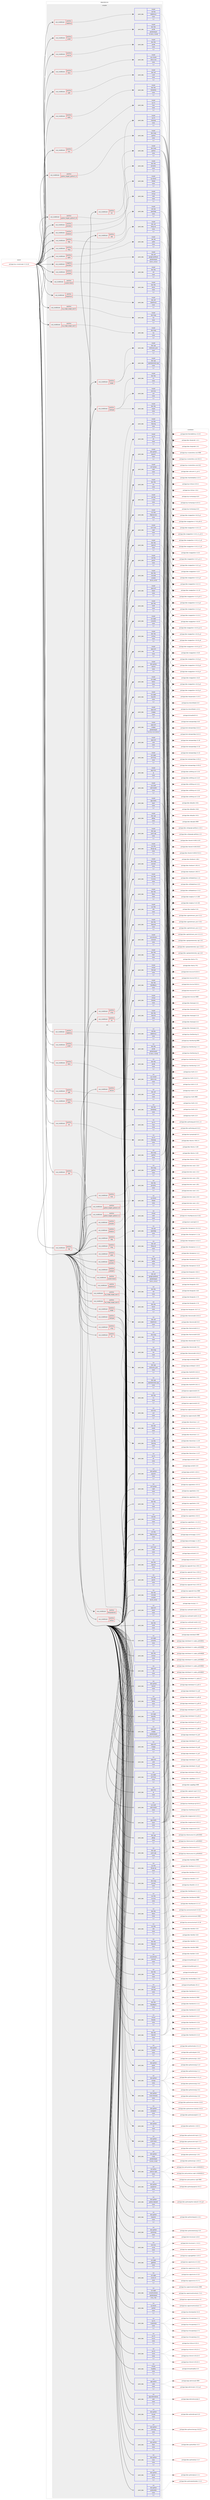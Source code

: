 digraph prolog {

# *************
# Graph options
# *************

newrank=true;
concentrate=true;
compound=true;
graph [rankdir=LR,fontname=Helvetica,fontsize=10,ranksep=1.5];#, ranksep=2.5, nodesep=0.2];
edge  [arrowhead=vee];
node  [fontname=Helvetica,fontsize=10];

# **********
# The ebuild
# **********

subgraph cluster_leftcol {
color=gray;
label=<<i>ebuild</i>>;
id [label="portage://sys-cluster/ceph-17.2.6-r8", color=red, width=4, href="../sys-cluster/ceph-17.2.6-r8.svg"];
}

# ****************
# The dependencies
# ****************

subgraph cluster_midcol {
color=gray;
label=<<i>dependencies</i>>;
subgraph cluster_compile {
fillcolor="#eeeeee";
style=filled;
label=<<i>compile</i>>;
subgraph cond248143 {
dependency940445 [label=<<TABLE BORDER="0" CELLBORDER="1" CELLSPACING="0" CELLPADDING="4"><TR><TD ROWSPAN="3" CELLPADDING="10">use_conditional</TD></TR><TR><TD>negative</TD></TR><TR><TD>jemalloc</TD></TR></TABLE>>, shape=none, color=red];
subgraph pack685612 {
dependency940446 [label=<<TABLE BORDER="0" CELLBORDER="1" CELLSPACING="0" CELLPADDING="4" WIDTH="220"><TR><TD ROWSPAN="6" CELLPADDING="30">pack_dep</TD></TR><TR><TD WIDTH="110">install</TD></TR><TR><TD>dev-util</TD></TR><TR><TD>google-perftools</TD></TR><TR><TD>greaterequal</TD></TR><TR><TD>[2.6.1,,,2.6.1]</TD></TR></TABLE>>, shape=none, color=blue];
}
dependency940445:e -> dependency940446:w [weight=20,style="dashed",arrowhead="vee"];
}
id:e -> dependency940445:w [weight=20,style="solid",arrowhead="vee"];
subgraph cond248144 {
dependency940447 [label=<<TABLE BORDER="0" CELLBORDER="1" CELLSPACING="0" CELLPADDING="4"><TR><TD ROWSPAN="3" CELLPADDING="10">use_conditional</TD></TR><TR><TD>positive</TD></TR><TR><TD>babeltrace</TD></TR></TABLE>>, shape=none, color=red];
subgraph pack685613 {
dependency940448 [label=<<TABLE BORDER="0" CELLBORDER="1" CELLSPACING="0" CELLPADDING="4" WIDTH="220"><TR><TD ROWSPAN="6" CELLPADDING="30">pack_dep</TD></TR><TR><TD WIDTH="110">install</TD></TR><TR><TD>dev-util</TD></TR><TR><TD>babeltrace</TD></TR><TR><TD>none</TD></TR><TR><TD>[,,]</TD></TR></TABLE>>, shape=none, color=blue];
}
dependency940447:e -> dependency940448:w [weight=20,style="dashed",arrowhead="vee"];
}
id:e -> dependency940447:w [weight=20,style="solid",arrowhead="vee"];
subgraph cond248145 {
dependency940449 [label=<<TABLE BORDER="0" CELLBORDER="1" CELLSPACING="0" CELLPADDING="4"><TR><TD ROWSPAN="3" CELLPADDING="10">use_conditional</TD></TR><TR><TD>positive</TD></TR><TR><TD>fuse</TD></TR></TABLE>>, shape=none, color=red];
subgraph pack685614 {
dependency940450 [label=<<TABLE BORDER="0" CELLBORDER="1" CELLSPACING="0" CELLPADDING="4" WIDTH="220"><TR><TD ROWSPAN="6" CELLPADDING="30">pack_dep</TD></TR><TR><TD WIDTH="110">install</TD></TR><TR><TD>sys-fs</TD></TR><TR><TD>fuse</TD></TR><TR><TD>none</TD></TR><TR><TD>[,,]</TD></TR></TABLE>>, shape=none, color=blue];
}
dependency940449:e -> dependency940450:w [weight=20,style="dashed",arrowhead="vee"];
}
id:e -> dependency940449:w [weight=20,style="solid",arrowhead="vee"];
subgraph cond248146 {
dependency940451 [label=<<TABLE BORDER="0" CELLBORDER="1" CELLSPACING="0" CELLPADDING="4"><TR><TD ROWSPAN="3" CELLPADDING="10">use_conditional</TD></TR><TR><TD>positive</TD></TR><TR><TD>jaeger</TD></TR></TABLE>>, shape=none, color=red];
subgraph pack685615 {
dependency940452 [label=<<TABLE BORDER="0" CELLBORDER="1" CELLSPACING="0" CELLPADDING="4" WIDTH="220"><TR><TD ROWSPAN="6" CELLPADDING="30">pack_dep</TD></TR><TR><TD WIDTH="110">install</TD></TR><TR><TD>dev-cpp</TD></TR><TR><TD>nlohmann_json</TD></TR><TR><TD>none</TD></TR><TR><TD>[,,]</TD></TR></TABLE>>, shape=none, color=blue];
}
dependency940451:e -> dependency940452:w [weight=20,style="dashed",arrowhead="vee"];
subgraph pack685616 {
dependency940453 [label=<<TABLE BORDER="0" CELLBORDER="1" CELLSPACING="0" CELLPADDING="4" WIDTH="220"><TR><TD ROWSPAN="6" CELLPADDING="30">pack_dep</TD></TR><TR><TD WIDTH="110">install</TD></TR><TR><TD>dev-cpp</TD></TR><TR><TD>opentelemetry-cpp</TD></TR><TR><TD>none</TD></TR><TR><TD>[,,]</TD></TR></TABLE>>, shape=none, color=blue];
}
dependency940451:e -> dependency940453:w [weight=20,style="dashed",arrowhead="vee"];
}
id:e -> dependency940451:w [weight=20,style="solid",arrowhead="vee"];
subgraph cond248147 {
dependency940454 [label=<<TABLE BORDER="0" CELLBORDER="1" CELLSPACING="0" CELLPADDING="4"><TR><TD ROWSPAN="3" CELLPADDING="10">use_conditional</TD></TR><TR><TD>positive</TD></TR><TR><TD>jemalloc</TD></TR></TABLE>>, shape=none, color=red];
subgraph pack685617 {
dependency940455 [label=<<TABLE BORDER="0" CELLBORDER="1" CELLSPACING="0" CELLPADDING="4" WIDTH="220"><TR><TD ROWSPAN="6" CELLPADDING="30">pack_dep</TD></TR><TR><TD WIDTH="110">install</TD></TR><TR><TD>dev-libs</TD></TR><TR><TD>jemalloc</TD></TR><TR><TD>none</TD></TR><TR><TD>[,,]</TD></TR></TABLE>>, shape=none, color=blue];
}
dependency940454:e -> dependency940455:w [weight=20,style="dashed",arrowhead="vee"];
}
id:e -> dependency940454:w [weight=20,style="solid",arrowhead="vee"];
subgraph cond248148 {
dependency940456 [label=<<TABLE BORDER="0" CELLBORDER="1" CELLSPACING="0" CELLPADDING="4"><TR><TD ROWSPAN="3" CELLPADDING="10">use_conditional</TD></TR><TR><TD>positive</TD></TR><TR><TD>kafka</TD></TR></TABLE>>, shape=none, color=red];
subgraph pack685618 {
dependency940457 [label=<<TABLE BORDER="0" CELLBORDER="1" CELLSPACING="0" CELLPADDING="4" WIDTH="220"><TR><TD ROWSPAN="6" CELLPADDING="30">pack_dep</TD></TR><TR><TD WIDTH="110">install</TD></TR><TR><TD>dev-libs</TD></TR><TR><TD>librdkafka</TD></TR><TR><TD>none</TD></TR><TR><TD>[,,]</TD></TR></TABLE>>, shape=none, color=blue];
}
dependency940456:e -> dependency940457:w [weight=20,style="dashed",arrowhead="vee"];
}
id:e -> dependency940456:w [weight=20,style="solid",arrowhead="vee"];
subgraph cond248149 {
dependency940458 [label=<<TABLE BORDER="0" CELLBORDER="1" CELLSPACING="0" CELLPADDING="4"><TR><TD ROWSPAN="3" CELLPADDING="10">use_conditional</TD></TR><TR><TD>positive</TD></TR><TR><TD>kerberos</TD></TR></TABLE>>, shape=none, color=red];
subgraph pack685619 {
dependency940459 [label=<<TABLE BORDER="0" CELLBORDER="1" CELLSPACING="0" CELLPADDING="4" WIDTH="220"><TR><TD ROWSPAN="6" CELLPADDING="30">pack_dep</TD></TR><TR><TD WIDTH="110">install</TD></TR><TR><TD>virtual</TD></TR><TR><TD>krb5</TD></TR><TR><TD>none</TD></TR><TR><TD>[,,]</TD></TR></TABLE>>, shape=none, color=blue];
}
dependency940458:e -> dependency940459:w [weight=20,style="dashed",arrowhead="vee"];
}
id:e -> dependency940458:w [weight=20,style="solid",arrowhead="vee"];
subgraph cond248150 {
dependency940460 [label=<<TABLE BORDER="0" CELLBORDER="1" CELLSPACING="0" CELLPADDING="4"><TR><TD ROWSPAN="3" CELLPADDING="10">use_conditional</TD></TR><TR><TD>positive</TD></TR><TR><TD>ldap</TD></TR></TABLE>>, shape=none, color=red];
subgraph pack685620 {
dependency940461 [label=<<TABLE BORDER="0" CELLBORDER="1" CELLSPACING="0" CELLPADDING="4" WIDTH="220"><TR><TD ROWSPAN="6" CELLPADDING="30">pack_dep</TD></TR><TR><TD WIDTH="110">install</TD></TR><TR><TD>net-nds</TD></TR><TR><TD>openldap</TD></TR><TR><TD>none</TD></TR><TR><TD>[,,]</TD></TR></TABLE>>, shape=none, color=blue];
}
dependency940460:e -> dependency940461:w [weight=20,style="dashed",arrowhead="vee"];
}
id:e -> dependency940460:w [weight=20,style="solid",arrowhead="vee"];
subgraph cond248151 {
dependency940462 [label=<<TABLE BORDER="0" CELLBORDER="1" CELLSPACING="0" CELLPADDING="4"><TR><TD ROWSPAN="3" CELLPADDING="10">use_conditional</TD></TR><TR><TD>positive</TD></TR><TR><TD>lttng</TD></TR></TABLE>>, shape=none, color=red];
subgraph pack685621 {
dependency940463 [label=<<TABLE BORDER="0" CELLBORDER="1" CELLSPACING="0" CELLPADDING="4" WIDTH="220"><TR><TD ROWSPAN="6" CELLPADDING="30">pack_dep</TD></TR><TR><TD WIDTH="110">install</TD></TR><TR><TD>dev-util</TD></TR><TR><TD>lttng-ust</TD></TR><TR><TD>none</TD></TR><TR><TD>[,,]</TD></TR></TABLE>>, shape=none, color=blue];
}
dependency940462:e -> dependency940463:w [weight=20,style="dashed",arrowhead="vee"];
}
id:e -> dependency940462:w [weight=20,style="solid",arrowhead="vee"];
subgraph cond248152 {
dependency940464 [label=<<TABLE BORDER="0" CELLBORDER="1" CELLSPACING="0" CELLPADDING="4"><TR><TD ROWSPAN="3" CELLPADDING="10">use_conditional</TD></TR><TR><TD>positive</TD></TR><TR><TD>lua_single_target_lua5-3</TD></TR></TABLE>>, shape=none, color=red];
subgraph pack685622 {
dependency940465 [label=<<TABLE BORDER="0" CELLBORDER="1" CELLSPACING="0" CELLPADDING="4" WIDTH="220"><TR><TD ROWSPAN="6" CELLPADDING="30">pack_dep</TD></TR><TR><TD WIDTH="110">install</TD></TR><TR><TD>dev-lang</TD></TR><TR><TD>lua</TD></TR><TR><TD>none</TD></TR><TR><TD>[,,]</TD></TR></TABLE>>, shape=none, color=blue];
}
dependency940464:e -> dependency940465:w [weight=20,style="dashed",arrowhead="vee"];
}
id:e -> dependency940464:w [weight=20,style="solid",arrowhead="vee"];
subgraph cond248153 {
dependency940466 [label=<<TABLE BORDER="0" CELLBORDER="1" CELLSPACING="0" CELLPADDING="4"><TR><TD ROWSPAN="3" CELLPADDING="10">use_conditional</TD></TR><TR><TD>positive</TD></TR><TR><TD>lua_single_target_lua5-4</TD></TR></TABLE>>, shape=none, color=red];
subgraph pack685623 {
dependency940467 [label=<<TABLE BORDER="0" CELLBORDER="1" CELLSPACING="0" CELLPADDING="4" WIDTH="220"><TR><TD ROWSPAN="6" CELLPADDING="30">pack_dep</TD></TR><TR><TD WIDTH="110">install</TD></TR><TR><TD>dev-lang</TD></TR><TR><TD>lua</TD></TR><TR><TD>none</TD></TR><TR><TD>[,,]</TD></TR></TABLE>>, shape=none, color=blue];
}
dependency940466:e -> dependency940467:w [weight=20,style="dashed",arrowhead="vee"];
}
id:e -> dependency940466:w [weight=20,style="solid",arrowhead="vee"];
subgraph cond248154 {
dependency940468 [label=<<TABLE BORDER="0" CELLBORDER="1" CELLSPACING="0" CELLPADDING="4"><TR><TD ROWSPAN="3" CELLPADDING="10">use_conditional</TD></TR><TR><TD>positive</TD></TR><TR><TD>parquet</TD></TR></TABLE>>, shape=none, color=red];
subgraph pack685624 {
dependency940469 [label=<<TABLE BORDER="0" CELLBORDER="1" CELLSPACING="0" CELLPADDING="4" WIDTH="220"><TR><TD ROWSPAN="6" CELLPADDING="30">pack_dep</TD></TR><TR><TD WIDTH="110">install</TD></TR><TR><TD>dev-libs</TD></TR><TR><TD>re2</TD></TR><TR><TD>none</TD></TR><TR><TD>[,,]</TD></TR></TABLE>>, shape=none, color=blue];
}
dependency940468:e -> dependency940469:w [weight=20,style="dashed",arrowhead="vee"];
}
id:e -> dependency940468:w [weight=20,style="solid",arrowhead="vee"];
subgraph cond248155 {
dependency940470 [label=<<TABLE BORDER="0" CELLBORDER="1" CELLSPACING="0" CELLPADDING="4"><TR><TD ROWSPAN="3" CELLPADDING="10">use_conditional</TD></TR><TR><TD>positive</TD></TR><TR><TD>pmdk</TD></TR></TABLE>>, shape=none, color=red];
subgraph pack685625 {
dependency940471 [label=<<TABLE BORDER="0" CELLBORDER="1" CELLSPACING="0" CELLPADDING="4" WIDTH="220"><TR><TD ROWSPAN="6" CELLPADDING="30">pack_dep</TD></TR><TR><TD WIDTH="110">install</TD></TR><TR><TD>dev-libs</TD></TR><TR><TD>pmdk</TD></TR><TR><TD>greaterequal</TD></TR><TR><TD>[1.10.0,,,1.10.0]</TD></TR></TABLE>>, shape=none, color=blue];
}
dependency940470:e -> dependency940471:w [weight=20,style="dashed",arrowhead="vee"];
}
id:e -> dependency940470:w [weight=20,style="solid",arrowhead="vee"];
subgraph cond248156 {
dependency940472 [label=<<TABLE BORDER="0" CELLBORDER="1" CELLSPACING="0" CELLPADDING="4"><TR><TD ROWSPAN="3" CELLPADDING="10">use_conditional</TD></TR><TR><TD>positive</TD></TR><TR><TD>python_targets_python3_10</TD></TR></TABLE>>, shape=none, color=red];
subgraph pack685626 {
dependency940473 [label=<<TABLE BORDER="0" CELLBORDER="1" CELLSPACING="0" CELLPADDING="4" WIDTH="220"><TR><TD ROWSPAN="6" CELLPADDING="30">pack_dep</TD></TR><TR><TD WIDTH="110">install</TD></TR><TR><TD>dev-lang</TD></TR><TR><TD>python</TD></TR><TR><TD>none</TD></TR><TR><TD>[,,]</TD></TR></TABLE>>, shape=none, color=blue];
}
dependency940472:e -> dependency940473:w [weight=20,style="dashed",arrowhead="vee"];
}
id:e -> dependency940472:w [weight=20,style="solid",arrowhead="vee"];
subgraph cond248157 {
dependency940474 [label=<<TABLE BORDER="0" CELLBORDER="1" CELLSPACING="0" CELLPADDING="4"><TR><TD ROWSPAN="3" CELLPADDING="10">use_conditional</TD></TR><TR><TD>positive</TD></TR><TR><TD>python_targets_python3_11</TD></TR></TABLE>>, shape=none, color=red];
subgraph pack685627 {
dependency940475 [label=<<TABLE BORDER="0" CELLBORDER="1" CELLSPACING="0" CELLPADDING="4" WIDTH="220"><TR><TD ROWSPAN="6" CELLPADDING="30">pack_dep</TD></TR><TR><TD WIDTH="110">install</TD></TR><TR><TD>dev-lang</TD></TR><TR><TD>python</TD></TR><TR><TD>none</TD></TR><TR><TD>[,,]</TD></TR></TABLE>>, shape=none, color=blue];
}
dependency940474:e -> dependency940475:w [weight=20,style="dashed",arrowhead="vee"];
}
id:e -> dependency940474:w [weight=20,style="solid",arrowhead="vee"];
subgraph cond248158 {
dependency940476 [label=<<TABLE BORDER="0" CELLBORDER="1" CELLSPACING="0" CELLPADDING="4"><TR><TD ROWSPAN="3" CELLPADDING="10">use_conditional</TD></TR><TR><TD>positive</TD></TR><TR><TD>rabbitmq</TD></TR></TABLE>>, shape=none, color=red];
subgraph pack685628 {
dependency940477 [label=<<TABLE BORDER="0" CELLBORDER="1" CELLSPACING="0" CELLPADDING="4" WIDTH="220"><TR><TD ROWSPAN="6" CELLPADDING="30">pack_dep</TD></TR><TR><TD WIDTH="110">install</TD></TR><TR><TD>net-libs</TD></TR><TR><TD>rabbitmq-c</TD></TR><TR><TD>none</TD></TR><TR><TD>[,,]</TD></TR></TABLE>>, shape=none, color=blue];
}
dependency940476:e -> dependency940477:w [weight=20,style="dashed",arrowhead="vee"];
}
id:e -> dependency940476:w [weight=20,style="solid",arrowhead="vee"];
subgraph cond248159 {
dependency940478 [label=<<TABLE BORDER="0" CELLBORDER="1" CELLSPACING="0" CELLPADDING="4"><TR><TD ROWSPAN="3" CELLPADDING="10">use_conditional</TD></TR><TR><TD>positive</TD></TR><TR><TD>radosgw</TD></TR></TABLE>>, shape=none, color=red];
subgraph pack685629 {
dependency940479 [label=<<TABLE BORDER="0" CELLBORDER="1" CELLSPACING="0" CELLPADDING="4" WIDTH="220"><TR><TD ROWSPAN="6" CELLPADDING="30">pack_dep</TD></TR><TR><TD WIDTH="110">install</TD></TR><TR><TD>dev-libs</TD></TR><TR><TD>icu</TD></TR><TR><TD>none</TD></TR><TR><TD>[,,]</TD></TR></TABLE>>, shape=none, color=blue];
}
dependency940478:e -> dependency940479:w [weight=20,style="dashed",arrowhead="vee"];
subgraph pack685630 {
dependency940480 [label=<<TABLE BORDER="0" CELLBORDER="1" CELLSPACING="0" CELLPADDING="4" WIDTH="220"><TR><TD ROWSPAN="6" CELLPADDING="30">pack_dep</TD></TR><TR><TD WIDTH="110">install</TD></TR><TR><TD>dev-libs</TD></TR><TR><TD>expat</TD></TR><TR><TD>none</TD></TR><TR><TD>[,,]</TD></TR></TABLE>>, shape=none, color=blue];
}
dependency940478:e -> dependency940480:w [weight=20,style="dashed",arrowhead="vee"];
subgraph pack685631 {
dependency940481 [label=<<TABLE BORDER="0" CELLBORDER="1" CELLSPACING="0" CELLPADDING="4" WIDTH="220"><TR><TD ROWSPAN="6" CELLPADDING="30">pack_dep</TD></TR><TR><TD WIDTH="110">install</TD></TR><TR><TD>net-misc</TD></TR><TR><TD>curl</TD></TR><TR><TD>none</TD></TR><TR><TD>[,,]</TD></TR></TABLE>>, shape=none, color=blue];
}
dependency940478:e -> dependency940481:w [weight=20,style="dashed",arrowhead="vee"];
}
id:e -> dependency940478:w [weight=20,style="solid",arrowhead="vee"];
subgraph cond248160 {
dependency940482 [label=<<TABLE BORDER="0" CELLBORDER="1" CELLSPACING="0" CELLPADDING="4"><TR><TD ROWSPAN="3" CELLPADDING="10">use_conditional</TD></TR><TR><TD>positive</TD></TR><TR><TD>rbd-rwl</TD></TR></TABLE>>, shape=none, color=red];
subgraph pack685632 {
dependency940483 [label=<<TABLE BORDER="0" CELLBORDER="1" CELLSPACING="0" CELLPADDING="4" WIDTH="220"><TR><TD ROWSPAN="6" CELLPADDING="30">pack_dep</TD></TR><TR><TD WIDTH="110">install</TD></TR><TR><TD>dev-libs</TD></TR><TR><TD>pmdk</TD></TR><TR><TD>none</TD></TR><TR><TD>[,,]</TD></TR></TABLE>>, shape=none, color=blue];
}
dependency940482:e -> dependency940483:w [weight=20,style="dashed",arrowhead="vee"];
}
id:e -> dependency940482:w [weight=20,style="solid",arrowhead="vee"];
subgraph cond248161 {
dependency940484 [label=<<TABLE BORDER="0" CELLBORDER="1" CELLSPACING="0" CELLPADDING="4"><TR><TD ROWSPAN="3" CELLPADDING="10">use_conditional</TD></TR><TR><TD>positive</TD></TR><TR><TD>rdma</TD></TR></TABLE>>, shape=none, color=red];
subgraph pack685633 {
dependency940485 [label=<<TABLE BORDER="0" CELLBORDER="1" CELLSPACING="0" CELLPADDING="4" WIDTH="220"><TR><TD ROWSPAN="6" CELLPADDING="30">pack_dep</TD></TR><TR><TD WIDTH="110">install</TD></TR><TR><TD>sys-cluster</TD></TR><TR><TD>rdma-core</TD></TR><TR><TD>none</TD></TR><TR><TD>[,,]</TD></TR></TABLE>>, shape=none, color=blue];
}
dependency940484:e -> dependency940485:w [weight=20,style="dashed",arrowhead="vee"];
}
id:e -> dependency940484:w [weight=20,style="solid",arrowhead="vee"];
subgraph cond248162 {
dependency940486 [label=<<TABLE BORDER="0" CELLBORDER="1" CELLSPACING="0" CELLPADDING="4"><TR><TD ROWSPAN="3" CELLPADDING="10">use_conditional</TD></TR><TR><TD>positive</TD></TR><TR><TD>spdk</TD></TR></TABLE>>, shape=none, color=red];
subgraph pack685634 {
dependency940487 [label=<<TABLE BORDER="0" CELLBORDER="1" CELLSPACING="0" CELLPADDING="4" WIDTH="220"><TR><TD ROWSPAN="6" CELLPADDING="30">pack_dep</TD></TR><TR><TD WIDTH="110">install</TD></TR><TR><TD>dev-util</TD></TR><TR><TD>cunit</TD></TR><TR><TD>none</TD></TR><TR><TD>[,,]</TD></TR></TABLE>>, shape=none, color=blue];
}
dependency940486:e -> dependency940487:w [weight=20,style="dashed",arrowhead="vee"];
}
id:e -> dependency940486:w [weight=20,style="solid",arrowhead="vee"];
subgraph cond248163 {
dependency940488 [label=<<TABLE BORDER="0" CELLBORDER="1" CELLSPACING="0" CELLPADDING="4"><TR><TD ROWSPAN="3" CELLPADDING="10">use_conditional</TD></TR><TR><TD>positive</TD></TR><TR><TD>sqlite</TD></TR></TABLE>>, shape=none, color=red];
subgraph pack685635 {
dependency940489 [label=<<TABLE BORDER="0" CELLBORDER="1" CELLSPACING="0" CELLPADDING="4" WIDTH="220"><TR><TD ROWSPAN="6" CELLPADDING="30">pack_dep</TD></TR><TR><TD WIDTH="110">install</TD></TR><TR><TD>dev-db</TD></TR><TR><TD>sqlite</TD></TR><TR><TD>none</TD></TR><TR><TD>[,,]</TD></TR></TABLE>>, shape=none, color=blue];
}
dependency940488:e -> dependency940489:w [weight=20,style="dashed",arrowhead="vee"];
}
id:e -> dependency940488:w [weight=20,style="solid",arrowhead="vee"];
subgraph cond248164 {
dependency940490 [label=<<TABLE BORDER="0" CELLBORDER="1" CELLSPACING="0" CELLPADDING="4"><TR><TD ROWSPAN="3" CELLPADDING="10">use_conditional</TD></TR><TR><TD>positive</TD></TR><TR><TD>system-boost</TD></TR></TABLE>>, shape=none, color=red];
subgraph pack685636 {
dependency940491 [label=<<TABLE BORDER="0" CELLBORDER="1" CELLSPACING="0" CELLPADDING="4" WIDTH="220"><TR><TD ROWSPAN="6" CELLPADDING="30">pack_dep</TD></TR><TR><TD WIDTH="110">install</TD></TR><TR><TD>dev-libs</TD></TR><TR><TD>boost</TD></TR><TR><TD>none</TD></TR><TR><TD>[,,]</TD></TR></TABLE>>, shape=none, color=blue];
}
dependency940490:e -> dependency940491:w [weight=20,style="dashed",arrowhead="vee"];
}
id:e -> dependency940490:w [weight=20,style="solid",arrowhead="vee"];
subgraph cond248165 {
dependency940492 [label=<<TABLE BORDER="0" CELLBORDER="1" CELLSPACING="0" CELLPADDING="4"><TR><TD ROWSPAN="3" CELLPADDING="10">use_conditional</TD></TR><TR><TD>positive</TD></TR><TR><TD>uring</TD></TR></TABLE>>, shape=none, color=red];
subgraph pack685637 {
dependency940493 [label=<<TABLE BORDER="0" CELLBORDER="1" CELLSPACING="0" CELLPADDING="4" WIDTH="220"><TR><TD ROWSPAN="6" CELLPADDING="30">pack_dep</TD></TR><TR><TD WIDTH="110">install</TD></TR><TR><TD>sys-libs</TD></TR><TR><TD>liburing</TD></TR><TR><TD>none</TD></TR><TR><TD>[,,]</TD></TR></TABLE>>, shape=none, color=blue];
}
dependency940492:e -> dependency940493:w [weight=20,style="dashed",arrowhead="vee"];
}
id:e -> dependency940492:w [weight=20,style="solid",arrowhead="vee"];
subgraph cond248166 {
dependency940494 [label=<<TABLE BORDER="0" CELLBORDER="1" CELLSPACING="0" CELLPADDING="4"><TR><TD ROWSPAN="3" CELLPADDING="10">use_conditional</TD></TR><TR><TD>positive</TD></TR><TR><TD>xfs</TD></TR></TABLE>>, shape=none, color=red];
subgraph pack685638 {
dependency940495 [label=<<TABLE BORDER="0" CELLBORDER="1" CELLSPACING="0" CELLPADDING="4" WIDTH="220"><TR><TD ROWSPAN="6" CELLPADDING="30">pack_dep</TD></TR><TR><TD WIDTH="110">install</TD></TR><TR><TD>sys-fs</TD></TR><TR><TD>xfsprogs</TD></TR><TR><TD>none</TD></TR><TR><TD>[,,]</TD></TR></TABLE>>, shape=none, color=blue];
}
dependency940494:e -> dependency940495:w [weight=20,style="dashed",arrowhead="vee"];
}
id:e -> dependency940494:w [weight=20,style="solid",arrowhead="vee"];
subgraph cond248167 {
dependency940496 [label=<<TABLE BORDER="0" CELLBORDER="1" CELLSPACING="0" CELLPADDING="4"><TR><TD ROWSPAN="3" CELLPADDING="10">use_conditional</TD></TR><TR><TD>positive</TD></TR><TR><TD>zbd</TD></TR></TABLE>>, shape=none, color=red];
subgraph pack685639 {
dependency940497 [label=<<TABLE BORDER="0" CELLBORDER="1" CELLSPACING="0" CELLPADDING="4" WIDTH="220"><TR><TD ROWSPAN="6" CELLPADDING="30">pack_dep</TD></TR><TR><TD WIDTH="110">install</TD></TR><TR><TD>sys-block</TD></TR><TR><TD>libzbd</TD></TR><TR><TD>none</TD></TR><TR><TD>[,,]</TD></TR></TABLE>>, shape=none, color=blue];
}
dependency940496:e -> dependency940497:w [weight=20,style="dashed",arrowhead="vee"];
}
id:e -> dependency940496:w [weight=20,style="solid",arrowhead="vee"];
subgraph cond248168 {
dependency940498 [label=<<TABLE BORDER="0" CELLBORDER="1" CELLSPACING="0" CELLPADDING="4"><TR><TD ROWSPAN="3" CELLPADDING="10">use_conditional</TD></TR><TR><TD>positive</TD></TR><TR><TD>zfs</TD></TR></TABLE>>, shape=none, color=red];
subgraph pack685640 {
dependency940499 [label=<<TABLE BORDER="0" CELLBORDER="1" CELLSPACING="0" CELLPADDING="4" WIDTH="220"><TR><TD ROWSPAN="6" CELLPADDING="30">pack_dep</TD></TR><TR><TD WIDTH="110">install</TD></TR><TR><TD>sys-fs</TD></TR><TR><TD>zfs</TD></TR><TR><TD>none</TD></TR><TR><TD>[,,]</TD></TR></TABLE>>, shape=none, color=blue];
}
dependency940498:e -> dependency940499:w [weight=20,style="dashed",arrowhead="vee"];
}
id:e -> dependency940498:w [weight=20,style="solid",arrowhead="vee"];
subgraph pack685641 {
dependency940500 [label=<<TABLE BORDER="0" CELLBORDER="1" CELLSPACING="0" CELLPADDING="4" WIDTH="220"><TR><TD ROWSPAN="6" CELLPADDING="30">pack_dep</TD></TR><TR><TD WIDTH="110">install</TD></TR><TR><TD>acct-group</TD></TR><TR><TD>ceph</TD></TR><TR><TD>none</TD></TR><TR><TD>[,,]</TD></TR></TABLE>>, shape=none, color=blue];
}
id:e -> dependency940500:w [weight=20,style="solid",arrowhead="vee"];
subgraph pack685642 {
dependency940501 [label=<<TABLE BORDER="0" CELLBORDER="1" CELLSPACING="0" CELLPADDING="4" WIDTH="220"><TR><TD ROWSPAN="6" CELLPADDING="30">pack_dep</TD></TR><TR><TD WIDTH="110">install</TD></TR><TR><TD>acct-user</TD></TR><TR><TD>ceph</TD></TR><TR><TD>none</TD></TR><TR><TD>[,,]</TD></TR></TABLE>>, shape=none, color=blue];
}
id:e -> dependency940501:w [weight=20,style="solid",arrowhead="vee"];
subgraph pack685643 {
dependency940502 [label=<<TABLE BORDER="0" CELLBORDER="1" CELLSPACING="0" CELLPADDING="4" WIDTH="220"><TR><TD ROWSPAN="6" CELLPADDING="30">pack_dep</TD></TR><TR><TD WIDTH="110">install</TD></TR><TR><TD>app-arch</TD></TR><TR><TD>bzip2</TD></TR><TR><TD>none</TD></TR><TR><TD>[,,]</TD></TR></TABLE>>, shape=none, color=blue];
}
id:e -> dependency940502:w [weight=20,style="solid",arrowhead="vee"];
subgraph pack685644 {
dependency940503 [label=<<TABLE BORDER="0" CELLBORDER="1" CELLSPACING="0" CELLPADDING="4" WIDTH="220"><TR><TD ROWSPAN="6" CELLPADDING="30">pack_dep</TD></TR><TR><TD WIDTH="110">install</TD></TR><TR><TD>app-arch</TD></TR><TR><TD>lz4</TD></TR><TR><TD>none</TD></TR><TR><TD>[,,]</TD></TR></TABLE>>, shape=none, color=blue];
}
id:e -> dependency940503:w [weight=20,style="solid",arrowhead="vee"];
subgraph pack685645 {
dependency940504 [label=<<TABLE BORDER="0" CELLBORDER="1" CELLSPACING="0" CELLPADDING="4" WIDTH="220"><TR><TD ROWSPAN="6" CELLPADDING="30">pack_dep</TD></TR><TR><TD WIDTH="110">install</TD></TR><TR><TD>app-arch</TD></TR><TR><TD>snappy</TD></TR><TR><TD>greaterequal</TD></TR><TR><TD>[1.1.9,,-r1,1.1.9-r1]</TD></TR></TABLE>>, shape=none, color=blue];
}
id:e -> dependency940504:w [weight=20,style="solid",arrowhead="vee"];
subgraph pack685646 {
dependency940505 [label=<<TABLE BORDER="0" CELLBORDER="1" CELLSPACING="0" CELLPADDING="4" WIDTH="220"><TR><TD ROWSPAN="6" CELLPADDING="30">pack_dep</TD></TR><TR><TD WIDTH="110">install</TD></TR><TR><TD>app-arch</TD></TR><TR><TD>snappy</TD></TR><TR><TD>none</TD></TR><TR><TD>[,,]</TD></TR></TABLE>>, shape=none, color=blue];
}
id:e -> dependency940505:w [weight=20,style="solid",arrowhead="vee"];
subgraph pack685647 {
dependency940506 [label=<<TABLE BORDER="0" CELLBORDER="1" CELLSPACING="0" CELLPADDING="4" WIDTH="220"><TR><TD ROWSPAN="6" CELLPADDING="30">pack_dep</TD></TR><TR><TD WIDTH="110">install</TD></TR><TR><TD>app-arch</TD></TR><TR><TD>zstd</TD></TR><TR><TD>none</TD></TR><TR><TD>[,,]</TD></TR></TABLE>>, shape=none, color=blue];
}
id:e -> dependency940506:w [weight=20,style="solid",arrowhead="vee"];
subgraph pack685648 {
dependency940507 [label=<<TABLE BORDER="0" CELLBORDER="1" CELLSPACING="0" CELLPADDING="4" WIDTH="220"><TR><TD ROWSPAN="6" CELLPADDING="30">pack_dep</TD></TR><TR><TD WIDTH="110">install</TD></TR><TR><TD>app-misc</TD></TR><TR><TD>jq</TD></TR><TR><TD>none</TD></TR><TR><TD>[,,]</TD></TR></TABLE>>, shape=none, color=blue];
}
id:e -> dependency940507:w [weight=20,style="solid",arrowhead="vee"];
subgraph pack685649 {
dependency940508 [label=<<TABLE BORDER="0" CELLBORDER="1" CELLSPACING="0" CELLPADDING="4" WIDTH="220"><TR><TD ROWSPAN="6" CELLPADDING="30">pack_dep</TD></TR><TR><TD WIDTH="110">install</TD></TR><TR><TD>app-shells</TD></TR><TR><TD>bash</TD></TR><TR><TD>none</TD></TR><TR><TD>[,,]</TD></TR></TABLE>>, shape=none, color=blue];
}
id:e -> dependency940508:w [weight=20,style="solid",arrowhead="vee"];
subgraph pack685650 {
dependency940509 [label=<<TABLE BORDER="0" CELLBORDER="1" CELLSPACING="0" CELLPADDING="4" WIDTH="220"><TR><TD ROWSPAN="6" CELLPADDING="30">pack_dep</TD></TR><TR><TD WIDTH="110">install</TD></TR><TR><TD>dev-cpp</TD></TR><TR><TD>gflags</TD></TR><TR><TD>none</TD></TR><TR><TD>[,,]</TD></TR></TABLE>>, shape=none, color=blue];
}
id:e -> dependency940509:w [weight=20,style="solid",arrowhead="vee"];
subgraph pack685651 {
dependency940510 [label=<<TABLE BORDER="0" CELLBORDER="1" CELLSPACING="0" CELLPADDING="4" WIDTH="220"><TR><TD ROWSPAN="6" CELLPADDING="30">pack_dep</TD></TR><TR><TD WIDTH="110">install</TD></TR><TR><TD>dev-cpp</TD></TR><TR><TD>yaml-cpp</TD></TR><TR><TD>none</TD></TR><TR><TD>[,,]</TD></TR></TABLE>>, shape=none, color=blue];
}
id:e -> dependency940510:w [weight=20,style="solid",arrowhead="vee"];
subgraph pack685652 {
dependency940511 [label=<<TABLE BORDER="0" CELLBORDER="1" CELLSPACING="0" CELLPADDING="4" WIDTH="220"><TR><TD ROWSPAN="6" CELLPADDING="30">pack_dep</TD></TR><TR><TD WIDTH="110">install</TD></TR><TR><TD>dev-lang</TD></TR><TR><TD>jsonnet</TD></TR><TR><TD>none</TD></TR><TR><TD>[,,]</TD></TR></TABLE>>, shape=none, color=blue];
}
id:e -> dependency940511:w [weight=20,style="solid",arrowhead="vee"];
subgraph pack685653 {
dependency940512 [label=<<TABLE BORDER="0" CELLBORDER="1" CELLSPACING="0" CELLPADDING="4" WIDTH="220"><TR><TD ROWSPAN="6" CELLPADDING="30">pack_dep</TD></TR><TR><TD WIDTH="110">install</TD></TR><TR><TD>dev-libs</TD></TR><TR><TD>libaio</TD></TR><TR><TD>none</TD></TR><TR><TD>[,,]</TD></TR></TABLE>>, shape=none, color=blue];
}
id:e -> dependency940512:w [weight=20,style="solid",arrowhead="vee"];
subgraph pack685654 {
dependency940513 [label=<<TABLE BORDER="0" CELLBORDER="1" CELLSPACING="0" CELLPADDING="4" WIDTH="220"><TR><TD ROWSPAN="6" CELLPADDING="30">pack_dep</TD></TR><TR><TD WIDTH="110">install</TD></TR><TR><TD>dev-libs</TD></TR><TR><TD>libevent</TD></TR><TR><TD>none</TD></TR><TR><TD>[,,]</TD></TR></TABLE>>, shape=none, color=blue];
}
id:e -> dependency940513:w [weight=20,style="solid",arrowhead="vee"];
subgraph pack685655 {
dependency940514 [label=<<TABLE BORDER="0" CELLBORDER="1" CELLSPACING="0" CELLPADDING="4" WIDTH="220"><TR><TD ROWSPAN="6" CELLPADDING="30">pack_dep</TD></TR><TR><TD WIDTH="110">install</TD></TR><TR><TD>dev-libs</TD></TR><TR><TD>libnl</TD></TR><TR><TD>none</TD></TR><TR><TD>[,,]</TD></TR></TABLE>>, shape=none, color=blue];
}
id:e -> dependency940514:w [weight=20,style="solid",arrowhead="vee"];
subgraph pack685656 {
dependency940515 [label=<<TABLE BORDER="0" CELLBORDER="1" CELLSPACING="0" CELLPADDING="4" WIDTH="220"><TR><TD ROWSPAN="6" CELLPADDING="30">pack_dep</TD></TR><TR><TD WIDTH="110">install</TD></TR><TR><TD>dev-libs</TD></TR><TR><TD>libutf8proc</TD></TR><TR><TD>none</TD></TR><TR><TD>[,,]</TD></TR></TABLE>>, shape=none, color=blue];
}
id:e -> dependency940515:w [weight=20,style="solid",arrowhead="vee"];
subgraph pack685657 {
dependency940516 [label=<<TABLE BORDER="0" CELLBORDER="1" CELLSPACING="0" CELLPADDING="4" WIDTH="220"><TR><TD ROWSPAN="6" CELLPADDING="30">pack_dep</TD></TR><TR><TD WIDTH="110">install</TD></TR><TR><TD>dev-libs</TD></TR><TR><TD>libxml2</TD></TR><TR><TD>none</TD></TR><TR><TD>[,,]</TD></TR></TABLE>>, shape=none, color=blue];
}
id:e -> dependency940516:w [weight=20,style="solid",arrowhead="vee"];
subgraph pack685658 {
dependency940517 [label=<<TABLE BORDER="0" CELLBORDER="1" CELLSPACING="0" CELLPADDING="4" WIDTH="220"><TR><TD ROWSPAN="6" CELLPADDING="30">pack_dep</TD></TR><TR><TD WIDTH="110">install</TD></TR><TR><TD>dev-libs</TD></TR><TR><TD>nss</TD></TR><TR><TD>none</TD></TR><TR><TD>[,,]</TD></TR></TABLE>>, shape=none, color=blue];
}
id:e -> dependency940517:w [weight=20,style="solid",arrowhead="vee"];
subgraph pack685659 {
dependency940518 [label=<<TABLE BORDER="0" CELLBORDER="1" CELLSPACING="0" CELLPADDING="4" WIDTH="220"><TR><TD ROWSPAN="6" CELLPADDING="30">pack_dep</TD></TR><TR><TD WIDTH="110">install</TD></TR><TR><TD>dev-libs</TD></TR><TR><TD>openssl</TD></TR><TR><TD>none</TD></TR><TR><TD>[,,]</TD></TR></TABLE>>, shape=none, color=blue];
}
id:e -> dependency940518:w [weight=20,style="solid",arrowhead="vee"];
subgraph pack685660 {
dependency940519 [label=<<TABLE BORDER="0" CELLBORDER="1" CELLSPACING="0" CELLPADDING="4" WIDTH="220"><TR><TD ROWSPAN="6" CELLPADDING="30">pack_dep</TD></TR><TR><TD WIDTH="110">install</TD></TR><TR><TD>dev-libs</TD></TR><TR><TD>rocksdb</TD></TR><TR><TD>smaller</TD></TR><TR><TD>[6.15,,,6.15]</TD></TR></TABLE>>, shape=none, color=blue];
}
id:e -> dependency940519:w [weight=20,style="solid",arrowhead="vee"];
subgraph pack685661 {
dependency940520 [label=<<TABLE BORDER="0" CELLBORDER="1" CELLSPACING="0" CELLPADDING="4" WIDTH="220"><TR><TD ROWSPAN="6" CELLPADDING="30">pack_dep</TD></TR><TR><TD WIDTH="110">install</TD></TR><TR><TD>dev-libs</TD></TR><TR><TD>thrift</TD></TR><TR><TD>none</TD></TR><TR><TD>[,,]</TD></TR></TABLE>>, shape=none, color=blue];
}
id:e -> dependency940520:w [weight=20,style="solid",arrowhead="vee"];
subgraph pack685662 {
dependency940521 [label=<<TABLE BORDER="0" CELLBORDER="1" CELLSPACING="0" CELLPADDING="4" WIDTH="220"><TR><TD ROWSPAN="6" CELLPADDING="30">pack_dep</TD></TR><TR><TD WIDTH="110">install</TD></TR><TR><TD>dev-libs</TD></TR><TR><TD>xmlsec</TD></TR><TR><TD>none</TD></TR><TR><TD>[,,]</TD></TR></TABLE>>, shape=none, color=blue];
}
id:e -> dependency940521:w [weight=20,style="solid",arrowhead="vee"];
subgraph pack685663 {
dependency940522 [label=<<TABLE BORDER="0" CELLBORDER="1" CELLSPACING="0" CELLPADDING="4" WIDTH="220"><TR><TD ROWSPAN="6" CELLPADDING="30">pack_dep</TD></TR><TR><TD WIDTH="110">install</TD></TR><TR><TD>dev-python</TD></TR><TR><TD>natsort</TD></TR><TR><TD>none</TD></TR><TR><TD>[,,]</TD></TR></TABLE>>, shape=none, color=blue];
}
id:e -> dependency940522:w [weight=20,style="solid",arrowhead="vee"];
subgraph pack685664 {
dependency940523 [label=<<TABLE BORDER="0" CELLBORDER="1" CELLSPACING="0" CELLPADDING="4" WIDTH="220"><TR><TD ROWSPAN="6" CELLPADDING="30">pack_dep</TD></TR><TR><TD WIDTH="110">install</TD></TR><TR><TD>dev-python</TD></TR><TR><TD>pyyaml</TD></TR><TR><TD>none</TD></TR><TR><TD>[,,]</TD></TR></TABLE>>, shape=none, color=blue];
}
id:e -> dependency940523:w [weight=20,style="solid",arrowhead="vee"];
subgraph pack685665 {
dependency940524 [label=<<TABLE BORDER="0" CELLBORDER="1" CELLSPACING="0" CELLPADDING="4" WIDTH="220"><TR><TD ROWSPAN="6" CELLPADDING="30">pack_dep</TD></TR><TR><TD WIDTH="110">install</TD></TR><TR><TD>net-dns</TD></TR><TR><TD>c-ares</TD></TR><TR><TD>none</TD></TR><TR><TD>[,,]</TD></TR></TABLE>>, shape=none, color=blue];
}
id:e -> dependency940524:w [weight=20,style="solid",arrowhead="vee"];
subgraph pack685666 {
dependency940525 [label=<<TABLE BORDER="0" CELLBORDER="1" CELLSPACING="0" CELLPADDING="4" WIDTH="220"><TR><TD ROWSPAN="6" CELLPADDING="30">pack_dep</TD></TR><TR><TD WIDTH="110">install</TD></TR><TR><TD>net-libs</TD></TR><TR><TD>gnutls</TD></TR><TR><TD>none</TD></TR><TR><TD>[,,]</TD></TR></TABLE>>, shape=none, color=blue];
}
id:e -> dependency940525:w [weight=20,style="solid",arrowhead="vee"];
subgraph pack685667 {
dependency940526 [label=<<TABLE BORDER="0" CELLBORDER="1" CELLSPACING="0" CELLPADDING="4" WIDTH="220"><TR><TD ROWSPAN="6" CELLPADDING="30">pack_dep</TD></TR><TR><TD WIDTH="110">install</TD></TR><TR><TD>sys-apps</TD></TR><TR><TD>coreutils</TD></TR><TR><TD>none</TD></TR><TR><TD>[,,]</TD></TR></TABLE>>, shape=none, color=blue];
}
id:e -> dependency940526:w [weight=20,style="solid",arrowhead="vee"];
subgraph pack685668 {
dependency940527 [label=<<TABLE BORDER="0" CELLBORDER="1" CELLSPACING="0" CELLPADDING="4" WIDTH="220"><TR><TD ROWSPAN="6" CELLPADDING="30">pack_dep</TD></TR><TR><TD WIDTH="110">install</TD></TR><TR><TD>sys-apps</TD></TR><TR><TD>hwloc</TD></TR><TR><TD>none</TD></TR><TR><TD>[,,]</TD></TR></TABLE>>, shape=none, color=blue];
}
id:e -> dependency940527:w [weight=20,style="solid",arrowhead="vee"];
subgraph pack685669 {
dependency940528 [label=<<TABLE BORDER="0" CELLBORDER="1" CELLSPACING="0" CELLPADDING="4" WIDTH="220"><TR><TD ROWSPAN="6" CELLPADDING="30">pack_dep</TD></TR><TR><TD WIDTH="110">install</TD></TR><TR><TD>sys-apps</TD></TR><TR><TD>keyutils</TD></TR><TR><TD>none</TD></TR><TR><TD>[,,]</TD></TR></TABLE>>, shape=none, color=blue];
}
id:e -> dependency940528:w [weight=20,style="solid",arrowhead="vee"];
subgraph pack685670 {
dependency940529 [label=<<TABLE BORDER="0" CELLBORDER="1" CELLSPACING="0" CELLPADDING="4" WIDTH="220"><TR><TD ROWSPAN="6" CELLPADDING="30">pack_dep</TD></TR><TR><TD WIDTH="110">install</TD></TR><TR><TD>sys-apps</TD></TR><TR><TD>util-linux</TD></TR><TR><TD>none</TD></TR><TR><TD>[,,]</TD></TR></TABLE>>, shape=none, color=blue];
}
id:e -> dependency940529:w [weight=20,style="solid",arrowhead="vee"];
subgraph pack685671 {
dependency940530 [label=<<TABLE BORDER="0" CELLBORDER="1" CELLSPACING="0" CELLPADDING="4" WIDTH="220"><TR><TD ROWSPAN="6" CELLPADDING="30">pack_dep</TD></TR><TR><TD WIDTH="110">install</TD></TR><TR><TD>sys-auth</TD></TR><TR><TD>oath-toolkit</TD></TR><TR><TD>none</TD></TR><TR><TD>[,,]</TD></TR></TABLE>>, shape=none, color=blue];
}
id:e -> dependency940530:w [weight=20,style="solid",arrowhead="vee"];
subgraph pack685672 {
dependency940531 [label=<<TABLE BORDER="0" CELLBORDER="1" CELLSPACING="0" CELLPADDING="4" WIDTH="220"><TR><TD ROWSPAN="6" CELLPADDING="30">pack_dep</TD></TR><TR><TD WIDTH="110">install</TD></TR><TR><TD>sys-libs</TD></TR><TR><TD>libcap-ng</TD></TR><TR><TD>none</TD></TR><TR><TD>[,,]</TD></TR></TABLE>>, shape=none, color=blue];
}
id:e -> dependency940531:w [weight=20,style="solid",arrowhead="vee"];
subgraph pack685673 {
dependency940532 [label=<<TABLE BORDER="0" CELLBORDER="1" CELLSPACING="0" CELLPADDING="4" WIDTH="220"><TR><TD ROWSPAN="6" CELLPADDING="30">pack_dep</TD></TR><TR><TD WIDTH="110">install</TD></TR><TR><TD>sys-libs</TD></TR><TR><TD>ncurses</TD></TR><TR><TD>none</TD></TR><TR><TD>[,,]</TD></TR></TABLE>>, shape=none, color=blue];
}
id:e -> dependency940532:w [weight=20,style="solid",arrowhead="vee"];
subgraph pack685674 {
dependency940533 [label=<<TABLE BORDER="0" CELLBORDER="1" CELLSPACING="0" CELLPADDING="4" WIDTH="220"><TR><TD ROWSPAN="6" CELLPADDING="30">pack_dep</TD></TR><TR><TD WIDTH="110">install</TD></TR><TR><TD>sys-libs</TD></TR><TR><TD>zlib</TD></TR><TR><TD>none</TD></TR><TR><TD>[,,]</TD></TR></TABLE>>, shape=none, color=blue];
}
id:e -> dependency940533:w [weight=20,style="solid",arrowhead="vee"];
subgraph pack685675 {
dependency940534 [label=<<TABLE BORDER="0" CELLBORDER="1" CELLSPACING="0" CELLPADDING="4" WIDTH="220"><TR><TD ROWSPAN="6" CELLPADDING="30">pack_dep</TD></TR><TR><TD WIDTH="110">install</TD></TR><TR><TD>sys-process</TD></TR><TR><TD>numactl</TD></TR><TR><TD>none</TD></TR><TR><TD>[,,]</TD></TR></TABLE>>, shape=none, color=blue];
}
id:e -> dependency940534:w [weight=20,style="solid",arrowhead="vee"];
subgraph pack685676 {
dependency940535 [label=<<TABLE BORDER="0" CELLBORDER="1" CELLSPACING="0" CELLPADDING="4" WIDTH="220"><TR><TD ROWSPAN="6" CELLPADDING="30">pack_dep</TD></TR><TR><TD WIDTH="110">install</TD></TR><TR><TD>virtual</TD></TR><TR><TD>libcrypt</TD></TR><TR><TD>none</TD></TR><TR><TD>[,,]</TD></TR></TABLE>>, shape=none, color=blue];
}
id:e -> dependency940535:w [weight=20,style="solid",arrowhead="vee"];
subgraph pack685677 {
dependency940536 [label=<<TABLE BORDER="0" CELLBORDER="1" CELLSPACING="0" CELLPADDING="4" WIDTH="220"><TR><TD ROWSPAN="6" CELLPADDING="30">pack_dep</TD></TR><TR><TD WIDTH="110">install</TD></TR><TR><TD>virtual</TD></TR><TR><TD>libudev</TD></TR><TR><TD>none</TD></TR><TR><TD>[,,]</TD></TR></TABLE>>, shape=none, color=blue];
}
id:e -> dependency940536:w [weight=20,style="solid",arrowhead="vee"];
subgraph pack685678 {
dependency940537 [label=<<TABLE BORDER="0" CELLBORDER="1" CELLSPACING="0" CELLPADDING="4" WIDTH="220"><TR><TD ROWSPAN="6" CELLPADDING="30">pack_dep</TD></TR><TR><TD WIDTH="110">install</TD></TR><TR><TD>x11-libs</TD></TR><TR><TD>libpciaccess</TD></TR><TR><TD>none</TD></TR><TR><TD>[,,]</TD></TR></TABLE>>, shape=none, color=blue];
}
id:e -> dependency940537:w [weight=20,style="solid",arrowhead="vee"];
}
subgraph cluster_compileandrun {
fillcolor="#eeeeee";
style=filled;
label=<<i>compile and run</i>>;
}
subgraph cluster_run {
fillcolor="#eeeeee";
style=filled;
label=<<i>run</i>>;
subgraph cond248169 {
dependency940538 [label=<<TABLE BORDER="0" CELLBORDER="1" CELLSPACING="0" CELLPADDING="4"><TR><TD ROWSPAN="3" CELLPADDING="10">use_conditional</TD></TR><TR><TD>negative</TD></TR><TR><TD>jemalloc</TD></TR></TABLE>>, shape=none, color=red];
subgraph pack685679 {
dependency940539 [label=<<TABLE BORDER="0" CELLBORDER="1" CELLSPACING="0" CELLPADDING="4" WIDTH="220"><TR><TD ROWSPAN="6" CELLPADDING="30">pack_dep</TD></TR><TR><TD WIDTH="110">run</TD></TR><TR><TD>dev-util</TD></TR><TR><TD>google-perftools</TD></TR><TR><TD>greaterequal</TD></TR><TR><TD>[2.6.1,,,2.6.1]</TD></TR></TABLE>>, shape=none, color=blue];
}
dependency940538:e -> dependency940539:w [weight=20,style="dashed",arrowhead="vee"];
}
id:e -> dependency940538:w [weight=20,style="solid",arrowhead="odot"];
subgraph cond248170 {
dependency940540 [label=<<TABLE BORDER="0" CELLBORDER="1" CELLSPACING="0" CELLPADDING="4"><TR><TD ROWSPAN="3" CELLPADDING="10">use_conditional</TD></TR><TR><TD>positive</TD></TR><TR><TD>babeltrace</TD></TR></TABLE>>, shape=none, color=red];
subgraph pack685680 {
dependency940541 [label=<<TABLE BORDER="0" CELLBORDER="1" CELLSPACING="0" CELLPADDING="4" WIDTH="220"><TR><TD ROWSPAN="6" CELLPADDING="30">pack_dep</TD></TR><TR><TD WIDTH="110">run</TD></TR><TR><TD>dev-util</TD></TR><TR><TD>babeltrace</TD></TR><TR><TD>none</TD></TR><TR><TD>[,,]</TD></TR></TABLE>>, shape=none, color=blue];
}
dependency940540:e -> dependency940541:w [weight=20,style="dashed",arrowhead="vee"];
}
id:e -> dependency940540:w [weight=20,style="solid",arrowhead="odot"];
subgraph cond248171 {
dependency940542 [label=<<TABLE BORDER="0" CELLBORDER="1" CELLSPACING="0" CELLPADDING="4"><TR><TD ROWSPAN="3" CELLPADDING="10">use_conditional</TD></TR><TR><TD>positive</TD></TR><TR><TD>fuse</TD></TR></TABLE>>, shape=none, color=red];
subgraph pack685681 {
dependency940543 [label=<<TABLE BORDER="0" CELLBORDER="1" CELLSPACING="0" CELLPADDING="4" WIDTH="220"><TR><TD ROWSPAN="6" CELLPADDING="30">pack_dep</TD></TR><TR><TD WIDTH="110">run</TD></TR><TR><TD>sys-fs</TD></TR><TR><TD>fuse</TD></TR><TR><TD>none</TD></TR><TR><TD>[,,]</TD></TR></TABLE>>, shape=none, color=blue];
}
dependency940542:e -> dependency940543:w [weight=20,style="dashed",arrowhead="vee"];
}
id:e -> dependency940542:w [weight=20,style="solid",arrowhead="odot"];
subgraph cond248172 {
dependency940544 [label=<<TABLE BORDER="0" CELLBORDER="1" CELLSPACING="0" CELLPADDING="4"><TR><TD ROWSPAN="3" CELLPADDING="10">use_conditional</TD></TR><TR><TD>positive</TD></TR><TR><TD>jaeger</TD></TR></TABLE>>, shape=none, color=red];
subgraph pack685682 {
dependency940545 [label=<<TABLE BORDER="0" CELLBORDER="1" CELLSPACING="0" CELLPADDING="4" WIDTH="220"><TR><TD ROWSPAN="6" CELLPADDING="30">pack_dep</TD></TR><TR><TD WIDTH="110">run</TD></TR><TR><TD>dev-cpp</TD></TR><TR><TD>nlohmann_json</TD></TR><TR><TD>none</TD></TR><TR><TD>[,,]</TD></TR></TABLE>>, shape=none, color=blue];
}
dependency940544:e -> dependency940545:w [weight=20,style="dashed",arrowhead="vee"];
subgraph pack685683 {
dependency940546 [label=<<TABLE BORDER="0" CELLBORDER="1" CELLSPACING="0" CELLPADDING="4" WIDTH="220"><TR><TD ROWSPAN="6" CELLPADDING="30">pack_dep</TD></TR><TR><TD WIDTH="110">run</TD></TR><TR><TD>dev-cpp</TD></TR><TR><TD>opentelemetry-cpp</TD></TR><TR><TD>none</TD></TR><TR><TD>[,,]</TD></TR></TABLE>>, shape=none, color=blue];
}
dependency940544:e -> dependency940546:w [weight=20,style="dashed",arrowhead="vee"];
}
id:e -> dependency940544:w [weight=20,style="solid",arrowhead="odot"];
subgraph cond248173 {
dependency940547 [label=<<TABLE BORDER="0" CELLBORDER="1" CELLSPACING="0" CELLPADDING="4"><TR><TD ROWSPAN="3" CELLPADDING="10">use_conditional</TD></TR><TR><TD>positive</TD></TR><TR><TD>jemalloc</TD></TR></TABLE>>, shape=none, color=red];
subgraph pack685684 {
dependency940548 [label=<<TABLE BORDER="0" CELLBORDER="1" CELLSPACING="0" CELLPADDING="4" WIDTH="220"><TR><TD ROWSPAN="6" CELLPADDING="30">pack_dep</TD></TR><TR><TD WIDTH="110">run</TD></TR><TR><TD>dev-libs</TD></TR><TR><TD>jemalloc</TD></TR><TR><TD>none</TD></TR><TR><TD>[,,]</TD></TR></TABLE>>, shape=none, color=blue];
}
dependency940547:e -> dependency940548:w [weight=20,style="dashed",arrowhead="vee"];
}
id:e -> dependency940547:w [weight=20,style="solid",arrowhead="odot"];
subgraph cond248174 {
dependency940549 [label=<<TABLE BORDER="0" CELLBORDER="1" CELLSPACING="0" CELLPADDING="4"><TR><TD ROWSPAN="3" CELLPADDING="10">use_conditional</TD></TR><TR><TD>positive</TD></TR><TR><TD>kafka</TD></TR></TABLE>>, shape=none, color=red];
subgraph pack685685 {
dependency940550 [label=<<TABLE BORDER="0" CELLBORDER="1" CELLSPACING="0" CELLPADDING="4" WIDTH="220"><TR><TD ROWSPAN="6" CELLPADDING="30">pack_dep</TD></TR><TR><TD WIDTH="110">run</TD></TR><TR><TD>dev-libs</TD></TR><TR><TD>librdkafka</TD></TR><TR><TD>none</TD></TR><TR><TD>[,,]</TD></TR></TABLE>>, shape=none, color=blue];
}
dependency940549:e -> dependency940550:w [weight=20,style="dashed",arrowhead="vee"];
}
id:e -> dependency940549:w [weight=20,style="solid",arrowhead="odot"];
subgraph cond248175 {
dependency940551 [label=<<TABLE BORDER="0" CELLBORDER="1" CELLSPACING="0" CELLPADDING="4"><TR><TD ROWSPAN="3" CELLPADDING="10">use_conditional</TD></TR><TR><TD>positive</TD></TR><TR><TD>kerberos</TD></TR></TABLE>>, shape=none, color=red];
subgraph pack685686 {
dependency940552 [label=<<TABLE BORDER="0" CELLBORDER="1" CELLSPACING="0" CELLPADDING="4" WIDTH="220"><TR><TD ROWSPAN="6" CELLPADDING="30">pack_dep</TD></TR><TR><TD WIDTH="110">run</TD></TR><TR><TD>virtual</TD></TR><TR><TD>krb5</TD></TR><TR><TD>none</TD></TR><TR><TD>[,,]</TD></TR></TABLE>>, shape=none, color=blue];
}
dependency940551:e -> dependency940552:w [weight=20,style="dashed",arrowhead="vee"];
}
id:e -> dependency940551:w [weight=20,style="solid",arrowhead="odot"];
subgraph cond248176 {
dependency940553 [label=<<TABLE BORDER="0" CELLBORDER="1" CELLSPACING="0" CELLPADDING="4"><TR><TD ROWSPAN="3" CELLPADDING="10">use_conditional</TD></TR><TR><TD>positive</TD></TR><TR><TD>ldap</TD></TR></TABLE>>, shape=none, color=red];
subgraph pack685687 {
dependency940554 [label=<<TABLE BORDER="0" CELLBORDER="1" CELLSPACING="0" CELLPADDING="4" WIDTH="220"><TR><TD ROWSPAN="6" CELLPADDING="30">pack_dep</TD></TR><TR><TD WIDTH="110">run</TD></TR><TR><TD>net-nds</TD></TR><TR><TD>openldap</TD></TR><TR><TD>none</TD></TR><TR><TD>[,,]</TD></TR></TABLE>>, shape=none, color=blue];
}
dependency940553:e -> dependency940554:w [weight=20,style="dashed",arrowhead="vee"];
}
id:e -> dependency940553:w [weight=20,style="solid",arrowhead="odot"];
subgraph cond248177 {
dependency940555 [label=<<TABLE BORDER="0" CELLBORDER="1" CELLSPACING="0" CELLPADDING="4"><TR><TD ROWSPAN="3" CELLPADDING="10">use_conditional</TD></TR><TR><TD>positive</TD></TR><TR><TD>lttng</TD></TR></TABLE>>, shape=none, color=red];
subgraph pack685688 {
dependency940556 [label=<<TABLE BORDER="0" CELLBORDER="1" CELLSPACING="0" CELLPADDING="4" WIDTH="220"><TR><TD ROWSPAN="6" CELLPADDING="30">pack_dep</TD></TR><TR><TD WIDTH="110">run</TD></TR><TR><TD>dev-util</TD></TR><TR><TD>lttng-ust</TD></TR><TR><TD>none</TD></TR><TR><TD>[,,]</TD></TR></TABLE>>, shape=none, color=blue];
}
dependency940555:e -> dependency940556:w [weight=20,style="dashed",arrowhead="vee"];
}
id:e -> dependency940555:w [weight=20,style="solid",arrowhead="odot"];
subgraph cond248178 {
dependency940557 [label=<<TABLE BORDER="0" CELLBORDER="1" CELLSPACING="0" CELLPADDING="4"><TR><TD ROWSPAN="3" CELLPADDING="10">use_conditional</TD></TR><TR><TD>positive</TD></TR><TR><TD>lua_single_target_lua5-3</TD></TR></TABLE>>, shape=none, color=red];
subgraph pack685689 {
dependency940558 [label=<<TABLE BORDER="0" CELLBORDER="1" CELLSPACING="0" CELLPADDING="4" WIDTH="220"><TR><TD ROWSPAN="6" CELLPADDING="30">pack_dep</TD></TR><TR><TD WIDTH="110">run</TD></TR><TR><TD>dev-lang</TD></TR><TR><TD>lua</TD></TR><TR><TD>none</TD></TR><TR><TD>[,,]</TD></TR></TABLE>>, shape=none, color=blue];
}
dependency940557:e -> dependency940558:w [weight=20,style="dashed",arrowhead="vee"];
}
id:e -> dependency940557:w [weight=20,style="solid",arrowhead="odot"];
subgraph cond248179 {
dependency940559 [label=<<TABLE BORDER="0" CELLBORDER="1" CELLSPACING="0" CELLPADDING="4"><TR><TD ROWSPAN="3" CELLPADDING="10">use_conditional</TD></TR><TR><TD>positive</TD></TR><TR><TD>lua_single_target_lua5-4</TD></TR></TABLE>>, shape=none, color=red];
subgraph pack685690 {
dependency940560 [label=<<TABLE BORDER="0" CELLBORDER="1" CELLSPACING="0" CELLPADDING="4" WIDTH="220"><TR><TD ROWSPAN="6" CELLPADDING="30">pack_dep</TD></TR><TR><TD WIDTH="110">run</TD></TR><TR><TD>dev-lang</TD></TR><TR><TD>lua</TD></TR><TR><TD>none</TD></TR><TR><TD>[,,]</TD></TR></TABLE>>, shape=none, color=blue];
}
dependency940559:e -> dependency940560:w [weight=20,style="dashed",arrowhead="vee"];
}
id:e -> dependency940559:w [weight=20,style="solid",arrowhead="odot"];
subgraph cond248180 {
dependency940561 [label=<<TABLE BORDER="0" CELLBORDER="1" CELLSPACING="0" CELLPADDING="4"><TR><TD ROWSPAN="3" CELLPADDING="10">use_conditional</TD></TR><TR><TD>positive</TD></TR><TR><TD>mgr</TD></TR></TABLE>>, shape=none, color=red];
subgraph pack685691 {
dependency940562 [label=<<TABLE BORDER="0" CELLBORDER="1" CELLSPACING="0" CELLPADDING="4" WIDTH="220"><TR><TD ROWSPAN="6" CELLPADDING="30">pack_dep</TD></TR><TR><TD WIDTH="110">run</TD></TR><TR><TD>dev-python</TD></TR><TR><TD>jsonpatch</TD></TR><TR><TD>none</TD></TR><TR><TD>[,,]</TD></TR></TABLE>>, shape=none, color=blue];
}
dependency940561:e -> dependency940562:w [weight=20,style="dashed",arrowhead="vee"];
subgraph pack685692 {
dependency940563 [label=<<TABLE BORDER="0" CELLBORDER="1" CELLSPACING="0" CELLPADDING="4" WIDTH="220"><TR><TD ROWSPAN="6" CELLPADDING="30">pack_dep</TD></TR><TR><TD WIDTH="110">run</TD></TR><TR><TD>dev-python</TD></TR><TR><TD>more-itertools</TD></TR><TR><TD>none</TD></TR><TR><TD>[,,]</TD></TR></TABLE>>, shape=none, color=blue];
}
dependency940561:e -> dependency940563:w [weight=20,style="dashed",arrowhead="vee"];
subgraph pack685693 {
dependency940564 [label=<<TABLE BORDER="0" CELLBORDER="1" CELLSPACING="0" CELLPADDING="4" WIDTH="220"><TR><TD ROWSPAN="6" CELLPADDING="30">pack_dep</TD></TR><TR><TD WIDTH="110">run</TD></TR><TR><TD>dev-python</TD></TR><TR><TD>numpy</TD></TR><TR><TD>none</TD></TR><TR><TD>[,,]</TD></TR></TABLE>>, shape=none, color=blue];
}
dependency940561:e -> dependency940564:w [weight=20,style="dashed",arrowhead="vee"];
subgraph pack685694 {
dependency940565 [label=<<TABLE BORDER="0" CELLBORDER="1" CELLSPACING="0" CELLPADDING="4" WIDTH="220"><TR><TD ROWSPAN="6" CELLPADDING="30">pack_dep</TD></TR><TR><TD WIDTH="110">run</TD></TR><TR><TD>dev-python</TD></TR><TR><TD>pyjwt</TD></TR><TR><TD>none</TD></TR><TR><TD>[,,]</TD></TR></TABLE>>, shape=none, color=blue];
}
dependency940561:e -> dependency940565:w [weight=20,style="dashed",arrowhead="vee"];
subgraph pack685695 {
dependency940566 [label=<<TABLE BORDER="0" CELLBORDER="1" CELLSPACING="0" CELLPADDING="4" WIDTH="220"><TR><TD ROWSPAN="6" CELLPADDING="30">pack_dep</TD></TR><TR><TD WIDTH="110">run</TD></TR><TR><TD>dev-python</TD></TR><TR><TD>routes</TD></TR><TR><TD>none</TD></TR><TR><TD>[,,]</TD></TR></TABLE>>, shape=none, color=blue];
}
dependency940561:e -> dependency940566:w [weight=20,style="dashed",arrowhead="vee"];
subgraph cond248181 {
dependency940567 [label=<<TABLE BORDER="0" CELLBORDER="1" CELLSPACING="0" CELLPADDING="4"><TR><TD ROWSPAN="3" CELLPADDING="10">use_conditional</TD></TR><TR><TD>positive</TD></TR><TR><TD>diskprediction</TD></TR></TABLE>>, shape=none, color=red];
subgraph pack685696 {
dependency940568 [label=<<TABLE BORDER="0" CELLBORDER="1" CELLSPACING="0" CELLPADDING="4" WIDTH="220"><TR><TD ROWSPAN="6" CELLPADDING="30">pack_dep</TD></TR><TR><TD WIDTH="110">run</TD></TR><TR><TD>dev-python</TD></TR><TR><TD>scipy</TD></TR><TR><TD>greaterequal</TD></TR><TR><TD>[1.4.0,,,1.4.0]</TD></TR></TABLE>>, shape=none, color=blue];
}
dependency940567:e -> dependency940568:w [weight=20,style="dashed",arrowhead="vee"];
}
dependency940561:e -> dependency940567:w [weight=20,style="dashed",arrowhead="vee"];
subgraph pack685697 {
dependency940569 [label=<<TABLE BORDER="0" CELLBORDER="1" CELLSPACING="0" CELLPADDING="4" WIDTH="220"><TR><TD ROWSPAN="6" CELLPADDING="30">pack_dep</TD></TR><TR><TD WIDTH="110">run</TD></TR><TR><TD>dev-python</TD></TR><TR><TD>scikit-learn</TD></TR><TR><TD>none</TD></TR><TR><TD>[,,]</TD></TR></TABLE>>, shape=none, color=blue];
}
dependency940561:e -> dependency940569:w [weight=20,style="dashed",arrowhead="vee"];
subgraph pack685698 {
dependency940570 [label=<<TABLE BORDER="0" CELLBORDER="1" CELLSPACING="0" CELLPADDING="4" WIDTH="220"><TR><TD ROWSPAN="6" CELLPADDING="30">pack_dep</TD></TR><TR><TD WIDTH="110">run</TD></TR><TR><TD>dev-python</TD></TR><TR><TD>six</TD></TR><TR><TD>none</TD></TR><TR><TD>[,,]</TD></TR></TABLE>>, shape=none, color=blue];
}
dependency940561:e -> dependency940570:w [weight=20,style="dashed",arrowhead="vee"];
}
id:e -> dependency940561:w [weight=20,style="solid",arrowhead="odot"];
subgraph cond248182 {
dependency940571 [label=<<TABLE BORDER="0" CELLBORDER="1" CELLSPACING="0" CELLPADDING="4"><TR><TD ROWSPAN="3" CELLPADDING="10">use_conditional</TD></TR><TR><TD>positive</TD></TR><TR><TD>parquet</TD></TR></TABLE>>, shape=none, color=red];
subgraph pack685699 {
dependency940572 [label=<<TABLE BORDER="0" CELLBORDER="1" CELLSPACING="0" CELLPADDING="4" WIDTH="220"><TR><TD ROWSPAN="6" CELLPADDING="30">pack_dep</TD></TR><TR><TD WIDTH="110">run</TD></TR><TR><TD>dev-libs</TD></TR><TR><TD>re2</TD></TR><TR><TD>none</TD></TR><TR><TD>[,,]</TD></TR></TABLE>>, shape=none, color=blue];
}
dependency940571:e -> dependency940572:w [weight=20,style="dashed",arrowhead="vee"];
}
id:e -> dependency940571:w [weight=20,style="solid",arrowhead="odot"];
subgraph cond248183 {
dependency940573 [label=<<TABLE BORDER="0" CELLBORDER="1" CELLSPACING="0" CELLPADDING="4"><TR><TD ROWSPAN="3" CELLPADDING="10">use_conditional</TD></TR><TR><TD>positive</TD></TR><TR><TD>pmdk</TD></TR></TABLE>>, shape=none, color=red];
subgraph pack685700 {
dependency940574 [label=<<TABLE BORDER="0" CELLBORDER="1" CELLSPACING="0" CELLPADDING="4" WIDTH="220"><TR><TD ROWSPAN="6" CELLPADDING="30">pack_dep</TD></TR><TR><TD WIDTH="110">run</TD></TR><TR><TD>dev-libs</TD></TR><TR><TD>pmdk</TD></TR><TR><TD>greaterequal</TD></TR><TR><TD>[1.10.0,,,1.10.0]</TD></TR></TABLE>>, shape=none, color=blue];
}
dependency940573:e -> dependency940574:w [weight=20,style="dashed",arrowhead="vee"];
}
id:e -> dependency940573:w [weight=20,style="solid",arrowhead="odot"];
subgraph cond248184 {
dependency940575 [label=<<TABLE BORDER="0" CELLBORDER="1" CELLSPACING="0" CELLPADDING="4"><TR><TD ROWSPAN="3" CELLPADDING="10">use_conditional</TD></TR><TR><TD>positive</TD></TR><TR><TD>python_targets_python3_10</TD></TR></TABLE>>, shape=none, color=red];
subgraph pack685701 {
dependency940576 [label=<<TABLE BORDER="0" CELLBORDER="1" CELLSPACING="0" CELLPADDING="4" WIDTH="220"><TR><TD ROWSPAN="6" CELLPADDING="30">pack_dep</TD></TR><TR><TD WIDTH="110">run</TD></TR><TR><TD>dev-lang</TD></TR><TR><TD>python</TD></TR><TR><TD>none</TD></TR><TR><TD>[,,]</TD></TR></TABLE>>, shape=none, color=blue];
}
dependency940575:e -> dependency940576:w [weight=20,style="dashed",arrowhead="vee"];
}
id:e -> dependency940575:w [weight=20,style="solid",arrowhead="odot"];
subgraph cond248185 {
dependency940577 [label=<<TABLE BORDER="0" CELLBORDER="1" CELLSPACING="0" CELLPADDING="4"><TR><TD ROWSPAN="3" CELLPADDING="10">use_conditional</TD></TR><TR><TD>positive</TD></TR><TR><TD>python_targets_python3_11</TD></TR></TABLE>>, shape=none, color=red];
subgraph pack685702 {
dependency940578 [label=<<TABLE BORDER="0" CELLBORDER="1" CELLSPACING="0" CELLPADDING="4" WIDTH="220"><TR><TD ROWSPAN="6" CELLPADDING="30">pack_dep</TD></TR><TR><TD WIDTH="110">run</TD></TR><TR><TD>dev-lang</TD></TR><TR><TD>python</TD></TR><TR><TD>none</TD></TR><TR><TD>[,,]</TD></TR></TABLE>>, shape=none, color=blue];
}
dependency940577:e -> dependency940578:w [weight=20,style="dashed",arrowhead="vee"];
}
id:e -> dependency940577:w [weight=20,style="solid",arrowhead="odot"];
subgraph cond248186 {
dependency940579 [label=<<TABLE BORDER="0" CELLBORDER="1" CELLSPACING="0" CELLPADDING="4"><TR><TD ROWSPAN="3" CELLPADDING="10">use_conditional</TD></TR><TR><TD>positive</TD></TR><TR><TD>rabbitmq</TD></TR></TABLE>>, shape=none, color=red];
subgraph pack685703 {
dependency940580 [label=<<TABLE BORDER="0" CELLBORDER="1" CELLSPACING="0" CELLPADDING="4" WIDTH="220"><TR><TD ROWSPAN="6" CELLPADDING="30">pack_dep</TD></TR><TR><TD WIDTH="110">run</TD></TR><TR><TD>net-libs</TD></TR><TR><TD>rabbitmq-c</TD></TR><TR><TD>none</TD></TR><TR><TD>[,,]</TD></TR></TABLE>>, shape=none, color=blue];
}
dependency940579:e -> dependency940580:w [weight=20,style="dashed",arrowhead="vee"];
}
id:e -> dependency940579:w [weight=20,style="solid",arrowhead="odot"];
subgraph cond248187 {
dependency940581 [label=<<TABLE BORDER="0" CELLBORDER="1" CELLSPACING="0" CELLPADDING="4"><TR><TD ROWSPAN="3" CELLPADDING="10">use_conditional</TD></TR><TR><TD>positive</TD></TR><TR><TD>radosgw</TD></TR></TABLE>>, shape=none, color=red];
subgraph pack685704 {
dependency940582 [label=<<TABLE BORDER="0" CELLBORDER="1" CELLSPACING="0" CELLPADDING="4" WIDTH="220"><TR><TD ROWSPAN="6" CELLPADDING="30">pack_dep</TD></TR><TR><TD WIDTH="110">run</TD></TR><TR><TD>dev-libs</TD></TR><TR><TD>icu</TD></TR><TR><TD>none</TD></TR><TR><TD>[,,]</TD></TR></TABLE>>, shape=none, color=blue];
}
dependency940581:e -> dependency940582:w [weight=20,style="dashed",arrowhead="vee"];
subgraph pack685705 {
dependency940583 [label=<<TABLE BORDER="0" CELLBORDER="1" CELLSPACING="0" CELLPADDING="4" WIDTH="220"><TR><TD ROWSPAN="6" CELLPADDING="30">pack_dep</TD></TR><TR><TD WIDTH="110">run</TD></TR><TR><TD>dev-libs</TD></TR><TR><TD>expat</TD></TR><TR><TD>none</TD></TR><TR><TD>[,,]</TD></TR></TABLE>>, shape=none, color=blue];
}
dependency940581:e -> dependency940583:w [weight=20,style="dashed",arrowhead="vee"];
subgraph pack685706 {
dependency940584 [label=<<TABLE BORDER="0" CELLBORDER="1" CELLSPACING="0" CELLPADDING="4" WIDTH="220"><TR><TD ROWSPAN="6" CELLPADDING="30">pack_dep</TD></TR><TR><TD WIDTH="110">run</TD></TR><TR><TD>net-misc</TD></TR><TR><TD>curl</TD></TR><TR><TD>none</TD></TR><TR><TD>[,,]</TD></TR></TABLE>>, shape=none, color=blue];
}
dependency940581:e -> dependency940584:w [weight=20,style="dashed",arrowhead="vee"];
}
id:e -> dependency940581:w [weight=20,style="solid",arrowhead="odot"];
subgraph cond248188 {
dependency940585 [label=<<TABLE BORDER="0" CELLBORDER="1" CELLSPACING="0" CELLPADDING="4"><TR><TD ROWSPAN="3" CELLPADDING="10">use_conditional</TD></TR><TR><TD>positive</TD></TR><TR><TD>rbd-rwl</TD></TR></TABLE>>, shape=none, color=red];
subgraph pack685707 {
dependency940586 [label=<<TABLE BORDER="0" CELLBORDER="1" CELLSPACING="0" CELLPADDING="4" WIDTH="220"><TR><TD ROWSPAN="6" CELLPADDING="30">pack_dep</TD></TR><TR><TD WIDTH="110">run</TD></TR><TR><TD>dev-libs</TD></TR><TR><TD>pmdk</TD></TR><TR><TD>none</TD></TR><TR><TD>[,,]</TD></TR></TABLE>>, shape=none, color=blue];
}
dependency940585:e -> dependency940586:w [weight=20,style="dashed",arrowhead="vee"];
}
id:e -> dependency940585:w [weight=20,style="solid",arrowhead="odot"];
subgraph cond248189 {
dependency940587 [label=<<TABLE BORDER="0" CELLBORDER="1" CELLSPACING="0" CELLPADDING="4"><TR><TD ROWSPAN="3" CELLPADDING="10">use_conditional</TD></TR><TR><TD>positive</TD></TR><TR><TD>rdma</TD></TR></TABLE>>, shape=none, color=red];
subgraph pack685708 {
dependency940588 [label=<<TABLE BORDER="0" CELLBORDER="1" CELLSPACING="0" CELLPADDING="4" WIDTH="220"><TR><TD ROWSPAN="6" CELLPADDING="30">pack_dep</TD></TR><TR><TD WIDTH="110">run</TD></TR><TR><TD>sys-cluster</TD></TR><TR><TD>rdma-core</TD></TR><TR><TD>none</TD></TR><TR><TD>[,,]</TD></TR></TABLE>>, shape=none, color=blue];
}
dependency940587:e -> dependency940588:w [weight=20,style="dashed",arrowhead="vee"];
}
id:e -> dependency940587:w [weight=20,style="solid",arrowhead="odot"];
subgraph cond248190 {
dependency940589 [label=<<TABLE BORDER="0" CELLBORDER="1" CELLSPACING="0" CELLPADDING="4"><TR><TD ROWSPAN="3" CELLPADDING="10">use_conditional</TD></TR><TR><TD>positive</TD></TR><TR><TD>selinux</TD></TR></TABLE>>, shape=none, color=red];
subgraph pack685709 {
dependency940590 [label=<<TABLE BORDER="0" CELLBORDER="1" CELLSPACING="0" CELLPADDING="4" WIDTH="220"><TR><TD ROWSPAN="6" CELLPADDING="30">pack_dep</TD></TR><TR><TD WIDTH="110">run</TD></TR><TR><TD>sec-policy</TD></TR><TR><TD>selinux-ceph</TD></TR><TR><TD>none</TD></TR><TR><TD>[,,]</TD></TR></TABLE>>, shape=none, color=blue];
}
dependency940589:e -> dependency940590:w [weight=20,style="dashed",arrowhead="vee"];
}
id:e -> dependency940589:w [weight=20,style="solid",arrowhead="odot"];
subgraph cond248191 {
dependency940591 [label=<<TABLE BORDER="0" CELLBORDER="1" CELLSPACING="0" CELLPADDING="4"><TR><TD ROWSPAN="3" CELLPADDING="10">use_conditional</TD></TR><TR><TD>positive</TD></TR><TR><TD>spdk</TD></TR></TABLE>>, shape=none, color=red];
subgraph pack685710 {
dependency940592 [label=<<TABLE BORDER="0" CELLBORDER="1" CELLSPACING="0" CELLPADDING="4" WIDTH="220"><TR><TD ROWSPAN="6" CELLPADDING="30">pack_dep</TD></TR><TR><TD WIDTH="110">run</TD></TR><TR><TD>dev-util</TD></TR><TR><TD>cunit</TD></TR><TR><TD>none</TD></TR><TR><TD>[,,]</TD></TR></TABLE>>, shape=none, color=blue];
}
dependency940591:e -> dependency940592:w [weight=20,style="dashed",arrowhead="vee"];
}
id:e -> dependency940591:w [weight=20,style="solid",arrowhead="odot"];
subgraph cond248192 {
dependency940593 [label=<<TABLE BORDER="0" CELLBORDER="1" CELLSPACING="0" CELLPADDING="4"><TR><TD ROWSPAN="3" CELLPADDING="10">use_conditional</TD></TR><TR><TD>positive</TD></TR><TR><TD>sqlite</TD></TR></TABLE>>, shape=none, color=red];
subgraph pack685711 {
dependency940594 [label=<<TABLE BORDER="0" CELLBORDER="1" CELLSPACING="0" CELLPADDING="4" WIDTH="220"><TR><TD ROWSPAN="6" CELLPADDING="30">pack_dep</TD></TR><TR><TD WIDTH="110">run</TD></TR><TR><TD>dev-db</TD></TR><TR><TD>sqlite</TD></TR><TR><TD>none</TD></TR><TR><TD>[,,]</TD></TR></TABLE>>, shape=none, color=blue];
}
dependency940593:e -> dependency940594:w [weight=20,style="dashed",arrowhead="vee"];
}
id:e -> dependency940593:w [weight=20,style="solid",arrowhead="odot"];
subgraph cond248193 {
dependency940595 [label=<<TABLE BORDER="0" CELLBORDER="1" CELLSPACING="0" CELLPADDING="4"><TR><TD ROWSPAN="3" CELLPADDING="10">use_conditional</TD></TR><TR><TD>positive</TD></TR><TR><TD>system-boost</TD></TR></TABLE>>, shape=none, color=red];
subgraph pack685712 {
dependency940596 [label=<<TABLE BORDER="0" CELLBORDER="1" CELLSPACING="0" CELLPADDING="4" WIDTH="220"><TR><TD ROWSPAN="6" CELLPADDING="30">pack_dep</TD></TR><TR><TD WIDTH="110">run</TD></TR><TR><TD>dev-libs</TD></TR><TR><TD>boost</TD></TR><TR><TD>none</TD></TR><TR><TD>[,,]</TD></TR></TABLE>>, shape=none, color=blue];
}
dependency940595:e -> dependency940596:w [weight=20,style="dashed",arrowhead="vee"];
}
id:e -> dependency940595:w [weight=20,style="solid",arrowhead="odot"];
subgraph cond248194 {
dependency940597 [label=<<TABLE BORDER="0" CELLBORDER="1" CELLSPACING="0" CELLPADDING="4"><TR><TD ROWSPAN="3" CELLPADDING="10">use_conditional</TD></TR><TR><TD>positive</TD></TR><TR><TD>uring</TD></TR></TABLE>>, shape=none, color=red];
subgraph pack685713 {
dependency940598 [label=<<TABLE BORDER="0" CELLBORDER="1" CELLSPACING="0" CELLPADDING="4" WIDTH="220"><TR><TD ROWSPAN="6" CELLPADDING="30">pack_dep</TD></TR><TR><TD WIDTH="110">run</TD></TR><TR><TD>sys-libs</TD></TR><TR><TD>liburing</TD></TR><TR><TD>none</TD></TR><TR><TD>[,,]</TD></TR></TABLE>>, shape=none, color=blue];
}
dependency940597:e -> dependency940598:w [weight=20,style="dashed",arrowhead="vee"];
}
id:e -> dependency940597:w [weight=20,style="solid",arrowhead="odot"];
subgraph cond248195 {
dependency940599 [label=<<TABLE BORDER="0" CELLBORDER="1" CELLSPACING="0" CELLPADDING="4"><TR><TD ROWSPAN="3" CELLPADDING="10">use_conditional</TD></TR><TR><TD>positive</TD></TR><TR><TD>xfs</TD></TR></TABLE>>, shape=none, color=red];
subgraph pack685714 {
dependency940600 [label=<<TABLE BORDER="0" CELLBORDER="1" CELLSPACING="0" CELLPADDING="4" WIDTH="220"><TR><TD ROWSPAN="6" CELLPADDING="30">pack_dep</TD></TR><TR><TD WIDTH="110">run</TD></TR><TR><TD>sys-fs</TD></TR><TR><TD>xfsprogs</TD></TR><TR><TD>none</TD></TR><TR><TD>[,,]</TD></TR></TABLE>>, shape=none, color=blue];
}
dependency940599:e -> dependency940600:w [weight=20,style="dashed",arrowhead="vee"];
}
id:e -> dependency940599:w [weight=20,style="solid",arrowhead="odot"];
subgraph cond248196 {
dependency940601 [label=<<TABLE BORDER="0" CELLBORDER="1" CELLSPACING="0" CELLPADDING="4"><TR><TD ROWSPAN="3" CELLPADDING="10">use_conditional</TD></TR><TR><TD>positive</TD></TR><TR><TD>zbd</TD></TR></TABLE>>, shape=none, color=red];
subgraph pack685715 {
dependency940602 [label=<<TABLE BORDER="0" CELLBORDER="1" CELLSPACING="0" CELLPADDING="4" WIDTH="220"><TR><TD ROWSPAN="6" CELLPADDING="30">pack_dep</TD></TR><TR><TD WIDTH="110">run</TD></TR><TR><TD>sys-block</TD></TR><TR><TD>libzbd</TD></TR><TR><TD>none</TD></TR><TR><TD>[,,]</TD></TR></TABLE>>, shape=none, color=blue];
}
dependency940601:e -> dependency940602:w [weight=20,style="dashed",arrowhead="vee"];
}
id:e -> dependency940601:w [weight=20,style="solid",arrowhead="odot"];
subgraph cond248197 {
dependency940603 [label=<<TABLE BORDER="0" CELLBORDER="1" CELLSPACING="0" CELLPADDING="4"><TR><TD ROWSPAN="3" CELLPADDING="10">use_conditional</TD></TR><TR><TD>positive</TD></TR><TR><TD>zfs</TD></TR></TABLE>>, shape=none, color=red];
subgraph pack685716 {
dependency940604 [label=<<TABLE BORDER="0" CELLBORDER="1" CELLSPACING="0" CELLPADDING="4" WIDTH="220"><TR><TD ROWSPAN="6" CELLPADDING="30">pack_dep</TD></TR><TR><TD WIDTH="110">run</TD></TR><TR><TD>sys-fs</TD></TR><TR><TD>zfs</TD></TR><TR><TD>none</TD></TR><TR><TD>[,,]</TD></TR></TABLE>>, shape=none, color=blue];
}
dependency940603:e -> dependency940604:w [weight=20,style="dashed",arrowhead="vee"];
}
id:e -> dependency940603:w [weight=20,style="solid",arrowhead="odot"];
subgraph pack685717 {
dependency940605 [label=<<TABLE BORDER="0" CELLBORDER="1" CELLSPACING="0" CELLPADDING="4" WIDTH="220"><TR><TD ROWSPAN="6" CELLPADDING="30">pack_dep</TD></TR><TR><TD WIDTH="110">run</TD></TR><TR><TD>acct-group</TD></TR><TR><TD>ceph</TD></TR><TR><TD>none</TD></TR><TR><TD>[,,]</TD></TR></TABLE>>, shape=none, color=blue];
}
id:e -> dependency940605:w [weight=20,style="solid",arrowhead="odot"];
subgraph pack685718 {
dependency940606 [label=<<TABLE BORDER="0" CELLBORDER="1" CELLSPACING="0" CELLPADDING="4" WIDTH="220"><TR><TD ROWSPAN="6" CELLPADDING="30">pack_dep</TD></TR><TR><TD WIDTH="110">run</TD></TR><TR><TD>acct-user</TD></TR><TR><TD>ceph</TD></TR><TR><TD>none</TD></TR><TR><TD>[,,]</TD></TR></TABLE>>, shape=none, color=blue];
}
id:e -> dependency940606:w [weight=20,style="solid",arrowhead="odot"];
subgraph pack685719 {
dependency940607 [label=<<TABLE BORDER="0" CELLBORDER="1" CELLSPACING="0" CELLPADDING="4" WIDTH="220"><TR><TD ROWSPAN="6" CELLPADDING="30">pack_dep</TD></TR><TR><TD WIDTH="110">run</TD></TR><TR><TD>app-admin</TD></TR><TR><TD>sudo</TD></TR><TR><TD>none</TD></TR><TR><TD>[,,]</TD></TR></TABLE>>, shape=none, color=blue];
}
id:e -> dependency940607:w [weight=20,style="solid",arrowhead="odot"];
subgraph pack685720 {
dependency940608 [label=<<TABLE BORDER="0" CELLBORDER="1" CELLSPACING="0" CELLPADDING="4" WIDTH="220"><TR><TD ROWSPAN="6" CELLPADDING="30">pack_dep</TD></TR><TR><TD WIDTH="110">run</TD></TR><TR><TD>app-alternatives</TD></TR><TR><TD>awk</TD></TR><TR><TD>none</TD></TR><TR><TD>[,,]</TD></TR></TABLE>>, shape=none, color=blue];
}
id:e -> dependency940608:w [weight=20,style="solid",arrowhead="odot"];
subgraph pack685721 {
dependency940609 [label=<<TABLE BORDER="0" CELLBORDER="1" CELLSPACING="0" CELLPADDING="4" WIDTH="220"><TR><TD ROWSPAN="6" CELLPADDING="30">pack_dep</TD></TR><TR><TD WIDTH="110">run</TD></TR><TR><TD>app-arch</TD></TR><TR><TD>bzip2</TD></TR><TR><TD>none</TD></TR><TR><TD>[,,]</TD></TR></TABLE>>, shape=none, color=blue];
}
id:e -> dependency940609:w [weight=20,style="solid",arrowhead="odot"];
subgraph pack685722 {
dependency940610 [label=<<TABLE BORDER="0" CELLBORDER="1" CELLSPACING="0" CELLPADDING="4" WIDTH="220"><TR><TD ROWSPAN="6" CELLPADDING="30">pack_dep</TD></TR><TR><TD WIDTH="110">run</TD></TR><TR><TD>app-arch</TD></TR><TR><TD>lz4</TD></TR><TR><TD>none</TD></TR><TR><TD>[,,]</TD></TR></TABLE>>, shape=none, color=blue];
}
id:e -> dependency940610:w [weight=20,style="solid",arrowhead="odot"];
subgraph pack685723 {
dependency940611 [label=<<TABLE BORDER="0" CELLBORDER="1" CELLSPACING="0" CELLPADDING="4" WIDTH="220"><TR><TD ROWSPAN="6" CELLPADDING="30">pack_dep</TD></TR><TR><TD WIDTH="110">run</TD></TR><TR><TD>app-arch</TD></TR><TR><TD>snappy</TD></TR><TR><TD>greaterequal</TD></TR><TR><TD>[1.1.9,,-r1,1.1.9-r1]</TD></TR></TABLE>>, shape=none, color=blue];
}
id:e -> dependency940611:w [weight=20,style="solid",arrowhead="odot"];
subgraph pack685724 {
dependency940612 [label=<<TABLE BORDER="0" CELLBORDER="1" CELLSPACING="0" CELLPADDING="4" WIDTH="220"><TR><TD ROWSPAN="6" CELLPADDING="30">pack_dep</TD></TR><TR><TD WIDTH="110">run</TD></TR><TR><TD>app-arch</TD></TR><TR><TD>snappy</TD></TR><TR><TD>none</TD></TR><TR><TD>[,,]</TD></TR></TABLE>>, shape=none, color=blue];
}
id:e -> dependency940612:w [weight=20,style="solid",arrowhead="odot"];
subgraph pack685725 {
dependency940613 [label=<<TABLE BORDER="0" CELLBORDER="1" CELLSPACING="0" CELLPADDING="4" WIDTH="220"><TR><TD ROWSPAN="6" CELLPADDING="30">pack_dep</TD></TR><TR><TD WIDTH="110">run</TD></TR><TR><TD>app-arch</TD></TR><TR><TD>zstd</TD></TR><TR><TD>none</TD></TR><TR><TD>[,,]</TD></TR></TABLE>>, shape=none, color=blue];
}
id:e -> dependency940613:w [weight=20,style="solid",arrowhead="odot"];
subgraph pack685726 {
dependency940614 [label=<<TABLE BORDER="0" CELLBORDER="1" CELLSPACING="0" CELLPADDING="4" WIDTH="220"><TR><TD ROWSPAN="6" CELLPADDING="30">pack_dep</TD></TR><TR><TD WIDTH="110">run</TD></TR><TR><TD>app-misc</TD></TR><TR><TD>jq</TD></TR><TR><TD>none</TD></TR><TR><TD>[,,]</TD></TR></TABLE>>, shape=none, color=blue];
}
id:e -> dependency940614:w [weight=20,style="solid",arrowhead="odot"];
subgraph pack685727 {
dependency940615 [label=<<TABLE BORDER="0" CELLBORDER="1" CELLSPACING="0" CELLPADDING="4" WIDTH="220"><TR><TD ROWSPAN="6" CELLPADDING="30">pack_dep</TD></TR><TR><TD WIDTH="110">run</TD></TR><TR><TD>app-shells</TD></TR><TR><TD>bash</TD></TR><TR><TD>none</TD></TR><TR><TD>[,,]</TD></TR></TABLE>>, shape=none, color=blue];
}
id:e -> dependency940615:w [weight=20,style="solid",arrowhead="odot"];
subgraph pack685728 {
dependency940616 [label=<<TABLE BORDER="0" CELLBORDER="1" CELLSPACING="0" CELLPADDING="4" WIDTH="220"><TR><TD ROWSPAN="6" CELLPADDING="30">pack_dep</TD></TR><TR><TD WIDTH="110">run</TD></TR><TR><TD>dev-cpp</TD></TR><TR><TD>gflags</TD></TR><TR><TD>none</TD></TR><TR><TD>[,,]</TD></TR></TABLE>>, shape=none, color=blue];
}
id:e -> dependency940616:w [weight=20,style="solid",arrowhead="odot"];
subgraph pack685729 {
dependency940617 [label=<<TABLE BORDER="0" CELLBORDER="1" CELLSPACING="0" CELLPADDING="4" WIDTH="220"><TR><TD ROWSPAN="6" CELLPADDING="30">pack_dep</TD></TR><TR><TD WIDTH="110">run</TD></TR><TR><TD>dev-cpp</TD></TR><TR><TD>yaml-cpp</TD></TR><TR><TD>none</TD></TR><TR><TD>[,,]</TD></TR></TABLE>>, shape=none, color=blue];
}
id:e -> dependency940617:w [weight=20,style="solid",arrowhead="odot"];
subgraph pack685730 {
dependency940618 [label=<<TABLE BORDER="0" CELLBORDER="1" CELLSPACING="0" CELLPADDING="4" WIDTH="220"><TR><TD ROWSPAN="6" CELLPADDING="30">pack_dep</TD></TR><TR><TD WIDTH="110">run</TD></TR><TR><TD>dev-lang</TD></TR><TR><TD>jsonnet</TD></TR><TR><TD>none</TD></TR><TR><TD>[,,]</TD></TR></TABLE>>, shape=none, color=blue];
}
id:e -> dependency940618:w [weight=20,style="solid",arrowhead="odot"];
subgraph pack685731 {
dependency940619 [label=<<TABLE BORDER="0" CELLBORDER="1" CELLSPACING="0" CELLPADDING="4" WIDTH="220"><TR><TD ROWSPAN="6" CELLPADDING="30">pack_dep</TD></TR><TR><TD WIDTH="110">run</TD></TR><TR><TD>dev-libs</TD></TR><TR><TD>libaio</TD></TR><TR><TD>none</TD></TR><TR><TD>[,,]</TD></TR></TABLE>>, shape=none, color=blue];
}
id:e -> dependency940619:w [weight=20,style="solid",arrowhead="odot"];
subgraph pack685732 {
dependency940620 [label=<<TABLE BORDER="0" CELLBORDER="1" CELLSPACING="0" CELLPADDING="4" WIDTH="220"><TR><TD ROWSPAN="6" CELLPADDING="30">pack_dep</TD></TR><TR><TD WIDTH="110">run</TD></TR><TR><TD>dev-libs</TD></TR><TR><TD>libevent</TD></TR><TR><TD>none</TD></TR><TR><TD>[,,]</TD></TR></TABLE>>, shape=none, color=blue];
}
id:e -> dependency940620:w [weight=20,style="solid",arrowhead="odot"];
subgraph pack685733 {
dependency940621 [label=<<TABLE BORDER="0" CELLBORDER="1" CELLSPACING="0" CELLPADDING="4" WIDTH="220"><TR><TD ROWSPAN="6" CELLPADDING="30">pack_dep</TD></TR><TR><TD WIDTH="110">run</TD></TR><TR><TD>dev-libs</TD></TR><TR><TD>libnl</TD></TR><TR><TD>none</TD></TR><TR><TD>[,,]</TD></TR></TABLE>>, shape=none, color=blue];
}
id:e -> dependency940621:w [weight=20,style="solid",arrowhead="odot"];
subgraph pack685734 {
dependency940622 [label=<<TABLE BORDER="0" CELLBORDER="1" CELLSPACING="0" CELLPADDING="4" WIDTH="220"><TR><TD ROWSPAN="6" CELLPADDING="30">pack_dep</TD></TR><TR><TD WIDTH="110">run</TD></TR><TR><TD>dev-libs</TD></TR><TR><TD>libutf8proc</TD></TR><TR><TD>none</TD></TR><TR><TD>[,,]</TD></TR></TABLE>>, shape=none, color=blue];
}
id:e -> dependency940622:w [weight=20,style="solid",arrowhead="odot"];
subgraph pack685735 {
dependency940623 [label=<<TABLE BORDER="0" CELLBORDER="1" CELLSPACING="0" CELLPADDING="4" WIDTH="220"><TR><TD ROWSPAN="6" CELLPADDING="30">pack_dep</TD></TR><TR><TD WIDTH="110">run</TD></TR><TR><TD>dev-libs</TD></TR><TR><TD>libxml2</TD></TR><TR><TD>none</TD></TR><TR><TD>[,,]</TD></TR></TABLE>>, shape=none, color=blue];
}
id:e -> dependency940623:w [weight=20,style="solid",arrowhead="odot"];
subgraph pack685736 {
dependency940624 [label=<<TABLE BORDER="0" CELLBORDER="1" CELLSPACING="0" CELLPADDING="4" WIDTH="220"><TR><TD ROWSPAN="6" CELLPADDING="30">pack_dep</TD></TR><TR><TD WIDTH="110">run</TD></TR><TR><TD>dev-libs</TD></TR><TR><TD>nss</TD></TR><TR><TD>none</TD></TR><TR><TD>[,,]</TD></TR></TABLE>>, shape=none, color=blue];
}
id:e -> dependency940624:w [weight=20,style="solid",arrowhead="odot"];
subgraph pack685737 {
dependency940625 [label=<<TABLE BORDER="0" CELLBORDER="1" CELLSPACING="0" CELLPADDING="4" WIDTH="220"><TR><TD ROWSPAN="6" CELLPADDING="30">pack_dep</TD></TR><TR><TD WIDTH="110">run</TD></TR><TR><TD>dev-libs</TD></TR><TR><TD>openssl</TD></TR><TR><TD>none</TD></TR><TR><TD>[,,]</TD></TR></TABLE>>, shape=none, color=blue];
}
id:e -> dependency940625:w [weight=20,style="solid",arrowhead="odot"];
subgraph pack685738 {
dependency940626 [label=<<TABLE BORDER="0" CELLBORDER="1" CELLSPACING="0" CELLPADDING="4" WIDTH="220"><TR><TD ROWSPAN="6" CELLPADDING="30">pack_dep</TD></TR><TR><TD WIDTH="110">run</TD></TR><TR><TD>dev-libs</TD></TR><TR><TD>rocksdb</TD></TR><TR><TD>smaller</TD></TR><TR><TD>[6.15,,,6.15]</TD></TR></TABLE>>, shape=none, color=blue];
}
id:e -> dependency940626:w [weight=20,style="solid",arrowhead="odot"];
subgraph pack685739 {
dependency940627 [label=<<TABLE BORDER="0" CELLBORDER="1" CELLSPACING="0" CELLPADDING="4" WIDTH="220"><TR><TD ROWSPAN="6" CELLPADDING="30">pack_dep</TD></TR><TR><TD WIDTH="110">run</TD></TR><TR><TD>dev-libs</TD></TR><TR><TD>thrift</TD></TR><TR><TD>none</TD></TR><TR><TD>[,,]</TD></TR></TABLE>>, shape=none, color=blue];
}
id:e -> dependency940627:w [weight=20,style="solid",arrowhead="odot"];
subgraph pack685740 {
dependency940628 [label=<<TABLE BORDER="0" CELLBORDER="1" CELLSPACING="0" CELLPADDING="4" WIDTH="220"><TR><TD ROWSPAN="6" CELLPADDING="30">pack_dep</TD></TR><TR><TD WIDTH="110">run</TD></TR><TR><TD>dev-libs</TD></TR><TR><TD>xmlsec</TD></TR><TR><TD>none</TD></TR><TR><TD>[,,]</TD></TR></TABLE>>, shape=none, color=blue];
}
id:e -> dependency940628:w [weight=20,style="solid",arrowhead="odot"];
subgraph pack685741 {
dependency940629 [label=<<TABLE BORDER="0" CELLBORDER="1" CELLSPACING="0" CELLPADDING="4" WIDTH="220"><TR><TD ROWSPAN="6" CELLPADDING="30">pack_dep</TD></TR><TR><TD WIDTH="110">run</TD></TR><TR><TD>dev-python</TD></TR><TR><TD>bcrypt</TD></TR><TR><TD>none</TD></TR><TR><TD>[,,]</TD></TR></TABLE>>, shape=none, color=blue];
}
id:e -> dependency940629:w [weight=20,style="solid",arrowhead="odot"];
subgraph pack685742 {
dependency940630 [label=<<TABLE BORDER="0" CELLBORDER="1" CELLSPACING="0" CELLPADDING="4" WIDTH="220"><TR><TD ROWSPAN="6" CELLPADDING="30">pack_dep</TD></TR><TR><TD WIDTH="110">run</TD></TR><TR><TD>dev-python</TD></TR><TR><TD>cherrypy</TD></TR><TR><TD>none</TD></TR><TR><TD>[,,]</TD></TR></TABLE>>, shape=none, color=blue];
}
id:e -> dependency940630:w [weight=20,style="solid",arrowhead="odot"];
subgraph pack685743 {
dependency940631 [label=<<TABLE BORDER="0" CELLBORDER="1" CELLSPACING="0" CELLPADDING="4" WIDTH="220"><TR><TD ROWSPAN="6" CELLPADDING="30">pack_dep</TD></TR><TR><TD WIDTH="110">run</TD></TR><TR><TD>dev-python</TD></TR><TR><TD>flask</TD></TR><TR><TD>none</TD></TR><TR><TD>[,,]</TD></TR></TABLE>>, shape=none, color=blue];
}
id:e -> dependency940631:w [weight=20,style="solid",arrowhead="odot"];
subgraph pack685744 {
dependency940632 [label=<<TABLE BORDER="0" CELLBORDER="1" CELLSPACING="0" CELLPADDING="4" WIDTH="220"><TR><TD ROWSPAN="6" CELLPADDING="30">pack_dep</TD></TR><TR><TD WIDTH="110">run</TD></TR><TR><TD>dev-python</TD></TR><TR><TD>jinja</TD></TR><TR><TD>none</TD></TR><TR><TD>[,,]</TD></TR></TABLE>>, shape=none, color=blue];
}
id:e -> dependency940632:w [weight=20,style="solid",arrowhead="odot"];
subgraph pack685745 {
dependency940633 [label=<<TABLE BORDER="0" CELLBORDER="1" CELLSPACING="0" CELLPADDING="4" WIDTH="220"><TR><TD ROWSPAN="6" CELLPADDING="30">pack_dep</TD></TR><TR><TD WIDTH="110">run</TD></TR><TR><TD>dev-python</TD></TR><TR><TD>natsort</TD></TR><TR><TD>none</TD></TR><TR><TD>[,,]</TD></TR></TABLE>>, shape=none, color=blue];
}
id:e -> dependency940633:w [weight=20,style="solid",arrowhead="odot"];
subgraph pack685746 {
dependency940634 [label=<<TABLE BORDER="0" CELLBORDER="1" CELLSPACING="0" CELLPADDING="4" WIDTH="220"><TR><TD ROWSPAN="6" CELLPADDING="30">pack_dep</TD></TR><TR><TD WIDTH="110">run</TD></TR><TR><TD>dev-python</TD></TR><TR><TD>pecan</TD></TR><TR><TD>none</TD></TR><TR><TD>[,,]</TD></TR></TABLE>>, shape=none, color=blue];
}
id:e -> dependency940634:w [weight=20,style="solid",arrowhead="odot"];
subgraph pack685747 {
dependency940635 [label=<<TABLE BORDER="0" CELLBORDER="1" CELLSPACING="0" CELLPADDING="4" WIDTH="220"><TR><TD ROWSPAN="6" CELLPADDING="30">pack_dep</TD></TR><TR><TD WIDTH="110">run</TD></TR><TR><TD>dev-python</TD></TR><TR><TD>prettytable</TD></TR><TR><TD>none</TD></TR><TR><TD>[,,]</TD></TR></TABLE>>, shape=none, color=blue];
}
id:e -> dependency940635:w [weight=20,style="solid",arrowhead="odot"];
subgraph pack685748 {
dependency940636 [label=<<TABLE BORDER="0" CELLBORDER="1" CELLSPACING="0" CELLPADDING="4" WIDTH="220"><TR><TD ROWSPAN="6" CELLPADDING="30">pack_dep</TD></TR><TR><TD WIDTH="110">run</TD></TR><TR><TD>dev-python</TD></TR><TR><TD>pyopenssl</TD></TR><TR><TD>none</TD></TR><TR><TD>[,,]</TD></TR></TABLE>>, shape=none, color=blue];
}
id:e -> dependency940636:w [weight=20,style="solid",arrowhead="odot"];
subgraph pack685749 {
dependency940637 [label=<<TABLE BORDER="0" CELLBORDER="1" CELLSPACING="0" CELLPADDING="4" WIDTH="220"><TR><TD ROWSPAN="6" CELLPADDING="30">pack_dep</TD></TR><TR><TD WIDTH="110">run</TD></TR><TR><TD>dev-python</TD></TR><TR><TD>python-dateutil</TD></TR><TR><TD>none</TD></TR><TR><TD>[,,]</TD></TR></TABLE>>, shape=none, color=blue];
}
id:e -> dependency940637:w [weight=20,style="solid",arrowhead="odot"];
subgraph pack685750 {
dependency940638 [label=<<TABLE BORDER="0" CELLBORDER="1" CELLSPACING="0" CELLPADDING="4" WIDTH="220"><TR><TD ROWSPAN="6" CELLPADDING="30">pack_dep</TD></TR><TR><TD WIDTH="110">run</TD></TR><TR><TD>dev-python</TD></TR><TR><TD>pyyaml</TD></TR><TR><TD>none</TD></TR><TR><TD>[,,]</TD></TR></TABLE>>, shape=none, color=blue];
}
id:e -> dependency940638:w [weight=20,style="solid",arrowhead="odot"];
subgraph pack685751 {
dependency940639 [label=<<TABLE BORDER="0" CELLBORDER="1" CELLSPACING="0" CELLPADDING="4" WIDTH="220"><TR><TD ROWSPAN="6" CELLPADDING="30">pack_dep</TD></TR><TR><TD WIDTH="110">run</TD></TR><TR><TD>dev-python</TD></TR><TR><TD>requests</TD></TR><TR><TD>none</TD></TR><TR><TD>[,,]</TD></TR></TABLE>>, shape=none, color=blue];
}
id:e -> dependency940639:w [weight=20,style="solid",arrowhead="odot"];
subgraph pack685752 {
dependency940640 [label=<<TABLE BORDER="0" CELLBORDER="1" CELLSPACING="0" CELLPADDING="4" WIDTH="220"><TR><TD ROWSPAN="6" CELLPADDING="30">pack_dep</TD></TR><TR><TD WIDTH="110">run</TD></TR><TR><TD>dev-python</TD></TR><TR><TD>werkzeug</TD></TR><TR><TD>none</TD></TR><TR><TD>[,,]</TD></TR></TABLE>>, shape=none, color=blue];
}
id:e -> dependency940640:w [weight=20,style="solid",arrowhead="odot"];
subgraph pack685753 {
dependency940641 [label=<<TABLE BORDER="0" CELLBORDER="1" CELLSPACING="0" CELLPADDING="4" WIDTH="220"><TR><TD ROWSPAN="6" CELLPADDING="30">pack_dep</TD></TR><TR><TD WIDTH="110">run</TD></TR><TR><TD>net-dns</TD></TR><TR><TD>c-ares</TD></TR><TR><TD>none</TD></TR><TR><TD>[,,]</TD></TR></TABLE>>, shape=none, color=blue];
}
id:e -> dependency940641:w [weight=20,style="solid",arrowhead="odot"];
subgraph pack685754 {
dependency940642 [label=<<TABLE BORDER="0" CELLBORDER="1" CELLSPACING="0" CELLPADDING="4" WIDTH="220"><TR><TD ROWSPAN="6" CELLPADDING="30">pack_dep</TD></TR><TR><TD WIDTH="110">run</TD></TR><TR><TD>net-libs</TD></TR><TR><TD>gnutls</TD></TR><TR><TD>none</TD></TR><TR><TD>[,,]</TD></TR></TABLE>>, shape=none, color=blue];
}
id:e -> dependency940642:w [weight=20,style="solid",arrowhead="odot"];
subgraph pack685755 {
dependency940643 [label=<<TABLE BORDER="0" CELLBORDER="1" CELLSPACING="0" CELLPADDING="4" WIDTH="220"><TR><TD ROWSPAN="6" CELLPADDING="30">pack_dep</TD></TR><TR><TD WIDTH="110">run</TD></TR><TR><TD>net-misc</TD></TR><TR><TD>socat</TD></TR><TR><TD>none</TD></TR><TR><TD>[,,]</TD></TR></TABLE>>, shape=none, color=blue];
}
id:e -> dependency940643:w [weight=20,style="solid",arrowhead="odot"];
subgraph pack685756 {
dependency940644 [label=<<TABLE BORDER="0" CELLBORDER="1" CELLSPACING="0" CELLPADDING="4" WIDTH="220"><TR><TD ROWSPAN="6" CELLPADDING="30">pack_dep</TD></TR><TR><TD WIDTH="110">run</TD></TR><TR><TD>sys-apps</TD></TR><TR><TD>coreutils</TD></TR><TR><TD>none</TD></TR><TR><TD>[,,]</TD></TR></TABLE>>, shape=none, color=blue];
}
id:e -> dependency940644:w [weight=20,style="solid",arrowhead="odot"];
subgraph pack685757 {
dependency940645 [label=<<TABLE BORDER="0" CELLBORDER="1" CELLSPACING="0" CELLPADDING="4" WIDTH="220"><TR><TD ROWSPAN="6" CELLPADDING="30">pack_dep</TD></TR><TR><TD WIDTH="110">run</TD></TR><TR><TD>sys-apps</TD></TR><TR><TD>gptfdisk</TD></TR><TR><TD>none</TD></TR><TR><TD>[,,]</TD></TR></TABLE>>, shape=none, color=blue];
}
id:e -> dependency940645:w [weight=20,style="solid",arrowhead="odot"];
subgraph pack685758 {
dependency940646 [label=<<TABLE BORDER="0" CELLBORDER="1" CELLSPACING="0" CELLPADDING="4" WIDTH="220"><TR><TD ROWSPAN="6" CELLPADDING="30">pack_dep</TD></TR><TR><TD WIDTH="110">run</TD></TR><TR><TD>sys-apps</TD></TR><TR><TD>hwloc</TD></TR><TR><TD>none</TD></TR><TR><TD>[,,]</TD></TR></TABLE>>, shape=none, color=blue];
}
id:e -> dependency940646:w [weight=20,style="solid",arrowhead="odot"];
subgraph pack685759 {
dependency940647 [label=<<TABLE BORDER="0" CELLBORDER="1" CELLSPACING="0" CELLPADDING="4" WIDTH="220"><TR><TD ROWSPAN="6" CELLPADDING="30">pack_dep</TD></TR><TR><TD WIDTH="110">run</TD></TR><TR><TD>sys-apps</TD></TR><TR><TD>keyutils</TD></TR><TR><TD>none</TD></TR><TR><TD>[,,]</TD></TR></TABLE>>, shape=none, color=blue];
}
id:e -> dependency940647:w [weight=20,style="solid",arrowhead="odot"];
subgraph pack685760 {
dependency940648 [label=<<TABLE BORDER="0" CELLBORDER="1" CELLSPACING="0" CELLPADDING="4" WIDTH="220"><TR><TD ROWSPAN="6" CELLPADDING="30">pack_dep</TD></TR><TR><TD WIDTH="110">run</TD></TR><TR><TD>sys-apps</TD></TR><TR><TD>nvme-cli</TD></TR><TR><TD>none</TD></TR><TR><TD>[,,]</TD></TR></TABLE>>, shape=none, color=blue];
}
id:e -> dependency940648:w [weight=20,style="solid",arrowhead="odot"];
subgraph pack685761 {
dependency940649 [label=<<TABLE BORDER="0" CELLBORDER="1" CELLSPACING="0" CELLPADDING="4" WIDTH="220"><TR><TD ROWSPAN="6" CELLPADDING="30">pack_dep</TD></TR><TR><TD WIDTH="110">run</TD></TR><TR><TD>sys-apps</TD></TR><TR><TD>smartmontools</TD></TR><TR><TD>greaterequal</TD></TR><TR><TD>[7.0,,,7.0]</TD></TR></TABLE>>, shape=none, color=blue];
}
id:e -> dependency940649:w [weight=20,style="solid",arrowhead="odot"];
subgraph pack685762 {
dependency940650 [label=<<TABLE BORDER="0" CELLBORDER="1" CELLSPACING="0" CELLPADDING="4" WIDTH="220"><TR><TD ROWSPAN="6" CELLPADDING="30">pack_dep</TD></TR><TR><TD WIDTH="110">run</TD></TR><TR><TD>sys-apps</TD></TR><TR><TD>util-linux</TD></TR><TR><TD>none</TD></TR><TR><TD>[,,]</TD></TR></TABLE>>, shape=none, color=blue];
}
id:e -> dependency940650:w [weight=20,style="solid",arrowhead="odot"];
subgraph pack685763 {
dependency940651 [label=<<TABLE BORDER="0" CELLBORDER="1" CELLSPACING="0" CELLPADDING="4" WIDTH="220"><TR><TD ROWSPAN="6" CELLPADDING="30">pack_dep</TD></TR><TR><TD WIDTH="110">run</TD></TR><TR><TD>sys-auth</TD></TR><TR><TD>oath-toolkit</TD></TR><TR><TD>none</TD></TR><TR><TD>[,,]</TD></TR></TABLE>>, shape=none, color=blue];
}
id:e -> dependency940651:w [weight=20,style="solid",arrowhead="odot"];
subgraph pack685764 {
dependency940652 [label=<<TABLE BORDER="0" CELLBORDER="1" CELLSPACING="0" CELLPADDING="4" WIDTH="220"><TR><TD ROWSPAN="6" CELLPADDING="30">pack_dep</TD></TR><TR><TD WIDTH="110">run</TD></TR><TR><TD>sys-block</TD></TR><TR><TD>parted</TD></TR><TR><TD>none</TD></TR><TR><TD>[,,]</TD></TR></TABLE>>, shape=none, color=blue];
}
id:e -> dependency940652:w [weight=20,style="solid",arrowhead="odot"];
subgraph pack685765 {
dependency940653 [label=<<TABLE BORDER="0" CELLBORDER="1" CELLSPACING="0" CELLPADDING="4" WIDTH="220"><TR><TD ROWSPAN="6" CELLPADDING="30">pack_dep</TD></TR><TR><TD WIDTH="110">run</TD></TR><TR><TD>sys-fs</TD></TR><TR><TD>cryptsetup</TD></TR><TR><TD>none</TD></TR><TR><TD>[,,]</TD></TR></TABLE>>, shape=none, color=blue];
}
id:e -> dependency940653:w [weight=20,style="solid",arrowhead="odot"];
subgraph pack685766 {
dependency940654 [label=<<TABLE BORDER="0" CELLBORDER="1" CELLSPACING="0" CELLPADDING="4" WIDTH="220"><TR><TD ROWSPAN="6" CELLPADDING="30">pack_dep</TD></TR><TR><TD WIDTH="110">run</TD></TR><TR><TD>sys-fs</TD></TR><TR><TD>lsscsi</TD></TR><TR><TD>none</TD></TR><TR><TD>[,,]</TD></TR></TABLE>>, shape=none, color=blue];
}
id:e -> dependency940654:w [weight=20,style="solid",arrowhead="odot"];
subgraph pack685767 {
dependency940655 [label=<<TABLE BORDER="0" CELLBORDER="1" CELLSPACING="0" CELLPADDING="4" WIDTH="220"><TR><TD ROWSPAN="6" CELLPADDING="30">pack_dep</TD></TR><TR><TD WIDTH="110">run</TD></TR><TR><TD>sys-fs</TD></TR><TR><TD>lvm2</TD></TR><TR><TD>none</TD></TR><TR><TD>[,,]</TD></TR></TABLE>>, shape=none, color=blue];
}
id:e -> dependency940655:w [weight=20,style="solid",arrowhead="odot"];
subgraph pack685768 {
dependency940656 [label=<<TABLE BORDER="0" CELLBORDER="1" CELLSPACING="0" CELLPADDING="4" WIDTH="220"><TR><TD ROWSPAN="6" CELLPADDING="30">pack_dep</TD></TR><TR><TD WIDTH="110">run</TD></TR><TR><TD>sys-libs</TD></TR><TR><TD>libcap-ng</TD></TR><TR><TD>none</TD></TR><TR><TD>[,,]</TD></TR></TABLE>>, shape=none, color=blue];
}
id:e -> dependency940656:w [weight=20,style="solid",arrowhead="odot"];
subgraph pack685769 {
dependency940657 [label=<<TABLE BORDER="0" CELLBORDER="1" CELLSPACING="0" CELLPADDING="4" WIDTH="220"><TR><TD ROWSPAN="6" CELLPADDING="30">pack_dep</TD></TR><TR><TD WIDTH="110">run</TD></TR><TR><TD>sys-libs</TD></TR><TR><TD>ncurses</TD></TR><TR><TD>none</TD></TR><TR><TD>[,,]</TD></TR></TABLE>>, shape=none, color=blue];
}
id:e -> dependency940657:w [weight=20,style="solid",arrowhead="odot"];
subgraph pack685770 {
dependency940658 [label=<<TABLE BORDER="0" CELLBORDER="1" CELLSPACING="0" CELLPADDING="4" WIDTH="220"><TR><TD ROWSPAN="6" CELLPADDING="30">pack_dep</TD></TR><TR><TD WIDTH="110">run</TD></TR><TR><TD>sys-libs</TD></TR><TR><TD>zlib</TD></TR><TR><TD>none</TD></TR><TR><TD>[,,]</TD></TR></TABLE>>, shape=none, color=blue];
}
id:e -> dependency940658:w [weight=20,style="solid",arrowhead="odot"];
subgraph pack685771 {
dependency940659 [label=<<TABLE BORDER="0" CELLBORDER="1" CELLSPACING="0" CELLPADDING="4" WIDTH="220"><TR><TD ROWSPAN="6" CELLPADDING="30">pack_dep</TD></TR><TR><TD WIDTH="110">run</TD></TR><TR><TD>sys-process</TD></TR><TR><TD>numactl</TD></TR><TR><TD>none</TD></TR><TR><TD>[,,]</TD></TR></TABLE>>, shape=none, color=blue];
}
id:e -> dependency940659:w [weight=20,style="solid",arrowhead="odot"];
subgraph pack685772 {
dependency940660 [label=<<TABLE BORDER="0" CELLBORDER="1" CELLSPACING="0" CELLPADDING="4" WIDTH="220"><TR><TD ROWSPAN="6" CELLPADDING="30">pack_dep</TD></TR><TR><TD WIDTH="110">run</TD></TR><TR><TD>virtual</TD></TR><TR><TD>libcrypt</TD></TR><TR><TD>none</TD></TR><TR><TD>[,,]</TD></TR></TABLE>>, shape=none, color=blue];
}
id:e -> dependency940660:w [weight=20,style="solid",arrowhead="odot"];
subgraph pack685773 {
dependency940661 [label=<<TABLE BORDER="0" CELLBORDER="1" CELLSPACING="0" CELLPADDING="4" WIDTH="220"><TR><TD ROWSPAN="6" CELLPADDING="30">pack_dep</TD></TR><TR><TD WIDTH="110">run</TD></TR><TR><TD>virtual</TD></TR><TR><TD>libudev</TD></TR><TR><TD>none</TD></TR><TR><TD>[,,]</TD></TR></TABLE>>, shape=none, color=blue];
}
id:e -> dependency940661:w [weight=20,style="solid",arrowhead="odot"];
subgraph pack685774 {
dependency940662 [label=<<TABLE BORDER="0" CELLBORDER="1" CELLSPACING="0" CELLPADDING="4" WIDTH="220"><TR><TD ROWSPAN="6" CELLPADDING="30">pack_dep</TD></TR><TR><TD WIDTH="110">run</TD></TR><TR><TD>virtual</TD></TR><TR><TD>tmpfiles</TD></TR><TR><TD>none</TD></TR><TR><TD>[,,]</TD></TR></TABLE>>, shape=none, color=blue];
}
id:e -> dependency940662:w [weight=20,style="solid",arrowhead="odot"];
subgraph pack685775 {
dependency940663 [label=<<TABLE BORDER="0" CELLBORDER="1" CELLSPACING="0" CELLPADDING="4" WIDTH="220"><TR><TD ROWSPAN="6" CELLPADDING="30">pack_dep</TD></TR><TR><TD WIDTH="110">run</TD></TR><TR><TD>x11-libs</TD></TR><TR><TD>libpciaccess</TD></TR><TR><TD>none</TD></TR><TR><TD>[,,]</TD></TR></TABLE>>, shape=none, color=blue];
}
id:e -> dependency940663:w [weight=20,style="solid",arrowhead="odot"];
}
}

# **************
# The candidates
# **************

subgraph cluster_choices {
rank=same;
color=gray;
label=<<i>candidates</i>>;

subgraph choice685612 {
color=black;
nodesep=1;
choice1001011184511711610510847103111111103108101451121011141021161111111081154550464953 [label="portage://dev-util/google-perftools-2.15", color=red, width=4,href="../dev-util/google-perftools-2.15.svg"];
choice10010111845117116105108471031111111031081014511210111410211611111110811545504649484511449 [label="portage://dev-util/google-perftools-2.10-r1", color=red, width=4,href="../dev-util/google-perftools-2.10-r1.svg"];
dependency940446:e -> choice1001011184511711610510847103111111103108101451121011141021161111111081154550464953:w [style=dotted,weight="100"];
dependency940446:e -> choice10010111845117116105108471031111111031081014511210111410211611111110811545504649484511449:w [style=dotted,weight="100"];
}
subgraph choice685613 {
color=black;
nodesep=1;
choice10010111845117116105108479897981011081161149799101455046484653 [label="portage://dev-util/babeltrace-2.0.5", color=red, width=4,href="../dev-util/babeltrace-2.0.5.svg"];
choice1001011184511711610510847989798101108116114979910145494653464949 [label="portage://dev-util/babeltrace-1.5.11", color=red, width=4,href="../dev-util/babeltrace-1.5.11.svg"];
choice10010111845117116105108479897981011081161149799101454946534656 [label="portage://dev-util/babeltrace-1.5.8", color=red, width=4,href="../dev-util/babeltrace-1.5.8.svg"];
dependency940448:e -> choice10010111845117116105108479897981011081161149799101455046484653:w [style=dotted,weight="100"];
dependency940448:e -> choice1001011184511711610510847989798101108116114979910145494653464949:w [style=dotted,weight="100"];
dependency940448:e -> choice10010111845117116105108479897981011081161149799101454946534656:w [style=dotted,weight="100"];
}
subgraph choice685614 {
color=black;
nodesep=1;
choice115121115451021154710211711510145514649544650 [label="portage://sys-fs/fuse-3.16.2", color=red, width=4,href="../sys-fs/fuse-3.16.2.svg"];
choice11512111545102115471021171151014550465746574511450 [label="portage://sys-fs/fuse-2.9.9-r2", color=red, width=4,href="../sys-fs/fuse-2.9.9-r2.svg"];
dependency940450:e -> choice115121115451021154710211711510145514649544650:w [style=dotted,weight="100"];
dependency940450:e -> choice11512111545102115471021171151014550465746574511450:w [style=dotted,weight="100"];
}
subgraph choice685615 {
color=black;
nodesep=1;
choice100101118459911211247110108111104109971101109510611511111045514649494651 [label="portage://dev-cpp/nlohmann_json-3.11.3", color=red, width=4,href="../dev-cpp/nlohmann_json-3.11.3.svg"];
choice1001011184599112112471101081111041099711011095106115111110455146494946504511449 [label="portage://dev-cpp/nlohmann_json-3.11.2-r1", color=red, width=4,href="../dev-cpp/nlohmann_json-3.11.2-r1.svg"];
choice100101118459911211247110108111104109971101109510611511111045514649494650 [label="portage://dev-cpp/nlohmann_json-3.11.2", color=red, width=4,href="../dev-cpp/nlohmann_json-3.11.2.svg"];
choice100101118459911211247110108111104109971101109510611511111045514649484650 [label="portage://dev-cpp/nlohmann_json-3.10.2", color=red, width=4,href="../dev-cpp/nlohmann_json-3.10.2.svg"];
dependency940452:e -> choice100101118459911211247110108111104109971101109510611511111045514649494651:w [style=dotted,weight="100"];
dependency940452:e -> choice1001011184599112112471101081111041099711011095106115111110455146494946504511449:w [style=dotted,weight="100"];
dependency940452:e -> choice100101118459911211247110108111104109971101109510611511111045514649494650:w [style=dotted,weight="100"];
dependency940452:e -> choice100101118459911211247110108111104109971101109510611511111045514649484650:w [style=dotted,weight="100"];
}
subgraph choice685616 {
color=black;
nodesep=1;
choice1001011184599112112471111121011101161011081011091011161141214599112112454946544648 [label="portage://dev-cpp/opentelemetry-cpp-1.6.0", color=red, width=4,href="../dev-cpp/opentelemetry-cpp-1.6.0.svg"];
choice1001011184599112112471111121011101161011081011091011161141214599112112454946524648 [label="portage://dev-cpp/opentelemetry-cpp-1.4.0", color=red, width=4,href="../dev-cpp/opentelemetry-cpp-1.4.0.svg"];
choice10010111845991121124711111210111011610110810110910111611412145991121124549465146484511450 [label="portage://dev-cpp/opentelemetry-cpp-1.3.0-r2", color=red, width=4,href="../dev-cpp/opentelemetry-cpp-1.3.0-r2.svg"];
dependency940453:e -> choice1001011184599112112471111121011101161011081011091011161141214599112112454946544648:w [style=dotted,weight="100"];
dependency940453:e -> choice1001011184599112112471111121011101161011081011091011161141214599112112454946524648:w [style=dotted,weight="100"];
dependency940453:e -> choice10010111845991121124711111210111011610110810110910111611412145991121124549465146484511450:w [style=dotted,weight="100"];
}
subgraph choice685617 {
color=black;
nodesep=1;
choice10010111845108105981154710610110997108108111994553465146484511449 [label="portage://dev-libs/jemalloc-5.3.0-r1", color=red, width=4,href="../dev-libs/jemalloc-5.3.0-r1.svg"];
dependency940455:e -> choice10010111845108105981154710610110997108108111994553465146484511449:w [style=dotted,weight="100"];
}
subgraph choice685618 {
color=black;
nodesep=1;
choice1001011184510810598115471081059811410010797102107974550465046484511449 [label="portage://dev-libs/librdkafka-2.2.0-r1", color=red, width=4,href="../dev-libs/librdkafka-2.2.0-r1.svg"];
dependency940457:e -> choice1001011184510810598115471081059811410010797102107974550465046484511449:w [style=dotted,weight="100"];
}
subgraph choice685619 {
color=black;
nodesep=1;
choice1181051141161179710847107114985345484511449 [label="portage://virtual/krb5-0-r1", color=red, width=4,href="../virtual/krb5-0-r1.svg"];
dependency940459:e -> choice1181051141161179710847107114985345484511449:w [style=dotted,weight="100"];
}
subgraph choice685620 {
color=black;
nodesep=1;
choice110101116451101001154711111210111010810097112455046544656 [label="portage://net-nds/openldap-2.6.8", color=red, width=4,href="../net-nds/openldap-2.6.8.svg"];
choice1101011164511010011547111112101110108100971124550465446544511450 [label="portage://net-nds/openldap-2.6.6-r2", color=red, width=4,href="../net-nds/openldap-2.6.6-r2.svg"];
choice1101011164511010011547111112101110108100971124550465446524511451 [label="portage://net-nds/openldap-2.6.4-r3", color=red, width=4,href="../net-nds/openldap-2.6.4-r3.svg"];
choice11010111645110100115471111121011101081009711245504653464956 [label="portage://net-nds/openldap-2.5.18", color=red, width=4,href="../net-nds/openldap-2.5.18.svg"];
choice11010111645110100115471111121011101081009711245504653464954 [label="portage://net-nds/openldap-2.5.16", color=red, width=4,href="../net-nds/openldap-2.5.16.svg"];
choice11010111645110100115471111121011101081009711245504653464952 [label="portage://net-nds/openldap-2.5.14", color=red, width=4,href="../net-nds/openldap-2.5.14.svg"];
choice110101116451101001154711111210111010810097112455046524653574511451 [label="portage://net-nds/openldap-2.4.59-r3", color=red, width=4,href="../net-nds/openldap-2.4.59-r3.svg"];
choice110101116451101001154711111210111010810097112455046524653574511450 [label="portage://net-nds/openldap-2.4.59-r2", color=red, width=4,href="../net-nds/openldap-2.4.59-r2.svg"];
dependency940461:e -> choice110101116451101001154711111210111010810097112455046544656:w [style=dotted,weight="100"];
dependency940461:e -> choice1101011164511010011547111112101110108100971124550465446544511450:w [style=dotted,weight="100"];
dependency940461:e -> choice1101011164511010011547111112101110108100971124550465446524511451:w [style=dotted,weight="100"];
dependency940461:e -> choice11010111645110100115471111121011101081009711245504653464956:w [style=dotted,weight="100"];
dependency940461:e -> choice11010111645110100115471111121011101081009711245504653464954:w [style=dotted,weight="100"];
dependency940461:e -> choice11010111645110100115471111121011101081009711245504653464952:w [style=dotted,weight="100"];
dependency940461:e -> choice110101116451101001154711111210111010810097112455046524653574511451:w [style=dotted,weight="100"];
dependency940461:e -> choice110101116451101001154711111210111010810097112455046524653574511450:w [style=dotted,weight="100"];
}
subgraph choice685621 {
color=black;
nodesep=1;
choice10010111845117116105108471081161161101034511711511645504649514656 [label="portage://dev-util/lttng-ust-2.13.8", color=red, width=4,href="../dev-util/lttng-ust-2.13.8.svg"];
choice10010111845117116105108471081161161101034511711511645504649514654 [label="portage://dev-util/lttng-ust-2.13.6", color=red, width=4,href="../dev-util/lttng-ust-2.13.6.svg"];
choice10010111845117116105108471081161161101034511711511645504649504657 [label="portage://dev-util/lttng-ust-2.12.9", color=red, width=4,href="../dev-util/lttng-ust-2.12.9.svg"];
choice10010111845117116105108471081161161101034511711511645504649504649 [label="portage://dev-util/lttng-ust-2.12.1", color=red, width=4,href="../dev-util/lttng-ust-2.12.1.svg"];
choice10010111845117116105108471081161161101034511711511645504649504648 [label="portage://dev-util/lttng-ust-2.12.0", color=red, width=4,href="../dev-util/lttng-ust-2.12.0.svg"];
dependency940463:e -> choice10010111845117116105108471081161161101034511711511645504649514656:w [style=dotted,weight="100"];
dependency940463:e -> choice10010111845117116105108471081161161101034511711511645504649514654:w [style=dotted,weight="100"];
dependency940463:e -> choice10010111845117116105108471081161161101034511711511645504649504657:w [style=dotted,weight="100"];
dependency940463:e -> choice10010111845117116105108471081161161101034511711511645504649504649:w [style=dotted,weight="100"];
dependency940463:e -> choice10010111845117116105108471081161161101034511711511645504649504648:w [style=dotted,weight="100"];
}
subgraph choice685622 {
color=black;
nodesep=1;
choice10010111845108971101034710811797455346524654 [label="portage://dev-lang/lua-5.4.6", color=red, width=4,href="../dev-lang/lua-5.4.6.svg"];
choice1001011184510897110103471081179745534651465445114494850 [label="portage://dev-lang/lua-5.3.6-r102", color=red, width=4,href="../dev-lang/lua-5.3.6-r102.svg"];
choice1001011184510897110103471081179745534649465345114504848 [label="portage://dev-lang/lua-5.1.5-r200", color=red, width=4,href="../dev-lang/lua-5.1.5-r200.svg"];
dependency940465:e -> choice10010111845108971101034710811797455346524654:w [style=dotted,weight="100"];
dependency940465:e -> choice1001011184510897110103471081179745534651465445114494850:w [style=dotted,weight="100"];
dependency940465:e -> choice1001011184510897110103471081179745534649465345114504848:w [style=dotted,weight="100"];
}
subgraph choice685623 {
color=black;
nodesep=1;
choice10010111845108971101034710811797455346524654 [label="portage://dev-lang/lua-5.4.6", color=red, width=4,href="../dev-lang/lua-5.4.6.svg"];
choice1001011184510897110103471081179745534651465445114494850 [label="portage://dev-lang/lua-5.3.6-r102", color=red, width=4,href="../dev-lang/lua-5.3.6-r102.svg"];
choice1001011184510897110103471081179745534649465345114504848 [label="portage://dev-lang/lua-5.1.5-r200", color=red, width=4,href="../dev-lang/lua-5.1.5-r200.svg"];
dependency940467:e -> choice10010111845108971101034710811797455346524654:w [style=dotted,weight="100"];
dependency940467:e -> choice1001011184510897110103471081179745534651465445114494850:w [style=dotted,weight="100"];
dependency940467:e -> choice1001011184510897110103471081179745534649465345114504848:w [style=dotted,weight="100"];
}
subgraph choice685624 {
color=black;
nodesep=1;
choice10010111845108105981154711410150454846504850524648554648504511449 [label="portage://dev-libs/re2-0.2024.07.02-r1", color=red, width=4,href="../dev-libs/re2-0.2024.07.02-r1.svg"];
choice1001011184510810598115471141015045484650485050464950464849 [label="portage://dev-libs/re2-0.2022.12.01", color=red, width=4,href="../dev-libs/re2-0.2022.12.01.svg"];
choice1001011184510810598115471141015045484650485050464854464849 [label="portage://dev-libs/re2-0.2022.06.01", color=red, width=4,href="../dev-libs/re2-0.2022.06.01.svg"];
dependency940469:e -> choice10010111845108105981154711410150454846504850524648554648504511449:w [style=dotted,weight="100"];
dependency940469:e -> choice1001011184510810598115471141015045484650485050464950464849:w [style=dotted,weight="100"];
dependency940469:e -> choice1001011184510810598115471141015045484650485050464854464849:w [style=dotted,weight="100"];
}
subgraph choice685625 {
color=black;
nodesep=1;
choice10010111845108105981154711210910010745494649504649 [label="portage://dev-libs/pmdk-1.12.1", color=red, width=4,href="../dev-libs/pmdk-1.12.1.svg"];
choice100101118451081059811547112109100107454946574650 [label="portage://dev-libs/pmdk-1.9.2", color=red, width=4,href="../dev-libs/pmdk-1.9.2.svg"];
dependency940471:e -> choice10010111845108105981154711210910010745494649504649:w [style=dotted,weight="100"];
dependency940471:e -> choice100101118451081059811547112109100107454946574650:w [style=dotted,weight="100"];
}
subgraph choice685626 {
color=black;
nodesep=1;
choice10010111845108971101034711212111610411111045514649514648951149950 [label="portage://dev-lang/python-3.13.0_rc2", color=red, width=4,href="../dev-lang/python-3.13.0_rc2.svg"];
choice1001011184510897110103471121211161041111104551464951464895114994995112514511449 [label="portage://dev-lang/python-3.13.0_rc1_p3-r1", color=red, width=4,href="../dev-lang/python-3.13.0_rc1_p3-r1.svg"];
choice100101118451089711010347112121116104111110455146495146489511499499511251 [label="portage://dev-lang/python-3.13.0_rc1_p3", color=red, width=4,href="../dev-lang/python-3.13.0_rc1_p3.svg"];
choice100101118451089711010347112121116104111110455146495146489511499499511250 [label="portage://dev-lang/python-3.13.0_rc1_p2", color=red, width=4,href="../dev-lang/python-3.13.0_rc1_p2.svg"];
choice10010111845108971101034711212111610411111045514649504654 [label="portage://dev-lang/python-3.12.6", color=red, width=4,href="../dev-lang/python-3.12.6.svg"];
choice1001011184510897110103471121211161041111104551464950465395112494511449 [label="portage://dev-lang/python-3.12.5_p1-r1", color=red, width=4,href="../dev-lang/python-3.12.5_p1-r1.svg"];
choice100101118451089711010347112121116104111110455146495046539511249 [label="portage://dev-lang/python-3.12.5_p1", color=red, width=4,href="../dev-lang/python-3.12.5_p1.svg"];
choice10010111845108971101034711212111610411111045514649504653 [label="portage://dev-lang/python-3.12.5", color=red, width=4,href="../dev-lang/python-3.12.5.svg"];
choice100101118451089711010347112121116104111110455146495046529511251 [label="portage://dev-lang/python-3.12.4_p3", color=red, width=4,href="../dev-lang/python-3.12.4_p3.svg"];
choice100101118451089711010347112121116104111110455146495046514511449 [label="portage://dev-lang/python-3.12.3-r1", color=red, width=4,href="../dev-lang/python-3.12.3-r1.svg"];
choice1001011184510897110103471121211161041111104551464949464948 [label="portage://dev-lang/python-3.11.10", color=red, width=4,href="../dev-lang/python-3.11.10.svg"];
choice1001011184510897110103471121211161041111104551464949465795112504511449 [label="portage://dev-lang/python-3.11.9_p2-r1", color=red, width=4,href="../dev-lang/python-3.11.9_p2-r1.svg"];
choice100101118451089711010347112121116104111110455146494946579511250 [label="portage://dev-lang/python-3.11.9_p2", color=red, width=4,href="../dev-lang/python-3.11.9_p2.svg"];
choice100101118451089711010347112121116104111110455146494946579511249 [label="portage://dev-lang/python-3.11.9_p1", color=red, width=4,href="../dev-lang/python-3.11.9_p1.svg"];
choice100101118451089711010347112121116104111110455146494946574511449 [label="portage://dev-lang/python-3.11.9-r1", color=red, width=4,href="../dev-lang/python-3.11.9-r1.svg"];
choice1001011184510897110103471121211161041111104551464948464953 [label="portage://dev-lang/python-3.10.15", color=red, width=4,href="../dev-lang/python-3.10.15.svg"];
choice100101118451089711010347112121116104111110455146494846495295112514511449 [label="portage://dev-lang/python-3.10.14_p3-r1", color=red, width=4,href="../dev-lang/python-3.10.14_p3-r1.svg"];
choice10010111845108971101034711212111610411111045514649484649529511251 [label="portage://dev-lang/python-3.10.14_p3", color=red, width=4,href="../dev-lang/python-3.10.14_p3.svg"];
choice10010111845108971101034711212111610411111045514649484649529511250 [label="portage://dev-lang/python-3.10.14_p2", color=red, width=4,href="../dev-lang/python-3.10.14_p2.svg"];
choice100101118451089711010347112121116104111110455146494846495295112494511449 [label="portage://dev-lang/python-3.10.14_p1-r1", color=red, width=4,href="../dev-lang/python-3.10.14_p1-r1.svg"];
choice10010111845108971101034711212111610411111045514657465048 [label="portage://dev-lang/python-3.9.20", color=red, width=4,href="../dev-lang/python-3.9.20.svg"];
choice100101118451089711010347112121116104111110455146574649579511253 [label="portage://dev-lang/python-3.9.19_p5", color=red, width=4,href="../dev-lang/python-3.9.19_p5.svg"];
choice100101118451089711010347112121116104111110455146574649579511252 [label="portage://dev-lang/python-3.9.19_p4", color=red, width=4,href="../dev-lang/python-3.9.19_p4.svg"];
choice100101118451089711010347112121116104111110455146574649579511251 [label="portage://dev-lang/python-3.9.19_p3", color=red, width=4,href="../dev-lang/python-3.9.19_p3.svg"];
choice10010111845108971101034711212111610411111045514656465048 [label="portage://dev-lang/python-3.8.20", color=red, width=4,href="../dev-lang/python-3.8.20.svg"];
choice100101118451089711010347112121116104111110455146564649579511252 [label="portage://dev-lang/python-3.8.19_p4", color=red, width=4,href="../dev-lang/python-3.8.19_p4.svg"];
choice100101118451089711010347112121116104111110455146564649579511251 [label="portage://dev-lang/python-3.8.19_p3", color=red, width=4,href="../dev-lang/python-3.8.19_p3.svg"];
choice100101118451089711010347112121116104111110455146564649579511250 [label="portage://dev-lang/python-3.8.19_p2", color=red, width=4,href="../dev-lang/python-3.8.19_p2.svg"];
choice100101118451089711010347112121116104111110455046554649569511249544511450 [label="portage://dev-lang/python-2.7.18_p16-r2", color=red, width=4,href="../dev-lang/python-2.7.18_p16-r2.svg"];
dependency940473:e -> choice10010111845108971101034711212111610411111045514649514648951149950:w [style=dotted,weight="100"];
dependency940473:e -> choice1001011184510897110103471121211161041111104551464951464895114994995112514511449:w [style=dotted,weight="100"];
dependency940473:e -> choice100101118451089711010347112121116104111110455146495146489511499499511251:w [style=dotted,weight="100"];
dependency940473:e -> choice100101118451089711010347112121116104111110455146495146489511499499511250:w [style=dotted,weight="100"];
dependency940473:e -> choice10010111845108971101034711212111610411111045514649504654:w [style=dotted,weight="100"];
dependency940473:e -> choice1001011184510897110103471121211161041111104551464950465395112494511449:w [style=dotted,weight="100"];
dependency940473:e -> choice100101118451089711010347112121116104111110455146495046539511249:w [style=dotted,weight="100"];
dependency940473:e -> choice10010111845108971101034711212111610411111045514649504653:w [style=dotted,weight="100"];
dependency940473:e -> choice100101118451089711010347112121116104111110455146495046529511251:w [style=dotted,weight="100"];
dependency940473:e -> choice100101118451089711010347112121116104111110455146495046514511449:w [style=dotted,weight="100"];
dependency940473:e -> choice1001011184510897110103471121211161041111104551464949464948:w [style=dotted,weight="100"];
dependency940473:e -> choice1001011184510897110103471121211161041111104551464949465795112504511449:w [style=dotted,weight="100"];
dependency940473:e -> choice100101118451089711010347112121116104111110455146494946579511250:w [style=dotted,weight="100"];
dependency940473:e -> choice100101118451089711010347112121116104111110455146494946579511249:w [style=dotted,weight="100"];
dependency940473:e -> choice100101118451089711010347112121116104111110455146494946574511449:w [style=dotted,weight="100"];
dependency940473:e -> choice1001011184510897110103471121211161041111104551464948464953:w [style=dotted,weight="100"];
dependency940473:e -> choice100101118451089711010347112121116104111110455146494846495295112514511449:w [style=dotted,weight="100"];
dependency940473:e -> choice10010111845108971101034711212111610411111045514649484649529511251:w [style=dotted,weight="100"];
dependency940473:e -> choice10010111845108971101034711212111610411111045514649484649529511250:w [style=dotted,weight="100"];
dependency940473:e -> choice100101118451089711010347112121116104111110455146494846495295112494511449:w [style=dotted,weight="100"];
dependency940473:e -> choice10010111845108971101034711212111610411111045514657465048:w [style=dotted,weight="100"];
dependency940473:e -> choice100101118451089711010347112121116104111110455146574649579511253:w [style=dotted,weight="100"];
dependency940473:e -> choice100101118451089711010347112121116104111110455146574649579511252:w [style=dotted,weight="100"];
dependency940473:e -> choice100101118451089711010347112121116104111110455146574649579511251:w [style=dotted,weight="100"];
dependency940473:e -> choice10010111845108971101034711212111610411111045514656465048:w [style=dotted,weight="100"];
dependency940473:e -> choice100101118451089711010347112121116104111110455146564649579511252:w [style=dotted,weight="100"];
dependency940473:e -> choice100101118451089711010347112121116104111110455146564649579511251:w [style=dotted,weight="100"];
dependency940473:e -> choice100101118451089711010347112121116104111110455146564649579511250:w [style=dotted,weight="100"];
dependency940473:e -> choice100101118451089711010347112121116104111110455046554649569511249544511450:w [style=dotted,weight="100"];
}
subgraph choice685627 {
color=black;
nodesep=1;
choice10010111845108971101034711212111610411111045514649514648951149950 [label="portage://dev-lang/python-3.13.0_rc2", color=red, width=4,href="../dev-lang/python-3.13.0_rc2.svg"];
choice1001011184510897110103471121211161041111104551464951464895114994995112514511449 [label="portage://dev-lang/python-3.13.0_rc1_p3-r1", color=red, width=4,href="../dev-lang/python-3.13.0_rc1_p3-r1.svg"];
choice100101118451089711010347112121116104111110455146495146489511499499511251 [label="portage://dev-lang/python-3.13.0_rc1_p3", color=red, width=4,href="../dev-lang/python-3.13.0_rc1_p3.svg"];
choice100101118451089711010347112121116104111110455146495146489511499499511250 [label="portage://dev-lang/python-3.13.0_rc1_p2", color=red, width=4,href="../dev-lang/python-3.13.0_rc1_p2.svg"];
choice10010111845108971101034711212111610411111045514649504654 [label="portage://dev-lang/python-3.12.6", color=red, width=4,href="../dev-lang/python-3.12.6.svg"];
choice1001011184510897110103471121211161041111104551464950465395112494511449 [label="portage://dev-lang/python-3.12.5_p1-r1", color=red, width=4,href="../dev-lang/python-3.12.5_p1-r1.svg"];
choice100101118451089711010347112121116104111110455146495046539511249 [label="portage://dev-lang/python-3.12.5_p1", color=red, width=4,href="../dev-lang/python-3.12.5_p1.svg"];
choice10010111845108971101034711212111610411111045514649504653 [label="portage://dev-lang/python-3.12.5", color=red, width=4,href="../dev-lang/python-3.12.5.svg"];
choice100101118451089711010347112121116104111110455146495046529511251 [label="portage://dev-lang/python-3.12.4_p3", color=red, width=4,href="../dev-lang/python-3.12.4_p3.svg"];
choice100101118451089711010347112121116104111110455146495046514511449 [label="portage://dev-lang/python-3.12.3-r1", color=red, width=4,href="../dev-lang/python-3.12.3-r1.svg"];
choice1001011184510897110103471121211161041111104551464949464948 [label="portage://dev-lang/python-3.11.10", color=red, width=4,href="../dev-lang/python-3.11.10.svg"];
choice1001011184510897110103471121211161041111104551464949465795112504511449 [label="portage://dev-lang/python-3.11.9_p2-r1", color=red, width=4,href="../dev-lang/python-3.11.9_p2-r1.svg"];
choice100101118451089711010347112121116104111110455146494946579511250 [label="portage://dev-lang/python-3.11.9_p2", color=red, width=4,href="../dev-lang/python-3.11.9_p2.svg"];
choice100101118451089711010347112121116104111110455146494946579511249 [label="portage://dev-lang/python-3.11.9_p1", color=red, width=4,href="../dev-lang/python-3.11.9_p1.svg"];
choice100101118451089711010347112121116104111110455146494946574511449 [label="portage://dev-lang/python-3.11.9-r1", color=red, width=4,href="../dev-lang/python-3.11.9-r1.svg"];
choice1001011184510897110103471121211161041111104551464948464953 [label="portage://dev-lang/python-3.10.15", color=red, width=4,href="../dev-lang/python-3.10.15.svg"];
choice100101118451089711010347112121116104111110455146494846495295112514511449 [label="portage://dev-lang/python-3.10.14_p3-r1", color=red, width=4,href="../dev-lang/python-3.10.14_p3-r1.svg"];
choice10010111845108971101034711212111610411111045514649484649529511251 [label="portage://dev-lang/python-3.10.14_p3", color=red, width=4,href="../dev-lang/python-3.10.14_p3.svg"];
choice10010111845108971101034711212111610411111045514649484649529511250 [label="portage://dev-lang/python-3.10.14_p2", color=red, width=4,href="../dev-lang/python-3.10.14_p2.svg"];
choice100101118451089711010347112121116104111110455146494846495295112494511449 [label="portage://dev-lang/python-3.10.14_p1-r1", color=red, width=4,href="../dev-lang/python-3.10.14_p1-r1.svg"];
choice10010111845108971101034711212111610411111045514657465048 [label="portage://dev-lang/python-3.9.20", color=red, width=4,href="../dev-lang/python-3.9.20.svg"];
choice100101118451089711010347112121116104111110455146574649579511253 [label="portage://dev-lang/python-3.9.19_p5", color=red, width=4,href="../dev-lang/python-3.9.19_p5.svg"];
choice100101118451089711010347112121116104111110455146574649579511252 [label="portage://dev-lang/python-3.9.19_p4", color=red, width=4,href="../dev-lang/python-3.9.19_p4.svg"];
choice100101118451089711010347112121116104111110455146574649579511251 [label="portage://dev-lang/python-3.9.19_p3", color=red, width=4,href="../dev-lang/python-3.9.19_p3.svg"];
choice10010111845108971101034711212111610411111045514656465048 [label="portage://dev-lang/python-3.8.20", color=red, width=4,href="../dev-lang/python-3.8.20.svg"];
choice100101118451089711010347112121116104111110455146564649579511252 [label="portage://dev-lang/python-3.8.19_p4", color=red, width=4,href="../dev-lang/python-3.8.19_p4.svg"];
choice100101118451089711010347112121116104111110455146564649579511251 [label="portage://dev-lang/python-3.8.19_p3", color=red, width=4,href="../dev-lang/python-3.8.19_p3.svg"];
choice100101118451089711010347112121116104111110455146564649579511250 [label="portage://dev-lang/python-3.8.19_p2", color=red, width=4,href="../dev-lang/python-3.8.19_p2.svg"];
choice100101118451089711010347112121116104111110455046554649569511249544511450 [label="portage://dev-lang/python-2.7.18_p16-r2", color=red, width=4,href="../dev-lang/python-2.7.18_p16-r2.svg"];
dependency940475:e -> choice10010111845108971101034711212111610411111045514649514648951149950:w [style=dotted,weight="100"];
dependency940475:e -> choice1001011184510897110103471121211161041111104551464951464895114994995112514511449:w [style=dotted,weight="100"];
dependency940475:e -> choice100101118451089711010347112121116104111110455146495146489511499499511251:w [style=dotted,weight="100"];
dependency940475:e -> choice100101118451089711010347112121116104111110455146495146489511499499511250:w [style=dotted,weight="100"];
dependency940475:e -> choice10010111845108971101034711212111610411111045514649504654:w [style=dotted,weight="100"];
dependency940475:e -> choice1001011184510897110103471121211161041111104551464950465395112494511449:w [style=dotted,weight="100"];
dependency940475:e -> choice100101118451089711010347112121116104111110455146495046539511249:w [style=dotted,weight="100"];
dependency940475:e -> choice10010111845108971101034711212111610411111045514649504653:w [style=dotted,weight="100"];
dependency940475:e -> choice100101118451089711010347112121116104111110455146495046529511251:w [style=dotted,weight="100"];
dependency940475:e -> choice100101118451089711010347112121116104111110455146495046514511449:w [style=dotted,weight="100"];
dependency940475:e -> choice1001011184510897110103471121211161041111104551464949464948:w [style=dotted,weight="100"];
dependency940475:e -> choice1001011184510897110103471121211161041111104551464949465795112504511449:w [style=dotted,weight="100"];
dependency940475:e -> choice100101118451089711010347112121116104111110455146494946579511250:w [style=dotted,weight="100"];
dependency940475:e -> choice100101118451089711010347112121116104111110455146494946579511249:w [style=dotted,weight="100"];
dependency940475:e -> choice100101118451089711010347112121116104111110455146494946574511449:w [style=dotted,weight="100"];
dependency940475:e -> choice1001011184510897110103471121211161041111104551464948464953:w [style=dotted,weight="100"];
dependency940475:e -> choice100101118451089711010347112121116104111110455146494846495295112514511449:w [style=dotted,weight="100"];
dependency940475:e -> choice10010111845108971101034711212111610411111045514649484649529511251:w [style=dotted,weight="100"];
dependency940475:e -> choice10010111845108971101034711212111610411111045514649484649529511250:w [style=dotted,weight="100"];
dependency940475:e -> choice100101118451089711010347112121116104111110455146494846495295112494511449:w [style=dotted,weight="100"];
dependency940475:e -> choice10010111845108971101034711212111610411111045514657465048:w [style=dotted,weight="100"];
dependency940475:e -> choice100101118451089711010347112121116104111110455146574649579511253:w [style=dotted,weight="100"];
dependency940475:e -> choice100101118451089711010347112121116104111110455146574649579511252:w [style=dotted,weight="100"];
dependency940475:e -> choice100101118451089711010347112121116104111110455146574649579511251:w [style=dotted,weight="100"];
dependency940475:e -> choice10010111845108971101034711212111610411111045514656465048:w [style=dotted,weight="100"];
dependency940475:e -> choice100101118451089711010347112121116104111110455146564649579511252:w [style=dotted,weight="100"];
dependency940475:e -> choice100101118451089711010347112121116104111110455146564649579511251:w [style=dotted,weight="100"];
dependency940475:e -> choice100101118451089711010347112121116104111110455146564649579511250:w [style=dotted,weight="100"];
dependency940475:e -> choice100101118451089711010347112121116104111110455046554649569511249544511450:w [style=dotted,weight="100"];
}
subgraph choice685628 {
color=black;
nodesep=1;
choice110101116451081059811547114979898105116109113459945484649514648 [label="portage://net-libs/rabbitmq-c-0.13.0", color=red, width=4,href="../net-libs/rabbitmq-c-0.13.0.svg"];
dependency940477:e -> choice110101116451081059811547114979898105116109113459945484649514648:w [style=dotted,weight="100"];
}
subgraph choice685629 {
color=black;
nodesep=1;
choice100101118451081059811547105991174555534649 [label="portage://dev-libs/icu-75.1", color=red, width=4,href="../dev-libs/icu-75.1.svg"];
choice100101118451081059811547105991174555524650 [label="portage://dev-libs/icu-74.2", color=red, width=4,href="../dev-libs/icu-74.2.svg"];
dependency940479:e -> choice100101118451081059811547105991174555534649:w [style=dotted,weight="100"];
dependency940479:e -> choice100101118451081059811547105991174555524650:w [style=dotted,weight="100"];
}
subgraph choice685630 {
color=black;
nodesep=1;
choice10010111845108105981154710112011297116455046544651 [label="portage://dev-libs/expat-2.6.3", color=red, width=4,href="../dev-libs/expat-2.6.3.svg"];
choice10010111845108105981154710112011297116455046544650 [label="portage://dev-libs/expat-2.6.2", color=red, width=4,href="../dev-libs/expat-2.6.2.svg"];
choice10010111845108105981154710112011297116455046544649 [label="portage://dev-libs/expat-2.6.1", color=red, width=4,href="../dev-libs/expat-2.6.1.svg"];
choice10010111845108105981154710112011297116455046544648 [label="portage://dev-libs/expat-2.6.0", color=red, width=4,href="../dev-libs/expat-2.6.0.svg"];
choice10010111845108105981154710112011297116455046534648 [label="portage://dev-libs/expat-2.5.0", color=red, width=4,href="../dev-libs/expat-2.5.0.svg"];
dependency940480:e -> choice10010111845108105981154710112011297116455046544651:w [style=dotted,weight="100"];
dependency940480:e -> choice10010111845108105981154710112011297116455046544650:w [style=dotted,weight="100"];
dependency940480:e -> choice10010111845108105981154710112011297116455046544649:w [style=dotted,weight="100"];
dependency940480:e -> choice10010111845108105981154710112011297116455046544648:w [style=dotted,weight="100"];
dependency940480:e -> choice10010111845108105981154710112011297116455046534648:w [style=dotted,weight="100"];
}
subgraph choice685631 {
color=black;
nodesep=1;
choice110101116451091051159947991171141084557575757 [label="portage://net-misc/curl-9999", color=red, width=4,href="../net-misc/curl-9999.svg"];
choice11010111645109105115994799117114108455646494846484511449 [label="portage://net-misc/curl-8.10.0-r1", color=red, width=4,href="../net-misc/curl-8.10.0-r1.svg"];
choice110101116451091051159947991171141084556465746494511449 [label="portage://net-misc/curl-8.9.1-r1", color=red, width=4,href="../net-misc/curl-8.9.1-r1.svg"];
choice110101116451091051159947991171141084556465646484511449 [label="portage://net-misc/curl-8.8.0-r1", color=red, width=4,href="../net-misc/curl-8.8.0-r1.svg"];
choice110101116451091051159947991171141084556465546494511452 [label="portage://net-misc/curl-8.7.1-r4", color=red, width=4,href="../net-misc/curl-8.7.1-r4.svg"];
dependency940481:e -> choice110101116451091051159947991171141084557575757:w [style=dotted,weight="100"];
dependency940481:e -> choice11010111645109105115994799117114108455646494846484511449:w [style=dotted,weight="100"];
dependency940481:e -> choice110101116451091051159947991171141084556465746494511449:w [style=dotted,weight="100"];
dependency940481:e -> choice110101116451091051159947991171141084556465646484511449:w [style=dotted,weight="100"];
dependency940481:e -> choice110101116451091051159947991171141084556465546494511452:w [style=dotted,weight="100"];
}
subgraph choice685632 {
color=black;
nodesep=1;
choice10010111845108105981154711210910010745494649504649 [label="portage://dev-libs/pmdk-1.12.1", color=red, width=4,href="../dev-libs/pmdk-1.12.1.svg"];
choice100101118451081059811547112109100107454946574650 [label="portage://dev-libs/pmdk-1.9.2", color=red, width=4,href="../dev-libs/pmdk-1.9.2.svg"];
dependency940483:e -> choice10010111845108105981154711210910010745494649504649:w [style=dotted,weight="100"];
dependency940483:e -> choice100101118451081059811547112109100107454946574650:w [style=dotted,weight="100"];
}
subgraph choice685633 {
color=black;
nodesep=1;
choice1151211154599108117115116101114471141001099745991111141014557575757 [label="portage://sys-cluster/rdma-core-9999", color=red, width=4,href="../sys-cluster/rdma-core-9999.svg"];
choice11512111545991081171151161011144711410010997459911111410145534846484511449 [label="portage://sys-cluster/rdma-core-50.0-r1", color=red, width=4,href="../sys-cluster/rdma-core-50.0-r1.svg"];
choice1151211154599108117115116101114471141001099745991111141014553484648 [label="portage://sys-cluster/rdma-core-50.0", color=red, width=4,href="../sys-cluster/rdma-core-50.0.svg"];
dependency940485:e -> choice1151211154599108117115116101114471141001099745991111141014557575757:w [style=dotted,weight="100"];
dependency940485:e -> choice11512111545991081171151161011144711410010997459911111410145534846484511449:w [style=dotted,weight="100"];
dependency940485:e -> choice1151211154599108117115116101114471141001099745991111141014553484648:w [style=dotted,weight="100"];
}
subgraph choice685634 {
color=black;
nodesep=1;
choice1001011184511711610510847991171101051164550464995112514511449 [label="portage://dev-util/cunit-2.1_p3-r1", color=red, width=4,href="../dev-util/cunit-2.1_p3-r1.svg"];
dependency940487:e -> choice1001011184511711610510847991171101051164550464995112514511449:w [style=dotted,weight="100"];
}
subgraph choice685635 {
color=black;
nodesep=1;
choice1001011184510098471151131081051161014557575757 [label="portage://dev-db/sqlite-9999", color=red, width=4,href="../dev-db/sqlite-9999.svg"];
choice10010111845100984711511310810511610145514652544649 [label="portage://dev-db/sqlite-3.46.1", color=red, width=4,href="../dev-db/sqlite-3.46.1.svg"];
choice10010111845100984711511310810511610145514652544648 [label="portage://dev-db/sqlite-3.46.0", color=red, width=4,href="../dev-db/sqlite-3.46.0.svg"];
choice10010111845100984711511310810511610145514652534651 [label="portage://dev-db/sqlite-3.45.3", color=red, width=4,href="../dev-db/sqlite-3.45.3.svg"];
dependency940489:e -> choice1001011184510098471151131081051161014557575757:w [style=dotted,weight="100"];
dependency940489:e -> choice10010111845100984711511310810511610145514652544649:w [style=dotted,weight="100"];
dependency940489:e -> choice10010111845100984711511310810511610145514652544648:w [style=dotted,weight="100"];
dependency940489:e -> choice10010111845100984711511310810511610145514652534651:w [style=dotted,weight="100"];
}
subgraph choice685636 {
color=black;
nodesep=1;
choice1001011184510810598115479811111111511645494656544648 [label="portage://dev-libs/boost-1.86.0", color=red, width=4,href="../dev-libs/boost-1.86.0.svg"];
choice10010111845108105981154798111111115116454946565346484511449 [label="portage://dev-libs/boost-1.85.0-r1", color=red, width=4,href="../dev-libs/boost-1.85.0-r1.svg"];
choice10010111845108105981154798111111115116454946565246484511451 [label="portage://dev-libs/boost-1.84.0-r3", color=red, width=4,href="../dev-libs/boost-1.84.0-r3.svg"];
dependency940491:e -> choice1001011184510810598115479811111111511645494656544648:w [style=dotted,weight="100"];
dependency940491:e -> choice10010111845108105981154798111111115116454946565346484511449:w [style=dotted,weight="100"];
dependency940491:e -> choice10010111845108105981154798111111115116454946565246484511451:w [style=dotted,weight="100"];
}
subgraph choice685637 {
color=black;
nodesep=1;
choice115121115451081059811547108105981171141051101034557575757 [label="portage://sys-libs/liburing-9999", color=red, width=4,href="../sys-libs/liburing-9999.svg"];
choice11512111545108105981154710810598117114105110103455046554511449 [label="portage://sys-libs/liburing-2.7-r1", color=red, width=4,href="../sys-libs/liburing-2.7-r1.svg"];
choice1151211154510810598115471081059811711410511010345504654 [label="portage://sys-libs/liburing-2.6", color=red, width=4,href="../sys-libs/liburing-2.6.svg"];
choice11512111545108105981154710810598117114105110103455046534511450 [label="portage://sys-libs/liburing-2.5-r2", color=red, width=4,href="../sys-libs/liburing-2.5-r2.svg"];
choice11512111545108105981154710810598117114105110103455046514511452 [label="portage://sys-libs/liburing-2.3-r4", color=red, width=4,href="../sys-libs/liburing-2.3-r4.svg"];
choice1151211154510810598115471081059811711410511010345504650 [label="portage://sys-libs/liburing-2.2", color=red, width=4,href="../sys-libs/liburing-2.2.svg"];
dependency940493:e -> choice115121115451081059811547108105981171141051101034557575757:w [style=dotted,weight="100"];
dependency940493:e -> choice11512111545108105981154710810598117114105110103455046554511449:w [style=dotted,weight="100"];
dependency940493:e -> choice1151211154510810598115471081059811711410511010345504654:w [style=dotted,weight="100"];
dependency940493:e -> choice11512111545108105981154710810598117114105110103455046534511450:w [style=dotted,weight="100"];
dependency940493:e -> choice11512111545108105981154710810598117114105110103455046514511452:w [style=dotted,weight="100"];
dependency940493:e -> choice1151211154510810598115471081059811711410511010345504650:w [style=dotted,weight="100"];
}
subgraph choice685638 {
color=black;
nodesep=1;
choice1151211154510211547120102115112114111103115455446494846484511450 [label="portage://sys-fs/xfsprogs-6.10.0-r2", color=red, width=4,href="../sys-fs/xfsprogs-6.10.0-r2.svg"];
choice1151211154510211547120102115112114111103115455446574648 [label="portage://sys-fs/xfsprogs-6.9.0", color=red, width=4,href="../sys-fs/xfsprogs-6.9.0.svg"];
choice1151211154510211547120102115112114111103115455446564648 [label="portage://sys-fs/xfsprogs-6.8.0", color=red, width=4,href="../sys-fs/xfsprogs-6.8.0.svg"];
dependency940495:e -> choice1151211154510211547120102115112114111103115455446494846484511450:w [style=dotted,weight="100"];
dependency940495:e -> choice1151211154510211547120102115112114111103115455446574648:w [style=dotted,weight="100"];
dependency940495:e -> choice1151211154510211547120102115112114111103115455446564648:w [style=dotted,weight="100"];
}
subgraph choice685639 {
color=black;
nodesep=1;
choice115121115459810811199107471081059812298100455046484652 [label="portage://sys-block/libzbd-2.0.4", color=red, width=4,href="../sys-block/libzbd-2.0.4.svg"];
choice1151211154598108111991074710810598122981004549465046484511449 [label="portage://sys-block/libzbd-1.2.0-r1", color=red, width=4,href="../sys-block/libzbd-1.2.0-r1.svg"];
dependency940497:e -> choice115121115459810811199107471081059812298100455046484652:w [style=dotted,weight="100"];
dependency940497:e -> choice1151211154598108111991074710810598122981004549465046484511449:w [style=dotted,weight="100"];
}
subgraph choice685640 {
color=black;
nodesep=1;
choice11512111545102115471221021154557575757 [label="portage://sys-fs/zfs-9999", color=red, width=4,href="../sys-fs/zfs-9999.svg"];
choice1151211154510211547122102115455046504654 [label="portage://sys-fs/zfs-2.2.6", color=red, width=4,href="../sys-fs/zfs-2.2.6.svg"];
choice1151211154510211547122102115455046504653 [label="portage://sys-fs/zfs-2.2.5", color=red, width=4,href="../sys-fs/zfs-2.2.5.svg"];
choice1151211154510211547122102115455046504652 [label="portage://sys-fs/zfs-2.2.4", color=red, width=4,href="../sys-fs/zfs-2.2.4.svg"];
choice1151211154510211547122102115455046504651 [label="portage://sys-fs/zfs-2.2.3", color=red, width=4,href="../sys-fs/zfs-2.2.3.svg"];
choice11512111545102115471221021154550465046504511449 [label="portage://sys-fs/zfs-2.2.2-r1", color=red, width=4,href="../sys-fs/zfs-2.2.2-r1.svg"];
choice115121115451021154712210211545504649464953 [label="portage://sys-fs/zfs-2.1.15", color=red, width=4,href="../sys-fs/zfs-2.1.15.svg"];
choice115121115451021154712210211545504649464952 [label="portage://sys-fs/zfs-2.1.14", color=red, width=4,href="../sys-fs/zfs-2.1.14.svg"];
dependency940499:e -> choice11512111545102115471221021154557575757:w [style=dotted,weight="100"];
dependency940499:e -> choice1151211154510211547122102115455046504654:w [style=dotted,weight="100"];
dependency940499:e -> choice1151211154510211547122102115455046504653:w [style=dotted,weight="100"];
dependency940499:e -> choice1151211154510211547122102115455046504652:w [style=dotted,weight="100"];
dependency940499:e -> choice1151211154510211547122102115455046504651:w [style=dotted,weight="100"];
dependency940499:e -> choice11512111545102115471221021154550465046504511449:w [style=dotted,weight="100"];
dependency940499:e -> choice115121115451021154712210211545504649464953:w [style=dotted,weight="100"];
dependency940499:e -> choice115121115451021154712210211545504649464952:w [style=dotted,weight="100"];
}
subgraph choice685641 {
color=black;
nodesep=1;
choice97999911645103114111117112479910111210445484511451 [label="portage://acct-group/ceph-0-r3", color=red, width=4,href="../acct-group/ceph-0-r3.svg"];
dependency940500:e -> choice97999911645103114111117112479910111210445484511451:w [style=dotted,weight="100"];
}
subgraph choice685642 {
color=black;
nodesep=1;
choice97999911645117115101114479910111210445484511451 [label="portage://acct-user/ceph-0-r3", color=red, width=4,href="../acct-user/ceph-0-r3.svg"];
dependency940501:e -> choice97999911645117115101114479910111210445484511451:w [style=dotted,weight="100"];
}
subgraph choice685643 {
color=black;
nodesep=1;
choice971121124597114991044798122105112504557575757 [label="portage://app-arch/bzip2-9999", color=red, width=4,href="../app-arch/bzip2-9999.svg"];
choice971121124597114991044798122105112504549464846564511453 [label="portage://app-arch/bzip2-1.0.8-r5", color=red, width=4,href="../app-arch/bzip2-1.0.8-r5.svg"];
dependency940502:e -> choice971121124597114991044798122105112504557575757:w [style=dotted,weight="100"];
dependency940502:e -> choice971121124597114991044798122105112504549464846564511453:w [style=dotted,weight="100"];
}
subgraph choice685644 {
color=black;
nodesep=1;
choice971121124597114991044710812252454946494846484511449 [label="portage://app-arch/lz4-1.10.0-r1", color=red, width=4,href="../app-arch/lz4-1.10.0-r1.svg"];
choice97112112459711499104471081225245494649484648 [label="portage://app-arch/lz4-1.10.0", color=red, width=4,href="../app-arch/lz4-1.10.0.svg"];
choice971121124597114991044710812252454946574652 [label="portage://app-arch/lz4-1.9.4", color=red, width=4,href="../app-arch/lz4-1.9.4.svg"];
dependency940503:e -> choice971121124597114991044710812252454946494846484511449:w [style=dotted,weight="100"];
dependency940503:e -> choice97112112459711499104471081225245494649484648:w [style=dotted,weight="100"];
dependency940503:e -> choice971121124597114991044710812252454946574652:w [style=dotted,weight="100"];
}
subgraph choice685645 {
color=black;
nodesep=1;
choice9711211245971149910447115110971121121214549465046484511449 [label="portage://app-arch/snappy-1.2.0-r1", color=red, width=4,href="../app-arch/snappy-1.2.0-r1.svg"];
choice971121124597114991044711511097112112121454946494649484511449 [label="portage://app-arch/snappy-1.1.10-r1", color=red, width=4,href="../app-arch/snappy-1.1.10-r1.svg"];
dependency940504:e -> choice9711211245971149910447115110971121121214549465046484511449:w [style=dotted,weight="100"];
dependency940504:e -> choice971121124597114991044711511097112112121454946494649484511449:w [style=dotted,weight="100"];
}
subgraph choice685646 {
color=black;
nodesep=1;
choice9711211245971149910447115110971121121214549465046484511449 [label="portage://app-arch/snappy-1.2.0-r1", color=red, width=4,href="../app-arch/snappy-1.2.0-r1.svg"];
choice971121124597114991044711511097112112121454946494649484511449 [label="portage://app-arch/snappy-1.1.10-r1", color=red, width=4,href="../app-arch/snappy-1.1.10-r1.svg"];
dependency940505:e -> choice9711211245971149910447115110971121121214549465046484511449:w [style=dotted,weight="100"];
dependency940505:e -> choice971121124597114991044711511097112112121454946494649484511449:w [style=dotted,weight="100"];
}
subgraph choice685647 {
color=black;
nodesep=1;
choice9711211245971149910447122115116100454946534654 [label="portage://app-arch/zstd-1.5.6", color=red, width=4,href="../app-arch/zstd-1.5.6.svg"];
choice97112112459711499104471221151161004549465346534511449 [label="portage://app-arch/zstd-1.5.5-r1", color=red, width=4,href="../app-arch/zstd-1.5.5-r1.svg"];
choice9711211245971149910447122115116100454946534653 [label="portage://app-arch/zstd-1.5.5", color=red, width=4,href="../app-arch/zstd-1.5.5.svg"];
dependency940506:e -> choice9711211245971149910447122115116100454946534654:w [style=dotted,weight="100"];
dependency940506:e -> choice97112112459711499104471221151161004549465346534511449:w [style=dotted,weight="100"];
dependency940506:e -> choice9711211245971149910447122115116100454946534653:w [style=dotted,weight="100"];
}
subgraph choice685648 {
color=black;
nodesep=1;
choice97112112451091051159947106113454946554649 [label="portage://app-misc/jq-1.7.1", color=red, width=4,href="../app-misc/jq-1.7.1.svg"];
dependency940507:e -> choice97112112451091051159947106113454946554649:w [style=dotted,weight="100"];
}
subgraph choice685649 {
color=black;
nodesep=1;
choice97112112451151041011081081154798971151044557575757 [label="portage://app-shells/bash-9999", color=red, width=4,href="../app-shells/bash-9999.svg"];
choice971121124511510410110810811547989711510445534651959710811210497951125048505248574949 [label="portage://app-shells/bash-5.3_alpha_p20240911", color=red, width=4,href="../app-shells/bash-5.3_alpha_p20240911.svg"];
choice971121124511510410110810811547989711510445534651959710811210497951125048505248574852 [label="portage://app-shells/bash-5.3_alpha_p20240904", color=red, width=4,href="../app-shells/bash-5.3_alpha_p20240904.svg"];
choice971121124511510410110810811547989711510445534651959710811210497951125048505248565056 [label="portage://app-shells/bash-5.3_alpha_p20240828", color=red, width=4,href="../app-shells/bash-5.3_alpha_p20240828.svg"];
choice971121124511510410110810811547989711510445534651959710811210497951125048505248565051 [label="portage://app-shells/bash-5.3_alpha_p20240823", color=red, width=4,href="../app-shells/bash-5.3_alpha_p20240823.svg"];
choice971121124511510410110810811547989711510445534651959710811210497951125048505248565049 [label="portage://app-shells/bash-5.3_alpha_p20240821", color=red, width=4,href="../app-shells/bash-5.3_alpha_p20240821.svg"];
choice971121124511510410110810811547989711510445534651959710811210497951125048505248564953 [label="portage://app-shells/bash-5.3_alpha_p20240815", color=red, width=4,href="../app-shells/bash-5.3_alpha_p20240815.svg"];
choice9711211245115104101108108115479897115104455346519597108112104974511453 [label="portage://app-shells/bash-5.3_alpha-r5", color=red, width=4,href="../app-shells/bash-5.3_alpha-r5.svg"];
choice9711211245115104101108108115479897115104455346509511251504511449 [label="portage://app-shells/bash-5.2_p32-r1", color=red, width=4,href="../app-shells/bash-5.2_p32-r1.svg"];
choice971121124511510410110810811547989711510445534650951125150 [label="portage://app-shells/bash-5.2_p32", color=red, width=4,href="../app-shells/bash-5.2_p32.svg"];
choice9711211245115104101108108115479897115104455346509511250544511456 [label="portage://app-shells/bash-5.2_p26-r8", color=red, width=4,href="../app-shells/bash-5.2_p26-r8.svg"];
choice9711211245115104101108108115479897115104455346509511250544511454 [label="portage://app-shells/bash-5.2_p26-r6", color=red, width=4,href="../app-shells/bash-5.2_p26-r6.svg"];
choice971121124511510410110810811547989711510445534649951124954451144951 [label="portage://app-shells/bash-5.1_p16-r13", color=red, width=4,href="../app-shells/bash-5.1_p16-r13.svg"];
choice9711211245115104101108108115479897115104455346489511249564511450 [label="portage://app-shells/bash-5.0_p18-r2", color=red, width=4,href="../app-shells/bash-5.0_p18-r2.svg"];
choice9711211245115104101108108115479897115104455246529511250514511450 [label="portage://app-shells/bash-4.4_p23-r2", color=red, width=4,href="../app-shells/bash-4.4_p23-r2.svg"];
choice9711211245115104101108108115479897115104455246519511252564511450 [label="portage://app-shells/bash-4.3_p48-r2", color=red, width=4,href="../app-shells/bash-4.3_p48-r2.svg"];
choice971121124511510410110810811547989711510445524650951125351 [label="portage://app-shells/bash-4.2_p53", color=red, width=4,href="../app-shells/bash-4.2_p53.svg"];
choice971121124511510410110810811547989711510445524649951124955 [label="portage://app-shells/bash-4.1_p17", color=red, width=4,href="../app-shells/bash-4.1_p17.svg"];
choice971121124511510410110810811547989711510445524648951125252 [label="portage://app-shells/bash-4.0_p44", color=red, width=4,href="../app-shells/bash-4.0_p44.svg"];
choice971121124511510410110810811547989711510445514650951125355 [label="portage://app-shells/bash-3.2_p57", color=red, width=4,href="../app-shells/bash-3.2_p57.svg"];
choice971121124511510410110810811547989711510445514649951125051 [label="portage://app-shells/bash-3.1_p23", color=red, width=4,href="../app-shells/bash-3.1_p23.svg"];
choice971121124511510410110810811547989711510445514648951125050 [label="portage://app-shells/bash-3.0_p22", color=red, width=4,href="../app-shells/bash-3.0_p22.svg"];
choice9711211245115104101108108115479897115104455046485398951124951 [label="portage://app-shells/bash-2.05b_p13", color=red, width=4,href="../app-shells/bash-2.05b_p13.svg"];
dependency940508:e -> choice97112112451151041011081081154798971151044557575757:w [style=dotted,weight="100"];
dependency940508:e -> choice971121124511510410110810811547989711510445534651959710811210497951125048505248574949:w [style=dotted,weight="100"];
dependency940508:e -> choice971121124511510410110810811547989711510445534651959710811210497951125048505248574852:w [style=dotted,weight="100"];
dependency940508:e -> choice971121124511510410110810811547989711510445534651959710811210497951125048505248565056:w [style=dotted,weight="100"];
dependency940508:e -> choice971121124511510410110810811547989711510445534651959710811210497951125048505248565051:w [style=dotted,weight="100"];
dependency940508:e -> choice971121124511510410110810811547989711510445534651959710811210497951125048505248565049:w [style=dotted,weight="100"];
dependency940508:e -> choice971121124511510410110810811547989711510445534651959710811210497951125048505248564953:w [style=dotted,weight="100"];
dependency940508:e -> choice9711211245115104101108108115479897115104455346519597108112104974511453:w [style=dotted,weight="100"];
dependency940508:e -> choice9711211245115104101108108115479897115104455346509511251504511449:w [style=dotted,weight="100"];
dependency940508:e -> choice971121124511510410110810811547989711510445534650951125150:w [style=dotted,weight="100"];
dependency940508:e -> choice9711211245115104101108108115479897115104455346509511250544511456:w [style=dotted,weight="100"];
dependency940508:e -> choice9711211245115104101108108115479897115104455346509511250544511454:w [style=dotted,weight="100"];
dependency940508:e -> choice971121124511510410110810811547989711510445534649951124954451144951:w [style=dotted,weight="100"];
dependency940508:e -> choice9711211245115104101108108115479897115104455346489511249564511450:w [style=dotted,weight="100"];
dependency940508:e -> choice9711211245115104101108108115479897115104455246529511250514511450:w [style=dotted,weight="100"];
dependency940508:e -> choice9711211245115104101108108115479897115104455246519511252564511450:w [style=dotted,weight="100"];
dependency940508:e -> choice971121124511510410110810811547989711510445524650951125351:w [style=dotted,weight="100"];
dependency940508:e -> choice971121124511510410110810811547989711510445524649951124955:w [style=dotted,weight="100"];
dependency940508:e -> choice971121124511510410110810811547989711510445524648951125252:w [style=dotted,weight="100"];
dependency940508:e -> choice971121124511510410110810811547989711510445514650951125355:w [style=dotted,weight="100"];
dependency940508:e -> choice971121124511510410110810811547989711510445514649951125051:w [style=dotted,weight="100"];
dependency940508:e -> choice971121124511510410110810811547989711510445514648951125050:w [style=dotted,weight="100"];
dependency940508:e -> choice9711211245115104101108108115479897115104455046485398951124951:w [style=dotted,weight="100"];
}
subgraph choice685650 {
color=black;
nodesep=1;
choice100101118459911211247103102108971031154557575757 [label="portage://dev-cpp/gflags-9999", color=red, width=4,href="../dev-cpp/gflags-9999.svg"];
choice100101118459911211247103102108971031154550465046504511449 [label="portage://dev-cpp/gflags-2.2.2-r1", color=red, width=4,href="../dev-cpp/gflags-2.2.2-r1.svg"];
dependency940509:e -> choice100101118459911211247103102108971031154557575757:w [style=dotted,weight="100"];
dependency940509:e -> choice100101118459911211247103102108971031154550465046504511449:w [style=dotted,weight="100"];
}
subgraph choice685651 {
color=black;
nodesep=1;
choice100101118459911211247121971091084599112112454846564648 [label="portage://dev-cpp/yaml-cpp-0.8.0", color=red, width=4,href="../dev-cpp/yaml-cpp-0.8.0.svg"];
choice1001011184599112112471219710910845991121124548465546484511450 [label="portage://dev-cpp/yaml-cpp-0.7.0-r2", color=red, width=4,href="../dev-cpp/yaml-cpp-0.7.0-r2.svg"];
dependency940510:e -> choice100101118459911211247121971091084599112112454846564648:w [style=dotted,weight="100"];
dependency940510:e -> choice1001011184599112112471219710910845991121124548465546484511450:w [style=dotted,weight="100"];
}
subgraph choice685652 {
color=black;
nodesep=1;
choice100101118451089711010347106115111110110101116454846504846484511449 [label="portage://dev-lang/jsonnet-0.20.0-r1", color=red, width=4,href="../dev-lang/jsonnet-0.20.0-r1.svg"];
choice10010111845108971101034710611511111011010111645484649574649 [label="portage://dev-lang/jsonnet-0.19.1", color=red, width=4,href="../dev-lang/jsonnet-0.19.1.svg"];
choice100101118451089711010347106115111110110101116454846495746484511449 [label="portage://dev-lang/jsonnet-0.19.0-r1", color=red, width=4,href="../dev-lang/jsonnet-0.19.0-r1.svg"];
dependency940511:e -> choice100101118451089711010347106115111110110101116454846504846484511449:w [style=dotted,weight="100"];
dependency940511:e -> choice10010111845108971101034710611511111011010111645484649574649:w [style=dotted,weight="100"];
dependency940511:e -> choice100101118451089711010347106115111110110101116454846495746484511449:w [style=dotted,weight="100"];
}
subgraph choice685653 {
color=black;
nodesep=1;
choice10010111845108105981154710810598971051114557575757 [label="portage://dev-libs/libaio-9999", color=red, width=4,href="../dev-libs/libaio-9999.svg"];
choice100101118451081059811547108105989710511145484651464949514511449 [label="portage://dev-libs/libaio-0.3.113-r1", color=red, width=4,href="../dev-libs/libaio-0.3.113-r1.svg"];
choice10010111845108105981154710810598971051114548465146494951 [label="portage://dev-libs/libaio-0.3.113", color=red, width=4,href="../dev-libs/libaio-0.3.113.svg"];
dependency940512:e -> choice10010111845108105981154710810598971051114557575757:w [style=dotted,weight="100"];
dependency940512:e -> choice100101118451081059811547108105989710511145484651464949514511449:w [style=dotted,weight="100"];
dependency940512:e -> choice10010111845108105981154710810598971051114548465146494951:w [style=dotted,weight="100"];
}
subgraph choice685654 {
color=black;
nodesep=1;
choice100101118451081059811547108105981011181011101164557575757 [label="portage://dev-libs/libevent-9999", color=red, width=4,href="../dev-libs/libevent-9999.svg"];
choice100101118451081059811547108105981011181011101164550465046494511450 [label="portage://dev-libs/libevent-2.2.1-r2", color=red, width=4,href="../dev-libs/libevent-2.2.1-r2.svg"];
choice10010111845108105981154710810598101118101110116455046494649504511449 [label="portage://dev-libs/libevent-2.1.12-r1", color=red, width=4,href="../dev-libs/libevent-2.1.12-r1.svg"];
dependency940513:e -> choice100101118451081059811547108105981011181011101164557575757:w [style=dotted,weight="100"];
dependency940513:e -> choice100101118451081059811547108105981011181011101164550465046494511450:w [style=dotted,weight="100"];
dependency940513:e -> choice10010111845108105981154710810598101118101110116455046494649504511449:w [style=dotted,weight="100"];
}
subgraph choice685655 {
color=black;
nodesep=1;
choice100101118451081059811547108105981101084557575757 [label="portage://dev-libs/libnl-9999", color=red, width=4,href="../dev-libs/libnl-9999.svg"];
choice1001011184510810598115471081059811010845514649484648 [label="portage://dev-libs/libnl-3.10.0", color=red, width=4,href="../dev-libs/libnl-3.10.0.svg"];
choice10010111845108105981154710810598110108455146574648 [label="portage://dev-libs/libnl-3.9.0", color=red, width=4,href="../dev-libs/libnl-3.9.0.svg"];
choice10010111845108105981154710810598110108455146564648 [label="portage://dev-libs/libnl-3.8.0", color=red, width=4,href="../dev-libs/libnl-3.8.0.svg"];
choice10010111845108105981154710810598110108455146554648 [label="portage://dev-libs/libnl-3.7.0", color=red, width=4,href="../dev-libs/libnl-3.7.0.svg"];
dependency940514:e -> choice100101118451081059811547108105981101084557575757:w [style=dotted,weight="100"];
dependency940514:e -> choice1001011184510810598115471081059811010845514649484648:w [style=dotted,weight="100"];
dependency940514:e -> choice10010111845108105981154710810598110108455146574648:w [style=dotted,weight="100"];
dependency940514:e -> choice10010111845108105981154710810598110108455146564648:w [style=dotted,weight="100"];
dependency940514:e -> choice10010111845108105981154710810598110108455146554648:w [style=dotted,weight="100"];
}
subgraph choice685656 {
color=black;
nodesep=1;
choice100101118451081059811547108105981171161025611211411199455046574648 [label="portage://dev-libs/libutf8proc-2.9.0", color=red, width=4,href="../dev-libs/libutf8proc-2.9.0.svg"];
dependency940515:e -> choice100101118451081059811547108105981171161025611211411199455046574648:w [style=dotted,weight="100"];
}
subgraph choice685657 {
color=black;
nodesep=1;
choice10010111845108105981154710810598120109108504557575757 [label="portage://dev-libs/libxml2-9999", color=red, width=4,href="../dev-libs/libxml2-9999.svg"];
choice100101118451081059811547108105981201091085045504649514649 [label="portage://dev-libs/libxml2-2.13.1", color=red, width=4,href="../dev-libs/libxml2-2.13.1.svg"];
choice100101118451081059811547108105981201091085045504649504656 [label="portage://dev-libs/libxml2-2.12.8", color=red, width=4,href="../dev-libs/libxml2-2.12.8.svg"];
choice100101118451081059811547108105981201091085045504649504655 [label="portage://dev-libs/libxml2-2.12.7", color=red, width=4,href="../dev-libs/libxml2-2.12.7.svg"];
choice100101118451081059811547108105981201091085045504649504654 [label="portage://dev-libs/libxml2-2.12.6", color=red, width=4,href="../dev-libs/libxml2-2.12.6.svg"];
choice100101118451081059811547108105981201091085045504649504653 [label="portage://dev-libs/libxml2-2.12.5", color=red, width=4,href="../dev-libs/libxml2-2.12.5.svg"];
choice100101118451081059811547108105981201091085045504649494656 [label="portage://dev-libs/libxml2-2.11.8", color=red, width=4,href="../dev-libs/libxml2-2.11.8.svg"];
choice100101118451081059811547108105981201091085045504649494655 [label="portage://dev-libs/libxml2-2.11.7", color=red, width=4,href="../dev-libs/libxml2-2.11.7.svg"];
dependency940516:e -> choice10010111845108105981154710810598120109108504557575757:w [style=dotted,weight="100"];
dependency940516:e -> choice100101118451081059811547108105981201091085045504649514649:w [style=dotted,weight="100"];
dependency940516:e -> choice100101118451081059811547108105981201091085045504649504656:w [style=dotted,weight="100"];
dependency940516:e -> choice100101118451081059811547108105981201091085045504649504655:w [style=dotted,weight="100"];
dependency940516:e -> choice100101118451081059811547108105981201091085045504649504654:w [style=dotted,weight="100"];
dependency940516:e -> choice100101118451081059811547108105981201091085045504649504653:w [style=dotted,weight="100"];
dependency940516:e -> choice100101118451081059811547108105981201091085045504649494656:w [style=dotted,weight="100"];
dependency940516:e -> choice100101118451081059811547108105981201091085045504649494655:w [style=dotted,weight="100"];
}
subgraph choice685658 {
color=black;
nodesep=1;
choice100101118451081059811547110115115455146494852 [label="portage://dev-libs/nss-3.104", color=red, width=4,href="../dev-libs/nss-3.104.svg"];
choice100101118451081059811547110115115455146494851 [label="portage://dev-libs/nss-3.103", color=red, width=4,href="../dev-libs/nss-3.103.svg"];
choice1001011184510810598115471101151154551464948494650 [label="portage://dev-libs/nss-3.101.2", color=red, width=4,href="../dev-libs/nss-3.101.2.svg"];
choice100101118451081059811547110115115455146574846504511449 [label="portage://dev-libs/nss-3.90.2-r1", color=red, width=4,href="../dev-libs/nss-3.90.2-r1.svg"];
dependency940517:e -> choice100101118451081059811547110115115455146494852:w [style=dotted,weight="100"];
dependency940517:e -> choice100101118451081059811547110115115455146494851:w [style=dotted,weight="100"];
dependency940517:e -> choice1001011184510810598115471101151154551464948494650:w [style=dotted,weight="100"];
dependency940517:e -> choice100101118451081059811547110115115455146574846504511449:w [style=dotted,weight="100"];
}
subgraph choice685659 {
color=black;
nodesep=1;
choice1001011184510810598115471111121011101151151084551465146494511451 [label="portage://dev-libs/openssl-3.3.1-r3", color=red, width=4,href="../dev-libs/openssl-3.3.1-r3.svg"];
choice100101118451081059811547111112101110115115108455146504650 [label="portage://dev-libs/openssl-3.2.2", color=red, width=4,href="../dev-libs/openssl-3.2.2.svg"];
choice100101118451081059811547111112101110115115108455146494654 [label="portage://dev-libs/openssl-3.1.6", color=red, width=4,href="../dev-libs/openssl-3.1.6.svg"];
choice10010111845108105981154711111210111011511510845514648464952 [label="portage://dev-libs/openssl-3.0.14", color=red, width=4,href="../dev-libs/openssl-3.0.14.svg"];
choice100101118451081059811547111112101110115115108455146484649514511450 [label="portage://dev-libs/openssl-3.0.13-r2", color=red, width=4,href="../dev-libs/openssl-3.0.13-r2.svg"];
choice100101118451081059811547111112101110115115108454946494649119 [label="portage://dev-libs/openssl-1.1.1w", color=red, width=4,href="../dev-libs/openssl-1.1.1w.svg"];
choice1001011184510810598115471111121011101151151084549464846501174511449 [label="portage://dev-libs/openssl-1.0.2u-r1", color=red, width=4,href="../dev-libs/openssl-1.0.2u-r1.svg"];
dependency940518:e -> choice1001011184510810598115471111121011101151151084551465146494511451:w [style=dotted,weight="100"];
dependency940518:e -> choice100101118451081059811547111112101110115115108455146504650:w [style=dotted,weight="100"];
dependency940518:e -> choice100101118451081059811547111112101110115115108455146494654:w [style=dotted,weight="100"];
dependency940518:e -> choice10010111845108105981154711111210111011511510845514648464952:w [style=dotted,weight="100"];
dependency940518:e -> choice100101118451081059811547111112101110115115108455146484649514511450:w [style=dotted,weight="100"];
dependency940518:e -> choice100101118451081059811547111112101110115115108454946494649119:w [style=dotted,weight="100"];
dependency940518:e -> choice1001011184510810598115471111121011101151151084549464846501174511449:w [style=dotted,weight="100"];
}
subgraph choice685660 {
color=black;
nodesep=1;
choice1001011184510810598115471141119910711510098455746524648 [label="portage://dev-libs/rocksdb-9.4.0", color=red, width=4,href="../dev-libs/rocksdb-9.4.0.svg"];
choice100101118451081059811547114111991071151009845564649494651 [label="portage://dev-libs/rocksdb-8.11.3", color=red, width=4,href="../dev-libs/rocksdb-8.11.3.svg"];
choice100101118451081059811547114111991071151009845564649484648 [label="portage://dev-libs/rocksdb-8.10.0", color=red, width=4,href="../dev-libs/rocksdb-8.10.0.svg"];
choice10010111845108105981154711411199107115100984555465746504511449 [label="portage://dev-libs/rocksdb-7.9.2-r1", color=red, width=4,href="../dev-libs/rocksdb-7.9.2-r1.svg"];
choice1001011184510810598115471141119910711510098455546574650 [label="portage://dev-libs/rocksdb-7.9.2", color=red, width=4,href="../dev-libs/rocksdb-7.9.2.svg"];
choice1001011184510810598115471141119910711510098455446495246544511451 [label="portage://dev-libs/rocksdb-6.14.6-r3", color=red, width=4,href="../dev-libs/rocksdb-6.14.6-r3.svg"];
choice1001011184510810598115471141119910711510098455446495246544511450 [label="portage://dev-libs/rocksdb-6.14.6-r2", color=red, width=4,href="../dev-libs/rocksdb-6.14.6-r2.svg"];
dependency940519:e -> choice1001011184510810598115471141119910711510098455746524648:w [style=dotted,weight="100"];
dependency940519:e -> choice100101118451081059811547114111991071151009845564649494651:w [style=dotted,weight="100"];
dependency940519:e -> choice100101118451081059811547114111991071151009845564649484648:w [style=dotted,weight="100"];
dependency940519:e -> choice10010111845108105981154711411199107115100984555465746504511449:w [style=dotted,weight="100"];
dependency940519:e -> choice1001011184510810598115471141119910711510098455546574650:w [style=dotted,weight="100"];
dependency940519:e -> choice1001011184510810598115471141119910711510098455446495246544511451:w [style=dotted,weight="100"];
dependency940519:e -> choice1001011184510810598115471141119910711510098455446495246544511450:w [style=dotted,weight="100"];
}
subgraph choice685661 {
color=black;
nodesep=1;
choice10010111845108105981154711610411410510211645484650484648 [label="portage://dev-libs/thrift-0.20.0", color=red, width=4,href="../dev-libs/thrift-0.20.0.svg"];
choice100101118451081059811547116104114105102116454846495646494511449 [label="portage://dev-libs/thrift-0.18.1-r1", color=red, width=4,href="../dev-libs/thrift-0.18.1-r1.svg"];
choice100101118451081059811547116104114105102116454846495446484511450 [label="portage://dev-libs/thrift-0.16.0-r2", color=red, width=4,href="../dev-libs/thrift-0.16.0-r2.svg"];
dependency940520:e -> choice10010111845108105981154711610411410510211645484650484648:w [style=dotted,weight="100"];
dependency940520:e -> choice100101118451081059811547116104114105102116454846495646494511449:w [style=dotted,weight="100"];
dependency940520:e -> choice100101118451081059811547116104114105102116454846495446484511450:w [style=dotted,weight="100"];
}
subgraph choice685662 {
color=black;
nodesep=1;
choice10010111845108105981154712010910811510199454946514652 [label="portage://dev-libs/xmlsec-1.3.4", color=red, width=4,href="../dev-libs/xmlsec-1.3.4.svg"];
choice100101118451081059811547120109108115101994549465146514511449 [label="portage://dev-libs/xmlsec-1.3.3-r1", color=red, width=4,href="../dev-libs/xmlsec-1.3.3-r1.svg"];
choice10010111845108105981154712010910811510199454946514649 [label="portage://dev-libs/xmlsec-1.3.1", color=red, width=4,href="../dev-libs/xmlsec-1.3.1.svg"];
choice1001011184510810598115471201091081151019945494650465157 [label="portage://dev-libs/xmlsec-1.2.39", color=red, width=4,href="../dev-libs/xmlsec-1.2.39.svg"];
choice1001011184510810598115471201091081151019945494650465156 [label="portage://dev-libs/xmlsec-1.2.38", color=red, width=4,href="../dev-libs/xmlsec-1.2.38.svg"];
choice1001011184510810598115471201091081151019945494650465155 [label="portage://dev-libs/xmlsec-1.2.37", color=red, width=4,href="../dev-libs/xmlsec-1.2.37.svg"];
dependency940521:e -> choice10010111845108105981154712010910811510199454946514652:w [style=dotted,weight="100"];
dependency940521:e -> choice100101118451081059811547120109108115101994549465146514511449:w [style=dotted,weight="100"];
dependency940521:e -> choice10010111845108105981154712010910811510199454946514649:w [style=dotted,weight="100"];
dependency940521:e -> choice1001011184510810598115471201091081151019945494650465157:w [style=dotted,weight="100"];
dependency940521:e -> choice1001011184510810598115471201091081151019945494650465156:w [style=dotted,weight="100"];
dependency940521:e -> choice1001011184510810598115471201091081151019945494650465155:w [style=dotted,weight="100"];
}
subgraph choice685663 {
color=black;
nodesep=1;
choice100101118451121211161041111104711097116115111114116455646524648 [label="portage://dev-python/natsort-8.4.0", color=red, width=4,href="../dev-python/natsort-8.4.0.svg"];
dependency940522:e -> choice100101118451121211161041111104711097116115111114116455646524648:w [style=dotted,weight="100"];
}
subgraph choice685664 {
color=black;
nodesep=1;
choice100101118451121211161041111104711212112197109108455446484650951149949 [label="portage://dev-python/pyyaml-6.0.2_rc1", color=red, width=4,href="../dev-python/pyyaml-6.0.2_rc1.svg"];
choice100101118451121211161041111104711212112197109108455446484650 [label="portage://dev-python/pyyaml-6.0.2", color=red, width=4,href="../dev-python/pyyaml-6.0.2.svg"];
dependency940523:e -> choice100101118451121211161041111104711212112197109108455446484650951149949:w [style=dotted,weight="100"];
dependency940523:e -> choice100101118451121211161041111104711212112197109108455446484650:w [style=dotted,weight="100"];
}
subgraph choice685665 {
color=black;
nodesep=1;
choice110101116451001101154799459711410111545494651514649 [label="portage://net-dns/c-ares-1.33.1", color=red, width=4,href="../net-dns/c-ares-1.33.1.svg"];
choice110101116451001101154799459711410111545494651514648 [label="portage://net-dns/c-ares-1.33.0", color=red, width=4,href="../net-dns/c-ares-1.33.0.svg"];
choice110101116451001101154799459711410111545494651504650 [label="portage://net-dns/c-ares-1.32.2", color=red, width=4,href="../net-dns/c-ares-1.32.2.svg"];
choice110101116451001101154799459711410111545494651504649 [label="portage://net-dns/c-ares-1.32.1", color=red, width=4,href="../net-dns/c-ares-1.32.1.svg"];
choice110101116451001101154799459711410111545494651504648 [label="portage://net-dns/c-ares-1.32.0", color=red, width=4,href="../net-dns/c-ares-1.32.0.svg"];
choice110101116451001101154799459711410111545494651494648 [label="portage://net-dns/c-ares-1.31.0", color=red, width=4,href="../net-dns/c-ares-1.31.0.svg"];
choice110101116451001101154799459711410111545494650574648 [label="portage://net-dns/c-ares-1.29.0", color=red, width=4,href="../net-dns/c-ares-1.29.0.svg"];
choice110101116451001101154799459711410111545494650564649 [label="portage://net-dns/c-ares-1.28.1", color=red, width=4,href="../net-dns/c-ares-1.28.1.svg"];
dependency940524:e -> choice110101116451001101154799459711410111545494651514649:w [style=dotted,weight="100"];
dependency940524:e -> choice110101116451001101154799459711410111545494651514648:w [style=dotted,weight="100"];
dependency940524:e -> choice110101116451001101154799459711410111545494651504650:w [style=dotted,weight="100"];
dependency940524:e -> choice110101116451001101154799459711410111545494651504649:w [style=dotted,weight="100"];
dependency940524:e -> choice110101116451001101154799459711410111545494651504648:w [style=dotted,weight="100"];
dependency940524:e -> choice110101116451001101154799459711410111545494651494648:w [style=dotted,weight="100"];
dependency940524:e -> choice110101116451001101154799459711410111545494650574648:w [style=dotted,weight="100"];
dependency940524:e -> choice110101116451001101154799459711410111545494650564649:w [style=dotted,weight="100"];
}
subgraph choice685666 {
color=black;
nodesep=1;
choice11010111645108105981154710311011711610811545514656465546494511449 [label="portage://net-libs/gnutls-3.8.7.1-r1", color=red, width=4,href="../net-libs/gnutls-3.8.7.1-r1.svg"];
choice1101011164510810598115471031101171161081154551465646544511449 [label="portage://net-libs/gnutls-3.8.6-r1", color=red, width=4,href="../net-libs/gnutls-3.8.6-r1.svg"];
choice1101011164510810598115471031101171161081154551465646534511449 [label="portage://net-libs/gnutls-3.8.5-r1", color=red, width=4,href="../net-libs/gnutls-3.8.5-r1.svg"];
choice110101116451081059811547103110117116108115455146564651 [label="portage://net-libs/gnutls-3.8.3", color=red, width=4,href="../net-libs/gnutls-3.8.3.svg"];
choice110101116451081059811547103110117116108115455146564648 [label="portage://net-libs/gnutls-3.8.0", color=red, width=4,href="../net-libs/gnutls-3.8.0.svg"];
choice110101116451081059811547103110117116108115455146554657 [label="portage://net-libs/gnutls-3.7.9", color=red, width=4,href="../net-libs/gnutls-3.7.9.svg"];
choice110101116451081059811547103110117116108115455146554656 [label="portage://net-libs/gnutls-3.7.8", color=red, width=4,href="../net-libs/gnutls-3.7.8.svg"];
dependency940525:e -> choice11010111645108105981154710311011711610811545514656465546494511449:w [style=dotted,weight="100"];
dependency940525:e -> choice1101011164510810598115471031101171161081154551465646544511449:w [style=dotted,weight="100"];
dependency940525:e -> choice1101011164510810598115471031101171161081154551465646534511449:w [style=dotted,weight="100"];
dependency940525:e -> choice110101116451081059811547103110117116108115455146564651:w [style=dotted,weight="100"];
dependency940525:e -> choice110101116451081059811547103110117116108115455146564648:w [style=dotted,weight="100"];
dependency940525:e -> choice110101116451081059811547103110117116108115455146554657:w [style=dotted,weight="100"];
dependency940525:e -> choice110101116451081059811547103110117116108115455146554656:w [style=dotted,weight="100"];
}
subgraph choice685667 {
color=black;
nodesep=1;
choice115121115459711211211547991111141011171161051081154557575757 [label="portage://sys-apps/coreutils-9999", color=red, width=4,href="../sys-apps/coreutils-9999.svg"];
choice1151211154597112112115479911111410111711610510811545574653 [label="portage://sys-apps/coreutils-9.5", color=red, width=4,href="../sys-apps/coreutils-9.5.svg"];
choice11512111545971121121154799111114101117116105108115455746524511449 [label="portage://sys-apps/coreutils-9.4-r1", color=red, width=4,href="../sys-apps/coreutils-9.4-r1.svg"];
choice1151211154597112112115479911111410111711610510811545574652 [label="portage://sys-apps/coreutils-9.4", color=red, width=4,href="../sys-apps/coreutils-9.4.svg"];
choice1151211154597112112115479911111410111711610510811545564651504511449 [label="portage://sys-apps/coreutils-8.32-r1", color=red, width=4,href="../sys-apps/coreutils-8.32-r1.svg"];
dependency940526:e -> choice115121115459711211211547991111141011171161051081154557575757:w [style=dotted,weight="100"];
dependency940526:e -> choice1151211154597112112115479911111410111711610510811545574653:w [style=dotted,weight="100"];
dependency940526:e -> choice11512111545971121121154799111114101117116105108115455746524511449:w [style=dotted,weight="100"];
dependency940526:e -> choice1151211154597112112115479911111410111711610510811545574652:w [style=dotted,weight="100"];
dependency940526:e -> choice1151211154597112112115479911111410111711610510811545564651504511449:w [style=dotted,weight="100"];
}
subgraph choice685668 {
color=black;
nodesep=1;
choice115121115459711211211547104119108111994550465746514511449 [label="portage://sys-apps/hwloc-2.9.3-r1", color=red, width=4,href="../sys-apps/hwloc-2.9.3-r1.svg"];
choice11512111545971121121154710411910811199455046574650 [label="portage://sys-apps/hwloc-2.9.2", color=red, width=4,href="../sys-apps/hwloc-2.9.2.svg"];
choice11512111545971121121154710411910811199455046574649 [label="portage://sys-apps/hwloc-2.9.1", color=red, width=4,href="../sys-apps/hwloc-2.9.1.svg"];
choice11512111545971121121154710411910811199455046574648 [label="portage://sys-apps/hwloc-2.9.0", color=red, width=4,href="../sys-apps/hwloc-2.9.0.svg"];
choice115121115459711211211547104119108111994550465646484511449 [label="portage://sys-apps/hwloc-2.8.0-r1", color=red, width=4,href="../sys-apps/hwloc-2.8.0-r1.svg"];
choice115121115459711211211547104119108111994550465446484511449 [label="portage://sys-apps/hwloc-2.6.0-r1", color=red, width=4,href="../sys-apps/hwloc-2.6.0-r1.svg"];
choice1151211154597112112115471041191081119945494649494649514511449 [label="portage://sys-apps/hwloc-1.11.13-r1", color=red, width=4,href="../sys-apps/hwloc-1.11.13-r1.svg"];
dependency940527:e -> choice115121115459711211211547104119108111994550465746514511449:w [style=dotted,weight="100"];
dependency940527:e -> choice11512111545971121121154710411910811199455046574650:w [style=dotted,weight="100"];
dependency940527:e -> choice11512111545971121121154710411910811199455046574649:w [style=dotted,weight="100"];
dependency940527:e -> choice11512111545971121121154710411910811199455046574648:w [style=dotted,weight="100"];
dependency940527:e -> choice115121115459711211211547104119108111994550465646484511449:w [style=dotted,weight="100"];
dependency940527:e -> choice115121115459711211211547104119108111994550465446484511449:w [style=dotted,weight="100"];
dependency940527:e -> choice1151211154597112112115471041191081119945494649494649514511449:w [style=dotted,weight="100"];
}
subgraph choice685669 {
color=black;
nodesep=1;
choice1151211154597112112115471071011211171161051081154549465446514511449 [label="portage://sys-apps/keyutils-1.6.3-r1", color=red, width=4,href="../sys-apps/keyutils-1.6.3-r1.svg"];
dependency940528:e -> choice1151211154597112112115471071011211171161051081154549465446514511449:w [style=dotted,weight="100"];
}
subgraph choice685670 {
color=black;
nodesep=1;
choice115121115459711211211547117116105108451081051101171204557575757 [label="portage://sys-apps/util-linux-9999", color=red, width=4,href="../sys-apps/util-linux-9999.svg"];
choice1151211154597112112115471171161051084510810511011712045504652484650 [label="portage://sys-apps/util-linux-2.40.2", color=red, width=4,href="../sys-apps/util-linux-2.40.2.svg"];
choice11512111545971121121154711711610510845108105110117120455046524846494511451 [label="portage://sys-apps/util-linux-2.40.1-r3", color=red, width=4,href="../sys-apps/util-linux-2.40.1-r3.svg"];
choice11512111545971121121154711711610510845108105110117120455046515746524511449 [label="portage://sys-apps/util-linux-2.39.4-r1", color=red, width=4,href="../sys-apps/util-linux-2.39.4-r1.svg"];
choice11512111545971121121154711711610510845108105110117120455046515746514511455 [label="portage://sys-apps/util-linux-2.39.3-r7", color=red, width=4,href="../sys-apps/util-linux-2.39.3-r7.svg"];
choice11512111545971121121154711711610510845108105110117120455046515746514511450 [label="portage://sys-apps/util-linux-2.39.3-r2", color=red, width=4,href="../sys-apps/util-linux-2.39.3-r2.svg"];
dependency940529:e -> choice115121115459711211211547117116105108451081051101171204557575757:w [style=dotted,weight="100"];
dependency940529:e -> choice1151211154597112112115471171161051084510810511011712045504652484650:w [style=dotted,weight="100"];
dependency940529:e -> choice11512111545971121121154711711610510845108105110117120455046524846494511451:w [style=dotted,weight="100"];
dependency940529:e -> choice11512111545971121121154711711610510845108105110117120455046515746524511449:w [style=dotted,weight="100"];
dependency940529:e -> choice11512111545971121121154711711610510845108105110117120455046515746514511455:w [style=dotted,weight="100"];
dependency940529:e -> choice11512111545971121121154711711610510845108105110117120455046515746514511450:w [style=dotted,weight="100"];
}
subgraph choice685671 {
color=black;
nodesep=1;
choice115121115459711711610447111971161044511611111110810710511645504654464949 [label="portage://sys-auth/oath-toolkit-2.6.11", color=red, width=4,href="../sys-auth/oath-toolkit-2.6.11.svg"];
choice115121115459711711610447111971161044511611111110810710511645504654464948 [label="portage://sys-auth/oath-toolkit-2.6.10", color=red, width=4,href="../sys-auth/oath-toolkit-2.6.10.svg"];
choice1151211154597117116104471119711610445116111111108107105116455046544657 [label="portage://sys-auth/oath-toolkit-2.6.9", color=red, width=4,href="../sys-auth/oath-toolkit-2.6.9.svg"];
choice11512111545971171161044711197116104451161111111081071051164550465446554511450 [label="portage://sys-auth/oath-toolkit-2.6.7-r2", color=red, width=4,href="../sys-auth/oath-toolkit-2.6.7-r2.svg"];
dependency940530:e -> choice115121115459711711610447111971161044511611111110810710511645504654464949:w [style=dotted,weight="100"];
dependency940530:e -> choice115121115459711711610447111971161044511611111110810710511645504654464948:w [style=dotted,weight="100"];
dependency940530:e -> choice1151211154597117116104471119711610445116111111108107105116455046544657:w [style=dotted,weight="100"];
dependency940530:e -> choice11512111545971171161044711197116104451161111111081071051164550465446554511450:w [style=dotted,weight="100"];
}
subgraph choice685672 {
color=black;
nodesep=1;
choice11512111545108105981154710810598999711245110103454846564653 [label="portage://sys-libs/libcap-ng-0.8.5", color=red, width=4,href="../sys-libs/libcap-ng-0.8.5.svg"];
choice115121115451081059811547108105989997112451101034548465646524511449 [label="portage://sys-libs/libcap-ng-0.8.4-r1", color=red, width=4,href="../sys-libs/libcap-ng-0.8.4-r1.svg"];
dependency940531:e -> choice11512111545108105981154710810598999711245110103454846564653:w [style=dotted,weight="100"];
dependency940531:e -> choice115121115451081059811547108105989997112451101034548465646524511449:w [style=dotted,weight="100"];
}
subgraph choice685673 {
color=black;
nodesep=1;
choice1151211154510810598115471109911711411510111545544653951125048505248544953 [label="portage://sys-libs/ncurses-6.5_p20240615", color=red, width=4,href="../sys-libs/ncurses-6.5_p20240615.svg"];
choice11512111545108105981154711099117114115101115455446534511449 [label="portage://sys-libs/ncurses-6.5-r1", color=red, width=4,href="../sys-libs/ncurses-6.5-r1.svg"];
choice1151211154510810598115471109911711411510111545544652951125048505248524952 [label="portage://sys-libs/ncurses-6.4_p20240414", color=red, width=4,href="../sys-libs/ncurses-6.4_p20240414.svg"];
choice1151211154510810598115471109911711411510111545544652951125048505148524849 [label="portage://sys-libs/ncurses-6.4_p20230401", color=red, width=4,href="../sys-libs/ncurses-6.4_p20230401.svg"];
dependency940532:e -> choice1151211154510810598115471109911711411510111545544653951125048505248544953:w [style=dotted,weight="100"];
dependency940532:e -> choice11512111545108105981154711099117114115101115455446534511449:w [style=dotted,weight="100"];
dependency940532:e -> choice1151211154510810598115471109911711411510111545544652951125048505248524952:w [style=dotted,weight="100"];
dependency940532:e -> choice1151211154510810598115471109911711411510111545544652951125048505148524849:w [style=dotted,weight="100"];
}
subgraph choice685674 {
color=black;
nodesep=1;
choice115121115451081059811547122108105984549465146494511449 [label="portage://sys-libs/zlib-1.3.1-r1", color=red, width=4,href="../sys-libs/zlib-1.3.1-r1.svg"];
choice11512111545108105981154712210810598454946514511452 [label="portage://sys-libs/zlib-1.3-r4", color=red, width=4,href="../sys-libs/zlib-1.3-r4.svg"];
dependency940533:e -> choice115121115451081059811547122108105984549465146494511449:w [style=dotted,weight="100"];
dependency940533:e -> choice11512111545108105981154712210810598454946514511452:w [style=dotted,weight="100"];
}
subgraph choice685675 {
color=black;
nodesep=1;
choice11512111545112114111991011151154711011710997991161084557575757 [label="portage://sys-process/numactl-9999", color=red, width=4,href="../sys-process/numactl-9999.svg"];
choice115121115451121141119910111511547110117109979911610845504648464956 [label="portage://sys-process/numactl-2.0.18", color=red, width=4,href="../sys-process/numactl-2.0.18.svg"];
choice1151211154511211411199101115115471101171099799116108455046484649544511449 [label="portage://sys-process/numactl-2.0.16-r1", color=red, width=4,href="../sys-process/numactl-2.0.16-r1.svg"];
dependency940534:e -> choice11512111545112114111991011151154711011710997991161084557575757:w [style=dotted,weight="100"];
dependency940534:e -> choice115121115451121141119910111511547110117109979911610845504648464956:w [style=dotted,weight="100"];
dependency940534:e -> choice1151211154511211411199101115115471101171099799116108455046484649544511449:w [style=dotted,weight="100"];
}
subgraph choice685676 {
color=black;
nodesep=1;
choice1181051141161179710847108105989911412111211645504511449 [label="portage://virtual/libcrypt-2-r1", color=red, width=4,href="../virtual/libcrypt-2-r1.svg"];
choice118105114116117971084710810598991141211121164550 [label="portage://virtual/libcrypt-2", color=red, width=4,href="../virtual/libcrypt-2.svg"];
choice1181051141161179710847108105989911412111211645494511450 [label="portage://virtual/libcrypt-1-r2", color=red, width=4,href="../virtual/libcrypt-1-r2.svg"];
dependency940535:e -> choice1181051141161179710847108105989911412111211645504511449:w [style=dotted,weight="100"];
dependency940535:e -> choice118105114116117971084710810598991141211121164550:w [style=dotted,weight="100"];
dependency940535:e -> choice1181051141161179710847108105989911412111211645494511450:w [style=dotted,weight="100"];
}
subgraph choice685677 {
color=black;
nodesep=1;
choice118105114116117971084710810598117100101118455053494511450 [label="portage://virtual/libudev-251-r2", color=red, width=4,href="../virtual/libudev-251-r2.svg"];
dependency940536:e -> choice118105114116117971084710810598117100101118455053494511450:w [style=dotted,weight="100"];
}
subgraph choice685678 {
color=black;
nodesep=1;
choice1204949451081059811547108105981129910597999910111511545484649564649 [label="portage://x11-libs/libpciaccess-0.18.1", color=red, width=4,href="../x11-libs/libpciaccess-0.18.1.svg"];
dependency940537:e -> choice1204949451081059811547108105981129910597999910111511545484649564649:w [style=dotted,weight="100"];
}
subgraph choice685679 {
color=black;
nodesep=1;
choice1001011184511711610510847103111111103108101451121011141021161111111081154550464953 [label="portage://dev-util/google-perftools-2.15", color=red, width=4,href="../dev-util/google-perftools-2.15.svg"];
choice10010111845117116105108471031111111031081014511210111410211611111110811545504649484511449 [label="portage://dev-util/google-perftools-2.10-r1", color=red, width=4,href="../dev-util/google-perftools-2.10-r1.svg"];
dependency940539:e -> choice1001011184511711610510847103111111103108101451121011141021161111111081154550464953:w [style=dotted,weight="100"];
dependency940539:e -> choice10010111845117116105108471031111111031081014511210111410211611111110811545504649484511449:w [style=dotted,weight="100"];
}
subgraph choice685680 {
color=black;
nodesep=1;
choice10010111845117116105108479897981011081161149799101455046484653 [label="portage://dev-util/babeltrace-2.0.5", color=red, width=4,href="../dev-util/babeltrace-2.0.5.svg"];
choice1001011184511711610510847989798101108116114979910145494653464949 [label="portage://dev-util/babeltrace-1.5.11", color=red, width=4,href="../dev-util/babeltrace-1.5.11.svg"];
choice10010111845117116105108479897981011081161149799101454946534656 [label="portage://dev-util/babeltrace-1.5.8", color=red, width=4,href="../dev-util/babeltrace-1.5.8.svg"];
dependency940541:e -> choice10010111845117116105108479897981011081161149799101455046484653:w [style=dotted,weight="100"];
dependency940541:e -> choice1001011184511711610510847989798101108116114979910145494653464949:w [style=dotted,weight="100"];
dependency940541:e -> choice10010111845117116105108479897981011081161149799101454946534656:w [style=dotted,weight="100"];
}
subgraph choice685681 {
color=black;
nodesep=1;
choice115121115451021154710211711510145514649544650 [label="portage://sys-fs/fuse-3.16.2", color=red, width=4,href="../sys-fs/fuse-3.16.2.svg"];
choice11512111545102115471021171151014550465746574511450 [label="portage://sys-fs/fuse-2.9.9-r2", color=red, width=4,href="../sys-fs/fuse-2.9.9-r2.svg"];
dependency940543:e -> choice115121115451021154710211711510145514649544650:w [style=dotted,weight="100"];
dependency940543:e -> choice11512111545102115471021171151014550465746574511450:w [style=dotted,weight="100"];
}
subgraph choice685682 {
color=black;
nodesep=1;
choice100101118459911211247110108111104109971101109510611511111045514649494651 [label="portage://dev-cpp/nlohmann_json-3.11.3", color=red, width=4,href="../dev-cpp/nlohmann_json-3.11.3.svg"];
choice1001011184599112112471101081111041099711011095106115111110455146494946504511449 [label="portage://dev-cpp/nlohmann_json-3.11.2-r1", color=red, width=4,href="../dev-cpp/nlohmann_json-3.11.2-r1.svg"];
choice100101118459911211247110108111104109971101109510611511111045514649494650 [label="portage://dev-cpp/nlohmann_json-3.11.2", color=red, width=4,href="../dev-cpp/nlohmann_json-3.11.2.svg"];
choice100101118459911211247110108111104109971101109510611511111045514649484650 [label="portage://dev-cpp/nlohmann_json-3.10.2", color=red, width=4,href="../dev-cpp/nlohmann_json-3.10.2.svg"];
dependency940545:e -> choice100101118459911211247110108111104109971101109510611511111045514649494651:w [style=dotted,weight="100"];
dependency940545:e -> choice1001011184599112112471101081111041099711011095106115111110455146494946504511449:w [style=dotted,weight="100"];
dependency940545:e -> choice100101118459911211247110108111104109971101109510611511111045514649494650:w [style=dotted,weight="100"];
dependency940545:e -> choice100101118459911211247110108111104109971101109510611511111045514649484650:w [style=dotted,weight="100"];
}
subgraph choice685683 {
color=black;
nodesep=1;
choice1001011184599112112471111121011101161011081011091011161141214599112112454946544648 [label="portage://dev-cpp/opentelemetry-cpp-1.6.0", color=red, width=4,href="../dev-cpp/opentelemetry-cpp-1.6.0.svg"];
choice1001011184599112112471111121011101161011081011091011161141214599112112454946524648 [label="portage://dev-cpp/opentelemetry-cpp-1.4.0", color=red, width=4,href="../dev-cpp/opentelemetry-cpp-1.4.0.svg"];
choice10010111845991121124711111210111011610110810110910111611412145991121124549465146484511450 [label="portage://dev-cpp/opentelemetry-cpp-1.3.0-r2", color=red, width=4,href="../dev-cpp/opentelemetry-cpp-1.3.0-r2.svg"];
dependency940546:e -> choice1001011184599112112471111121011101161011081011091011161141214599112112454946544648:w [style=dotted,weight="100"];
dependency940546:e -> choice1001011184599112112471111121011101161011081011091011161141214599112112454946524648:w [style=dotted,weight="100"];
dependency940546:e -> choice10010111845991121124711111210111011610110810110910111611412145991121124549465146484511450:w [style=dotted,weight="100"];
}
subgraph choice685684 {
color=black;
nodesep=1;
choice10010111845108105981154710610110997108108111994553465146484511449 [label="portage://dev-libs/jemalloc-5.3.0-r1", color=red, width=4,href="../dev-libs/jemalloc-5.3.0-r1.svg"];
dependency940548:e -> choice10010111845108105981154710610110997108108111994553465146484511449:w [style=dotted,weight="100"];
}
subgraph choice685685 {
color=black;
nodesep=1;
choice1001011184510810598115471081059811410010797102107974550465046484511449 [label="portage://dev-libs/librdkafka-2.2.0-r1", color=red, width=4,href="../dev-libs/librdkafka-2.2.0-r1.svg"];
dependency940550:e -> choice1001011184510810598115471081059811410010797102107974550465046484511449:w [style=dotted,weight="100"];
}
subgraph choice685686 {
color=black;
nodesep=1;
choice1181051141161179710847107114985345484511449 [label="portage://virtual/krb5-0-r1", color=red, width=4,href="../virtual/krb5-0-r1.svg"];
dependency940552:e -> choice1181051141161179710847107114985345484511449:w [style=dotted,weight="100"];
}
subgraph choice685687 {
color=black;
nodesep=1;
choice110101116451101001154711111210111010810097112455046544656 [label="portage://net-nds/openldap-2.6.8", color=red, width=4,href="../net-nds/openldap-2.6.8.svg"];
choice1101011164511010011547111112101110108100971124550465446544511450 [label="portage://net-nds/openldap-2.6.6-r2", color=red, width=4,href="../net-nds/openldap-2.6.6-r2.svg"];
choice1101011164511010011547111112101110108100971124550465446524511451 [label="portage://net-nds/openldap-2.6.4-r3", color=red, width=4,href="../net-nds/openldap-2.6.4-r3.svg"];
choice11010111645110100115471111121011101081009711245504653464956 [label="portage://net-nds/openldap-2.5.18", color=red, width=4,href="../net-nds/openldap-2.5.18.svg"];
choice11010111645110100115471111121011101081009711245504653464954 [label="portage://net-nds/openldap-2.5.16", color=red, width=4,href="../net-nds/openldap-2.5.16.svg"];
choice11010111645110100115471111121011101081009711245504653464952 [label="portage://net-nds/openldap-2.5.14", color=red, width=4,href="../net-nds/openldap-2.5.14.svg"];
choice110101116451101001154711111210111010810097112455046524653574511451 [label="portage://net-nds/openldap-2.4.59-r3", color=red, width=4,href="../net-nds/openldap-2.4.59-r3.svg"];
choice110101116451101001154711111210111010810097112455046524653574511450 [label="portage://net-nds/openldap-2.4.59-r2", color=red, width=4,href="../net-nds/openldap-2.4.59-r2.svg"];
dependency940554:e -> choice110101116451101001154711111210111010810097112455046544656:w [style=dotted,weight="100"];
dependency940554:e -> choice1101011164511010011547111112101110108100971124550465446544511450:w [style=dotted,weight="100"];
dependency940554:e -> choice1101011164511010011547111112101110108100971124550465446524511451:w [style=dotted,weight="100"];
dependency940554:e -> choice11010111645110100115471111121011101081009711245504653464956:w [style=dotted,weight="100"];
dependency940554:e -> choice11010111645110100115471111121011101081009711245504653464954:w [style=dotted,weight="100"];
dependency940554:e -> choice11010111645110100115471111121011101081009711245504653464952:w [style=dotted,weight="100"];
dependency940554:e -> choice110101116451101001154711111210111010810097112455046524653574511451:w [style=dotted,weight="100"];
dependency940554:e -> choice110101116451101001154711111210111010810097112455046524653574511450:w [style=dotted,weight="100"];
}
subgraph choice685688 {
color=black;
nodesep=1;
choice10010111845117116105108471081161161101034511711511645504649514656 [label="portage://dev-util/lttng-ust-2.13.8", color=red, width=4,href="../dev-util/lttng-ust-2.13.8.svg"];
choice10010111845117116105108471081161161101034511711511645504649514654 [label="portage://dev-util/lttng-ust-2.13.6", color=red, width=4,href="../dev-util/lttng-ust-2.13.6.svg"];
choice10010111845117116105108471081161161101034511711511645504649504657 [label="portage://dev-util/lttng-ust-2.12.9", color=red, width=4,href="../dev-util/lttng-ust-2.12.9.svg"];
choice10010111845117116105108471081161161101034511711511645504649504649 [label="portage://dev-util/lttng-ust-2.12.1", color=red, width=4,href="../dev-util/lttng-ust-2.12.1.svg"];
choice10010111845117116105108471081161161101034511711511645504649504648 [label="portage://dev-util/lttng-ust-2.12.0", color=red, width=4,href="../dev-util/lttng-ust-2.12.0.svg"];
dependency940556:e -> choice10010111845117116105108471081161161101034511711511645504649514656:w [style=dotted,weight="100"];
dependency940556:e -> choice10010111845117116105108471081161161101034511711511645504649514654:w [style=dotted,weight="100"];
dependency940556:e -> choice10010111845117116105108471081161161101034511711511645504649504657:w [style=dotted,weight="100"];
dependency940556:e -> choice10010111845117116105108471081161161101034511711511645504649504649:w [style=dotted,weight="100"];
dependency940556:e -> choice10010111845117116105108471081161161101034511711511645504649504648:w [style=dotted,weight="100"];
}
subgraph choice685689 {
color=black;
nodesep=1;
choice10010111845108971101034710811797455346524654 [label="portage://dev-lang/lua-5.4.6", color=red, width=4,href="../dev-lang/lua-5.4.6.svg"];
choice1001011184510897110103471081179745534651465445114494850 [label="portage://dev-lang/lua-5.3.6-r102", color=red, width=4,href="../dev-lang/lua-5.3.6-r102.svg"];
choice1001011184510897110103471081179745534649465345114504848 [label="portage://dev-lang/lua-5.1.5-r200", color=red, width=4,href="../dev-lang/lua-5.1.5-r200.svg"];
dependency940558:e -> choice10010111845108971101034710811797455346524654:w [style=dotted,weight="100"];
dependency940558:e -> choice1001011184510897110103471081179745534651465445114494850:w [style=dotted,weight="100"];
dependency940558:e -> choice1001011184510897110103471081179745534649465345114504848:w [style=dotted,weight="100"];
}
subgraph choice685690 {
color=black;
nodesep=1;
choice10010111845108971101034710811797455346524654 [label="portage://dev-lang/lua-5.4.6", color=red, width=4,href="../dev-lang/lua-5.4.6.svg"];
choice1001011184510897110103471081179745534651465445114494850 [label="portage://dev-lang/lua-5.3.6-r102", color=red, width=4,href="../dev-lang/lua-5.3.6-r102.svg"];
choice1001011184510897110103471081179745534649465345114504848 [label="portage://dev-lang/lua-5.1.5-r200", color=red, width=4,href="../dev-lang/lua-5.1.5-r200.svg"];
dependency940560:e -> choice10010111845108971101034710811797455346524654:w [style=dotted,weight="100"];
dependency940560:e -> choice1001011184510897110103471081179745534651465445114494850:w [style=dotted,weight="100"];
dependency940560:e -> choice1001011184510897110103471081179745534649465345114504848:w [style=dotted,weight="100"];
}
subgraph choice685691 {
color=black;
nodesep=1;
choice100101118451121211161041111104710611511111011297116991044549465151 [label="portage://dev-python/jsonpatch-1.33", color=red, width=4,href="../dev-python/jsonpatch-1.33.svg"];
dependency940562:e -> choice100101118451121211161041111104710611511111011297116991044549465151:w [style=dotted,weight="100"];
}
subgraph choice685692 {
color=black;
nodesep=1;
choice10010111845112121116104111110471091111141014510511610111411611111110811545494846534648 [label="portage://dev-python/more-itertools-10.5.0", color=red, width=4,href="../dev-python/more-itertools-10.5.0.svg"];
choice10010111845112121116104111110471091111141014510511610111411611111110811545494846524648 [label="portage://dev-python/more-itertools-10.4.0", color=red, width=4,href="../dev-python/more-itertools-10.4.0.svg"];
dependency940563:e -> choice10010111845112121116104111110471091111141014510511610111411611111110811545494846534648:w [style=dotted,weight="100"];
dependency940563:e -> choice10010111845112121116104111110471091111141014510511610111411611111110811545494846524648:w [style=dotted,weight="100"];
}
subgraph choice685693 {
color=black;
nodesep=1;
choice1001011184511212111610411111047110117109112121455046494649 [label="portage://dev-python/numpy-2.1.1", color=red, width=4,href="../dev-python/numpy-2.1.1.svg"];
choice1001011184511212111610411111047110117109112121455046494648951149949 [label="portage://dev-python/numpy-2.1.0_rc1", color=red, width=4,href="../dev-python/numpy-2.1.0_rc1.svg"];
choice1001011184511212111610411111047110117109112121455046494648 [label="portage://dev-python/numpy-2.1.0", color=red, width=4,href="../dev-python/numpy-2.1.0.svg"];
choice1001011184511212111610411111047110117109112121455046484650 [label="portage://dev-python/numpy-2.0.2", color=red, width=4,href="../dev-python/numpy-2.0.2.svg"];
choice1001011184511212111610411111047110117109112121455046484649 [label="portage://dev-python/numpy-2.0.1", color=red, width=4,href="../dev-python/numpy-2.0.1.svg"];
choice1001011184511212111610411111047110117109112121455046484648 [label="portage://dev-python/numpy-2.0.0", color=red, width=4,href="../dev-python/numpy-2.0.0.svg"];
choice100101118451121211161041111104711011710911212145494650544652 [label="portage://dev-python/numpy-1.26.4", color=red, width=4,href="../dev-python/numpy-1.26.4.svg"];
dependency940564:e -> choice1001011184511212111610411111047110117109112121455046494649:w [style=dotted,weight="100"];
dependency940564:e -> choice1001011184511212111610411111047110117109112121455046494648951149949:w [style=dotted,weight="100"];
dependency940564:e -> choice1001011184511212111610411111047110117109112121455046494648:w [style=dotted,weight="100"];
dependency940564:e -> choice1001011184511212111610411111047110117109112121455046484650:w [style=dotted,weight="100"];
dependency940564:e -> choice1001011184511212111610411111047110117109112121455046484649:w [style=dotted,weight="100"];
dependency940564:e -> choice1001011184511212111610411111047110117109112121455046484648:w [style=dotted,weight="100"];
dependency940564:e -> choice100101118451121211161041111104711011710911212145494650544652:w [style=dotted,weight="100"];
}
subgraph choice685694 {
color=black;
nodesep=1;
choice1001011184511212111610411111047112121106119116455046574648 [label="portage://dev-python/pyjwt-2.9.0", color=red, width=4,href="../dev-python/pyjwt-2.9.0.svg"];
dependency940565:e -> choice1001011184511212111610411111047112121106119116455046574648:w [style=dotted,weight="100"];
}
subgraph choice685695 {
color=black;
nodesep=1;
choice10010111845112121116104111110471141111171161011154550465346494511450 [label="portage://dev-python/routes-2.5.1-r2", color=red, width=4,href="../dev-python/routes-2.5.1-r2.svg"];
dependency940566:e -> choice10010111845112121116104111110471141111171161011154550465346494511450:w [style=dotted,weight="100"];
}
subgraph choice685696 {
color=black;
nodesep=1;
choice10010111845112121116104111110471159910511212145494649524649 [label="portage://dev-python/scipy-1.14.1", color=red, width=4,href="../dev-python/scipy-1.14.1.svg"];
choice100101118451121211161041111104711599105112121454946495246484511449 [label="portage://dev-python/scipy-1.14.0-r1", color=red, width=4,href="../dev-python/scipy-1.14.0-r1.svg"];
choice10010111845112121116104111110471159910511212145494649524648 [label="portage://dev-python/scipy-1.14.0", color=red, width=4,href="../dev-python/scipy-1.14.0.svg"];
dependency940568:e -> choice10010111845112121116104111110471159910511212145494649524649:w [style=dotted,weight="100"];
dependency940568:e -> choice100101118451121211161041111104711599105112121454946495246484511449:w [style=dotted,weight="100"];
dependency940568:e -> choice10010111845112121116104111110471159910511212145494649524648:w [style=dotted,weight="100"];
}
subgraph choice685697 {
color=black;
nodesep=1;
choice1001011184511212111610411111047115991051071051164510810197114110454946534650 [label="portage://dev-python/scikit-learn-1.5.2", color=red, width=4,href="../dev-python/scikit-learn-1.5.2.svg"];
choice1001011184511212111610411111047115991051071051164510810197114110454946534649 [label="portage://dev-python/scikit-learn-1.5.1", color=red, width=4,href="../dev-python/scikit-learn-1.5.1.svg"];
dependency940569:e -> choice1001011184511212111610411111047115991051071051164510810197114110454946534650:w [style=dotted,weight="100"];
dependency940569:e -> choice1001011184511212111610411111047115991051071051164510810197114110454946534649:w [style=dotted,weight="100"];
}
subgraph choice685698 {
color=black;
nodesep=1;
choice1001011184511212111610411111047115105120454946495446484511449 [label="portage://dev-python/six-1.16.0-r1", color=red, width=4,href="../dev-python/six-1.16.0-r1.svg"];
dependency940570:e -> choice1001011184511212111610411111047115105120454946495446484511449:w [style=dotted,weight="100"];
}
subgraph choice685699 {
color=black;
nodesep=1;
choice10010111845108105981154711410150454846504850524648554648504511449 [label="portage://dev-libs/re2-0.2024.07.02-r1", color=red, width=4,href="../dev-libs/re2-0.2024.07.02-r1.svg"];
choice1001011184510810598115471141015045484650485050464950464849 [label="portage://dev-libs/re2-0.2022.12.01", color=red, width=4,href="../dev-libs/re2-0.2022.12.01.svg"];
choice1001011184510810598115471141015045484650485050464854464849 [label="portage://dev-libs/re2-0.2022.06.01", color=red, width=4,href="../dev-libs/re2-0.2022.06.01.svg"];
dependency940572:e -> choice10010111845108105981154711410150454846504850524648554648504511449:w [style=dotted,weight="100"];
dependency940572:e -> choice1001011184510810598115471141015045484650485050464950464849:w [style=dotted,weight="100"];
dependency940572:e -> choice1001011184510810598115471141015045484650485050464854464849:w [style=dotted,weight="100"];
}
subgraph choice685700 {
color=black;
nodesep=1;
choice10010111845108105981154711210910010745494649504649 [label="portage://dev-libs/pmdk-1.12.1", color=red, width=4,href="../dev-libs/pmdk-1.12.1.svg"];
choice100101118451081059811547112109100107454946574650 [label="portage://dev-libs/pmdk-1.9.2", color=red, width=4,href="../dev-libs/pmdk-1.9.2.svg"];
dependency940574:e -> choice10010111845108105981154711210910010745494649504649:w [style=dotted,weight="100"];
dependency940574:e -> choice100101118451081059811547112109100107454946574650:w [style=dotted,weight="100"];
}
subgraph choice685701 {
color=black;
nodesep=1;
choice10010111845108971101034711212111610411111045514649514648951149950 [label="portage://dev-lang/python-3.13.0_rc2", color=red, width=4,href="../dev-lang/python-3.13.0_rc2.svg"];
choice1001011184510897110103471121211161041111104551464951464895114994995112514511449 [label="portage://dev-lang/python-3.13.0_rc1_p3-r1", color=red, width=4,href="../dev-lang/python-3.13.0_rc1_p3-r1.svg"];
choice100101118451089711010347112121116104111110455146495146489511499499511251 [label="portage://dev-lang/python-3.13.0_rc1_p3", color=red, width=4,href="../dev-lang/python-3.13.0_rc1_p3.svg"];
choice100101118451089711010347112121116104111110455146495146489511499499511250 [label="portage://dev-lang/python-3.13.0_rc1_p2", color=red, width=4,href="../dev-lang/python-3.13.0_rc1_p2.svg"];
choice10010111845108971101034711212111610411111045514649504654 [label="portage://dev-lang/python-3.12.6", color=red, width=4,href="../dev-lang/python-3.12.6.svg"];
choice1001011184510897110103471121211161041111104551464950465395112494511449 [label="portage://dev-lang/python-3.12.5_p1-r1", color=red, width=4,href="../dev-lang/python-3.12.5_p1-r1.svg"];
choice100101118451089711010347112121116104111110455146495046539511249 [label="portage://dev-lang/python-3.12.5_p1", color=red, width=4,href="../dev-lang/python-3.12.5_p1.svg"];
choice10010111845108971101034711212111610411111045514649504653 [label="portage://dev-lang/python-3.12.5", color=red, width=4,href="../dev-lang/python-3.12.5.svg"];
choice100101118451089711010347112121116104111110455146495046529511251 [label="portage://dev-lang/python-3.12.4_p3", color=red, width=4,href="../dev-lang/python-3.12.4_p3.svg"];
choice100101118451089711010347112121116104111110455146495046514511449 [label="portage://dev-lang/python-3.12.3-r1", color=red, width=4,href="../dev-lang/python-3.12.3-r1.svg"];
choice1001011184510897110103471121211161041111104551464949464948 [label="portage://dev-lang/python-3.11.10", color=red, width=4,href="../dev-lang/python-3.11.10.svg"];
choice1001011184510897110103471121211161041111104551464949465795112504511449 [label="portage://dev-lang/python-3.11.9_p2-r1", color=red, width=4,href="../dev-lang/python-3.11.9_p2-r1.svg"];
choice100101118451089711010347112121116104111110455146494946579511250 [label="portage://dev-lang/python-3.11.9_p2", color=red, width=4,href="../dev-lang/python-3.11.9_p2.svg"];
choice100101118451089711010347112121116104111110455146494946579511249 [label="portage://dev-lang/python-3.11.9_p1", color=red, width=4,href="../dev-lang/python-3.11.9_p1.svg"];
choice100101118451089711010347112121116104111110455146494946574511449 [label="portage://dev-lang/python-3.11.9-r1", color=red, width=4,href="../dev-lang/python-3.11.9-r1.svg"];
choice1001011184510897110103471121211161041111104551464948464953 [label="portage://dev-lang/python-3.10.15", color=red, width=4,href="../dev-lang/python-3.10.15.svg"];
choice100101118451089711010347112121116104111110455146494846495295112514511449 [label="portage://dev-lang/python-3.10.14_p3-r1", color=red, width=4,href="../dev-lang/python-3.10.14_p3-r1.svg"];
choice10010111845108971101034711212111610411111045514649484649529511251 [label="portage://dev-lang/python-3.10.14_p3", color=red, width=4,href="../dev-lang/python-3.10.14_p3.svg"];
choice10010111845108971101034711212111610411111045514649484649529511250 [label="portage://dev-lang/python-3.10.14_p2", color=red, width=4,href="../dev-lang/python-3.10.14_p2.svg"];
choice100101118451089711010347112121116104111110455146494846495295112494511449 [label="portage://dev-lang/python-3.10.14_p1-r1", color=red, width=4,href="../dev-lang/python-3.10.14_p1-r1.svg"];
choice10010111845108971101034711212111610411111045514657465048 [label="portage://dev-lang/python-3.9.20", color=red, width=4,href="../dev-lang/python-3.9.20.svg"];
choice100101118451089711010347112121116104111110455146574649579511253 [label="portage://dev-lang/python-3.9.19_p5", color=red, width=4,href="../dev-lang/python-3.9.19_p5.svg"];
choice100101118451089711010347112121116104111110455146574649579511252 [label="portage://dev-lang/python-3.9.19_p4", color=red, width=4,href="../dev-lang/python-3.9.19_p4.svg"];
choice100101118451089711010347112121116104111110455146574649579511251 [label="portage://dev-lang/python-3.9.19_p3", color=red, width=4,href="../dev-lang/python-3.9.19_p3.svg"];
choice10010111845108971101034711212111610411111045514656465048 [label="portage://dev-lang/python-3.8.20", color=red, width=4,href="../dev-lang/python-3.8.20.svg"];
choice100101118451089711010347112121116104111110455146564649579511252 [label="portage://dev-lang/python-3.8.19_p4", color=red, width=4,href="../dev-lang/python-3.8.19_p4.svg"];
choice100101118451089711010347112121116104111110455146564649579511251 [label="portage://dev-lang/python-3.8.19_p3", color=red, width=4,href="../dev-lang/python-3.8.19_p3.svg"];
choice100101118451089711010347112121116104111110455146564649579511250 [label="portage://dev-lang/python-3.8.19_p2", color=red, width=4,href="../dev-lang/python-3.8.19_p2.svg"];
choice100101118451089711010347112121116104111110455046554649569511249544511450 [label="portage://dev-lang/python-2.7.18_p16-r2", color=red, width=4,href="../dev-lang/python-2.7.18_p16-r2.svg"];
dependency940576:e -> choice10010111845108971101034711212111610411111045514649514648951149950:w [style=dotted,weight="100"];
dependency940576:e -> choice1001011184510897110103471121211161041111104551464951464895114994995112514511449:w [style=dotted,weight="100"];
dependency940576:e -> choice100101118451089711010347112121116104111110455146495146489511499499511251:w [style=dotted,weight="100"];
dependency940576:e -> choice100101118451089711010347112121116104111110455146495146489511499499511250:w [style=dotted,weight="100"];
dependency940576:e -> choice10010111845108971101034711212111610411111045514649504654:w [style=dotted,weight="100"];
dependency940576:e -> choice1001011184510897110103471121211161041111104551464950465395112494511449:w [style=dotted,weight="100"];
dependency940576:e -> choice100101118451089711010347112121116104111110455146495046539511249:w [style=dotted,weight="100"];
dependency940576:e -> choice10010111845108971101034711212111610411111045514649504653:w [style=dotted,weight="100"];
dependency940576:e -> choice100101118451089711010347112121116104111110455146495046529511251:w [style=dotted,weight="100"];
dependency940576:e -> choice100101118451089711010347112121116104111110455146495046514511449:w [style=dotted,weight="100"];
dependency940576:e -> choice1001011184510897110103471121211161041111104551464949464948:w [style=dotted,weight="100"];
dependency940576:e -> choice1001011184510897110103471121211161041111104551464949465795112504511449:w [style=dotted,weight="100"];
dependency940576:e -> choice100101118451089711010347112121116104111110455146494946579511250:w [style=dotted,weight="100"];
dependency940576:e -> choice100101118451089711010347112121116104111110455146494946579511249:w [style=dotted,weight="100"];
dependency940576:e -> choice100101118451089711010347112121116104111110455146494946574511449:w [style=dotted,weight="100"];
dependency940576:e -> choice1001011184510897110103471121211161041111104551464948464953:w [style=dotted,weight="100"];
dependency940576:e -> choice100101118451089711010347112121116104111110455146494846495295112514511449:w [style=dotted,weight="100"];
dependency940576:e -> choice10010111845108971101034711212111610411111045514649484649529511251:w [style=dotted,weight="100"];
dependency940576:e -> choice10010111845108971101034711212111610411111045514649484649529511250:w [style=dotted,weight="100"];
dependency940576:e -> choice100101118451089711010347112121116104111110455146494846495295112494511449:w [style=dotted,weight="100"];
dependency940576:e -> choice10010111845108971101034711212111610411111045514657465048:w [style=dotted,weight="100"];
dependency940576:e -> choice100101118451089711010347112121116104111110455146574649579511253:w [style=dotted,weight="100"];
dependency940576:e -> choice100101118451089711010347112121116104111110455146574649579511252:w [style=dotted,weight="100"];
dependency940576:e -> choice100101118451089711010347112121116104111110455146574649579511251:w [style=dotted,weight="100"];
dependency940576:e -> choice10010111845108971101034711212111610411111045514656465048:w [style=dotted,weight="100"];
dependency940576:e -> choice100101118451089711010347112121116104111110455146564649579511252:w [style=dotted,weight="100"];
dependency940576:e -> choice100101118451089711010347112121116104111110455146564649579511251:w [style=dotted,weight="100"];
dependency940576:e -> choice100101118451089711010347112121116104111110455146564649579511250:w [style=dotted,weight="100"];
dependency940576:e -> choice100101118451089711010347112121116104111110455046554649569511249544511450:w [style=dotted,weight="100"];
}
subgraph choice685702 {
color=black;
nodesep=1;
choice10010111845108971101034711212111610411111045514649514648951149950 [label="portage://dev-lang/python-3.13.0_rc2", color=red, width=4,href="../dev-lang/python-3.13.0_rc2.svg"];
choice1001011184510897110103471121211161041111104551464951464895114994995112514511449 [label="portage://dev-lang/python-3.13.0_rc1_p3-r1", color=red, width=4,href="../dev-lang/python-3.13.0_rc1_p3-r1.svg"];
choice100101118451089711010347112121116104111110455146495146489511499499511251 [label="portage://dev-lang/python-3.13.0_rc1_p3", color=red, width=4,href="../dev-lang/python-3.13.0_rc1_p3.svg"];
choice100101118451089711010347112121116104111110455146495146489511499499511250 [label="portage://dev-lang/python-3.13.0_rc1_p2", color=red, width=4,href="../dev-lang/python-3.13.0_rc1_p2.svg"];
choice10010111845108971101034711212111610411111045514649504654 [label="portage://dev-lang/python-3.12.6", color=red, width=4,href="../dev-lang/python-3.12.6.svg"];
choice1001011184510897110103471121211161041111104551464950465395112494511449 [label="portage://dev-lang/python-3.12.5_p1-r1", color=red, width=4,href="../dev-lang/python-3.12.5_p1-r1.svg"];
choice100101118451089711010347112121116104111110455146495046539511249 [label="portage://dev-lang/python-3.12.5_p1", color=red, width=4,href="../dev-lang/python-3.12.5_p1.svg"];
choice10010111845108971101034711212111610411111045514649504653 [label="portage://dev-lang/python-3.12.5", color=red, width=4,href="../dev-lang/python-3.12.5.svg"];
choice100101118451089711010347112121116104111110455146495046529511251 [label="portage://dev-lang/python-3.12.4_p3", color=red, width=4,href="../dev-lang/python-3.12.4_p3.svg"];
choice100101118451089711010347112121116104111110455146495046514511449 [label="portage://dev-lang/python-3.12.3-r1", color=red, width=4,href="../dev-lang/python-3.12.3-r1.svg"];
choice1001011184510897110103471121211161041111104551464949464948 [label="portage://dev-lang/python-3.11.10", color=red, width=4,href="../dev-lang/python-3.11.10.svg"];
choice1001011184510897110103471121211161041111104551464949465795112504511449 [label="portage://dev-lang/python-3.11.9_p2-r1", color=red, width=4,href="../dev-lang/python-3.11.9_p2-r1.svg"];
choice100101118451089711010347112121116104111110455146494946579511250 [label="portage://dev-lang/python-3.11.9_p2", color=red, width=4,href="../dev-lang/python-3.11.9_p2.svg"];
choice100101118451089711010347112121116104111110455146494946579511249 [label="portage://dev-lang/python-3.11.9_p1", color=red, width=4,href="../dev-lang/python-3.11.9_p1.svg"];
choice100101118451089711010347112121116104111110455146494946574511449 [label="portage://dev-lang/python-3.11.9-r1", color=red, width=4,href="../dev-lang/python-3.11.9-r1.svg"];
choice1001011184510897110103471121211161041111104551464948464953 [label="portage://dev-lang/python-3.10.15", color=red, width=4,href="../dev-lang/python-3.10.15.svg"];
choice100101118451089711010347112121116104111110455146494846495295112514511449 [label="portage://dev-lang/python-3.10.14_p3-r1", color=red, width=4,href="../dev-lang/python-3.10.14_p3-r1.svg"];
choice10010111845108971101034711212111610411111045514649484649529511251 [label="portage://dev-lang/python-3.10.14_p3", color=red, width=4,href="../dev-lang/python-3.10.14_p3.svg"];
choice10010111845108971101034711212111610411111045514649484649529511250 [label="portage://dev-lang/python-3.10.14_p2", color=red, width=4,href="../dev-lang/python-3.10.14_p2.svg"];
choice100101118451089711010347112121116104111110455146494846495295112494511449 [label="portage://dev-lang/python-3.10.14_p1-r1", color=red, width=4,href="../dev-lang/python-3.10.14_p1-r1.svg"];
choice10010111845108971101034711212111610411111045514657465048 [label="portage://dev-lang/python-3.9.20", color=red, width=4,href="../dev-lang/python-3.9.20.svg"];
choice100101118451089711010347112121116104111110455146574649579511253 [label="portage://dev-lang/python-3.9.19_p5", color=red, width=4,href="../dev-lang/python-3.9.19_p5.svg"];
choice100101118451089711010347112121116104111110455146574649579511252 [label="portage://dev-lang/python-3.9.19_p4", color=red, width=4,href="../dev-lang/python-3.9.19_p4.svg"];
choice100101118451089711010347112121116104111110455146574649579511251 [label="portage://dev-lang/python-3.9.19_p3", color=red, width=4,href="../dev-lang/python-3.9.19_p3.svg"];
choice10010111845108971101034711212111610411111045514656465048 [label="portage://dev-lang/python-3.8.20", color=red, width=4,href="../dev-lang/python-3.8.20.svg"];
choice100101118451089711010347112121116104111110455146564649579511252 [label="portage://dev-lang/python-3.8.19_p4", color=red, width=4,href="../dev-lang/python-3.8.19_p4.svg"];
choice100101118451089711010347112121116104111110455146564649579511251 [label="portage://dev-lang/python-3.8.19_p3", color=red, width=4,href="../dev-lang/python-3.8.19_p3.svg"];
choice100101118451089711010347112121116104111110455146564649579511250 [label="portage://dev-lang/python-3.8.19_p2", color=red, width=4,href="../dev-lang/python-3.8.19_p2.svg"];
choice100101118451089711010347112121116104111110455046554649569511249544511450 [label="portage://dev-lang/python-2.7.18_p16-r2", color=red, width=4,href="../dev-lang/python-2.7.18_p16-r2.svg"];
dependency940578:e -> choice10010111845108971101034711212111610411111045514649514648951149950:w [style=dotted,weight="100"];
dependency940578:e -> choice1001011184510897110103471121211161041111104551464951464895114994995112514511449:w [style=dotted,weight="100"];
dependency940578:e -> choice100101118451089711010347112121116104111110455146495146489511499499511251:w [style=dotted,weight="100"];
dependency940578:e -> choice100101118451089711010347112121116104111110455146495146489511499499511250:w [style=dotted,weight="100"];
dependency940578:e -> choice10010111845108971101034711212111610411111045514649504654:w [style=dotted,weight="100"];
dependency940578:e -> choice1001011184510897110103471121211161041111104551464950465395112494511449:w [style=dotted,weight="100"];
dependency940578:e -> choice100101118451089711010347112121116104111110455146495046539511249:w [style=dotted,weight="100"];
dependency940578:e -> choice10010111845108971101034711212111610411111045514649504653:w [style=dotted,weight="100"];
dependency940578:e -> choice100101118451089711010347112121116104111110455146495046529511251:w [style=dotted,weight="100"];
dependency940578:e -> choice100101118451089711010347112121116104111110455146495046514511449:w [style=dotted,weight="100"];
dependency940578:e -> choice1001011184510897110103471121211161041111104551464949464948:w [style=dotted,weight="100"];
dependency940578:e -> choice1001011184510897110103471121211161041111104551464949465795112504511449:w [style=dotted,weight="100"];
dependency940578:e -> choice100101118451089711010347112121116104111110455146494946579511250:w [style=dotted,weight="100"];
dependency940578:e -> choice100101118451089711010347112121116104111110455146494946579511249:w [style=dotted,weight="100"];
dependency940578:e -> choice100101118451089711010347112121116104111110455146494946574511449:w [style=dotted,weight="100"];
dependency940578:e -> choice1001011184510897110103471121211161041111104551464948464953:w [style=dotted,weight="100"];
dependency940578:e -> choice100101118451089711010347112121116104111110455146494846495295112514511449:w [style=dotted,weight="100"];
dependency940578:e -> choice10010111845108971101034711212111610411111045514649484649529511251:w [style=dotted,weight="100"];
dependency940578:e -> choice10010111845108971101034711212111610411111045514649484649529511250:w [style=dotted,weight="100"];
dependency940578:e -> choice100101118451089711010347112121116104111110455146494846495295112494511449:w [style=dotted,weight="100"];
dependency940578:e -> choice10010111845108971101034711212111610411111045514657465048:w [style=dotted,weight="100"];
dependency940578:e -> choice100101118451089711010347112121116104111110455146574649579511253:w [style=dotted,weight="100"];
dependency940578:e -> choice100101118451089711010347112121116104111110455146574649579511252:w [style=dotted,weight="100"];
dependency940578:e -> choice100101118451089711010347112121116104111110455146574649579511251:w [style=dotted,weight="100"];
dependency940578:e -> choice10010111845108971101034711212111610411111045514656465048:w [style=dotted,weight="100"];
dependency940578:e -> choice100101118451089711010347112121116104111110455146564649579511252:w [style=dotted,weight="100"];
dependency940578:e -> choice100101118451089711010347112121116104111110455146564649579511251:w [style=dotted,weight="100"];
dependency940578:e -> choice100101118451089711010347112121116104111110455146564649579511250:w [style=dotted,weight="100"];
dependency940578:e -> choice100101118451089711010347112121116104111110455046554649569511249544511450:w [style=dotted,weight="100"];
}
subgraph choice685703 {
color=black;
nodesep=1;
choice110101116451081059811547114979898105116109113459945484649514648 [label="portage://net-libs/rabbitmq-c-0.13.0", color=red, width=4,href="../net-libs/rabbitmq-c-0.13.0.svg"];
dependency940580:e -> choice110101116451081059811547114979898105116109113459945484649514648:w [style=dotted,weight="100"];
}
subgraph choice685704 {
color=black;
nodesep=1;
choice100101118451081059811547105991174555534649 [label="portage://dev-libs/icu-75.1", color=red, width=4,href="../dev-libs/icu-75.1.svg"];
choice100101118451081059811547105991174555524650 [label="portage://dev-libs/icu-74.2", color=red, width=4,href="../dev-libs/icu-74.2.svg"];
dependency940582:e -> choice100101118451081059811547105991174555534649:w [style=dotted,weight="100"];
dependency940582:e -> choice100101118451081059811547105991174555524650:w [style=dotted,weight="100"];
}
subgraph choice685705 {
color=black;
nodesep=1;
choice10010111845108105981154710112011297116455046544651 [label="portage://dev-libs/expat-2.6.3", color=red, width=4,href="../dev-libs/expat-2.6.3.svg"];
choice10010111845108105981154710112011297116455046544650 [label="portage://dev-libs/expat-2.6.2", color=red, width=4,href="../dev-libs/expat-2.6.2.svg"];
choice10010111845108105981154710112011297116455046544649 [label="portage://dev-libs/expat-2.6.1", color=red, width=4,href="../dev-libs/expat-2.6.1.svg"];
choice10010111845108105981154710112011297116455046544648 [label="portage://dev-libs/expat-2.6.0", color=red, width=4,href="../dev-libs/expat-2.6.0.svg"];
choice10010111845108105981154710112011297116455046534648 [label="portage://dev-libs/expat-2.5.0", color=red, width=4,href="../dev-libs/expat-2.5.0.svg"];
dependency940583:e -> choice10010111845108105981154710112011297116455046544651:w [style=dotted,weight="100"];
dependency940583:e -> choice10010111845108105981154710112011297116455046544650:w [style=dotted,weight="100"];
dependency940583:e -> choice10010111845108105981154710112011297116455046544649:w [style=dotted,weight="100"];
dependency940583:e -> choice10010111845108105981154710112011297116455046544648:w [style=dotted,weight="100"];
dependency940583:e -> choice10010111845108105981154710112011297116455046534648:w [style=dotted,weight="100"];
}
subgraph choice685706 {
color=black;
nodesep=1;
choice110101116451091051159947991171141084557575757 [label="portage://net-misc/curl-9999", color=red, width=4,href="../net-misc/curl-9999.svg"];
choice11010111645109105115994799117114108455646494846484511449 [label="portage://net-misc/curl-8.10.0-r1", color=red, width=4,href="../net-misc/curl-8.10.0-r1.svg"];
choice110101116451091051159947991171141084556465746494511449 [label="portage://net-misc/curl-8.9.1-r1", color=red, width=4,href="../net-misc/curl-8.9.1-r1.svg"];
choice110101116451091051159947991171141084556465646484511449 [label="portage://net-misc/curl-8.8.0-r1", color=red, width=4,href="../net-misc/curl-8.8.0-r1.svg"];
choice110101116451091051159947991171141084556465546494511452 [label="portage://net-misc/curl-8.7.1-r4", color=red, width=4,href="../net-misc/curl-8.7.1-r4.svg"];
dependency940584:e -> choice110101116451091051159947991171141084557575757:w [style=dotted,weight="100"];
dependency940584:e -> choice11010111645109105115994799117114108455646494846484511449:w [style=dotted,weight="100"];
dependency940584:e -> choice110101116451091051159947991171141084556465746494511449:w [style=dotted,weight="100"];
dependency940584:e -> choice110101116451091051159947991171141084556465646484511449:w [style=dotted,weight="100"];
dependency940584:e -> choice110101116451091051159947991171141084556465546494511452:w [style=dotted,weight="100"];
}
subgraph choice685707 {
color=black;
nodesep=1;
choice10010111845108105981154711210910010745494649504649 [label="portage://dev-libs/pmdk-1.12.1", color=red, width=4,href="../dev-libs/pmdk-1.12.1.svg"];
choice100101118451081059811547112109100107454946574650 [label="portage://dev-libs/pmdk-1.9.2", color=red, width=4,href="../dev-libs/pmdk-1.9.2.svg"];
dependency940586:e -> choice10010111845108105981154711210910010745494649504649:w [style=dotted,weight="100"];
dependency940586:e -> choice100101118451081059811547112109100107454946574650:w [style=dotted,weight="100"];
}
subgraph choice685708 {
color=black;
nodesep=1;
choice1151211154599108117115116101114471141001099745991111141014557575757 [label="portage://sys-cluster/rdma-core-9999", color=red, width=4,href="../sys-cluster/rdma-core-9999.svg"];
choice11512111545991081171151161011144711410010997459911111410145534846484511449 [label="portage://sys-cluster/rdma-core-50.0-r1", color=red, width=4,href="../sys-cluster/rdma-core-50.0-r1.svg"];
choice1151211154599108117115116101114471141001099745991111141014553484648 [label="portage://sys-cluster/rdma-core-50.0", color=red, width=4,href="../sys-cluster/rdma-core-50.0.svg"];
dependency940588:e -> choice1151211154599108117115116101114471141001099745991111141014557575757:w [style=dotted,weight="100"];
dependency940588:e -> choice11512111545991081171151161011144711410010997459911111410145534846484511449:w [style=dotted,weight="100"];
dependency940588:e -> choice1151211154599108117115116101114471141001099745991111141014553484648:w [style=dotted,weight="100"];
}
subgraph choice685709 {
color=black;
nodesep=1;
choice1151019945112111108105991214711510110810511011712045991011121044557575757 [label="portage://sec-policy/selinux-ceph-9999", color=red, width=4,href="../sec-policy/selinux-ceph-9999.svg"];
choice11510199451121111081059912147115101108105110117120459910111210445504650485052485050544511450 [label="portage://sec-policy/selinux-ceph-2.20240226-r2", color=red, width=4,href="../sec-policy/selinux-ceph-2.20240226-r2.svg"];
choice11510199451121111081059912147115101108105110117120459910111210445504650485052485050544511449 [label="portage://sec-policy/selinux-ceph-2.20240226-r1", color=red, width=4,href="../sec-policy/selinux-ceph-2.20240226-r1.svg"];
dependency940590:e -> choice1151019945112111108105991214711510110810511011712045991011121044557575757:w [style=dotted,weight="100"];
dependency940590:e -> choice11510199451121111081059912147115101108105110117120459910111210445504650485052485050544511450:w [style=dotted,weight="100"];
dependency940590:e -> choice11510199451121111081059912147115101108105110117120459910111210445504650485052485050544511449:w [style=dotted,weight="100"];
}
subgraph choice685710 {
color=black;
nodesep=1;
choice1001011184511711610510847991171101051164550464995112514511449 [label="portage://dev-util/cunit-2.1_p3-r1", color=red, width=4,href="../dev-util/cunit-2.1_p3-r1.svg"];
dependency940592:e -> choice1001011184511711610510847991171101051164550464995112514511449:w [style=dotted,weight="100"];
}
subgraph choice685711 {
color=black;
nodesep=1;
choice1001011184510098471151131081051161014557575757 [label="portage://dev-db/sqlite-9999", color=red, width=4,href="../dev-db/sqlite-9999.svg"];
choice10010111845100984711511310810511610145514652544649 [label="portage://dev-db/sqlite-3.46.1", color=red, width=4,href="../dev-db/sqlite-3.46.1.svg"];
choice10010111845100984711511310810511610145514652544648 [label="portage://dev-db/sqlite-3.46.0", color=red, width=4,href="../dev-db/sqlite-3.46.0.svg"];
choice10010111845100984711511310810511610145514652534651 [label="portage://dev-db/sqlite-3.45.3", color=red, width=4,href="../dev-db/sqlite-3.45.3.svg"];
dependency940594:e -> choice1001011184510098471151131081051161014557575757:w [style=dotted,weight="100"];
dependency940594:e -> choice10010111845100984711511310810511610145514652544649:w [style=dotted,weight="100"];
dependency940594:e -> choice10010111845100984711511310810511610145514652544648:w [style=dotted,weight="100"];
dependency940594:e -> choice10010111845100984711511310810511610145514652534651:w [style=dotted,weight="100"];
}
subgraph choice685712 {
color=black;
nodesep=1;
choice1001011184510810598115479811111111511645494656544648 [label="portage://dev-libs/boost-1.86.0", color=red, width=4,href="../dev-libs/boost-1.86.0.svg"];
choice10010111845108105981154798111111115116454946565346484511449 [label="portage://dev-libs/boost-1.85.0-r1", color=red, width=4,href="../dev-libs/boost-1.85.0-r1.svg"];
choice10010111845108105981154798111111115116454946565246484511451 [label="portage://dev-libs/boost-1.84.0-r3", color=red, width=4,href="../dev-libs/boost-1.84.0-r3.svg"];
dependency940596:e -> choice1001011184510810598115479811111111511645494656544648:w [style=dotted,weight="100"];
dependency940596:e -> choice10010111845108105981154798111111115116454946565346484511449:w [style=dotted,weight="100"];
dependency940596:e -> choice10010111845108105981154798111111115116454946565246484511451:w [style=dotted,weight="100"];
}
subgraph choice685713 {
color=black;
nodesep=1;
choice115121115451081059811547108105981171141051101034557575757 [label="portage://sys-libs/liburing-9999", color=red, width=4,href="../sys-libs/liburing-9999.svg"];
choice11512111545108105981154710810598117114105110103455046554511449 [label="portage://sys-libs/liburing-2.7-r1", color=red, width=4,href="../sys-libs/liburing-2.7-r1.svg"];
choice1151211154510810598115471081059811711410511010345504654 [label="portage://sys-libs/liburing-2.6", color=red, width=4,href="../sys-libs/liburing-2.6.svg"];
choice11512111545108105981154710810598117114105110103455046534511450 [label="portage://sys-libs/liburing-2.5-r2", color=red, width=4,href="../sys-libs/liburing-2.5-r2.svg"];
choice11512111545108105981154710810598117114105110103455046514511452 [label="portage://sys-libs/liburing-2.3-r4", color=red, width=4,href="../sys-libs/liburing-2.3-r4.svg"];
choice1151211154510810598115471081059811711410511010345504650 [label="portage://sys-libs/liburing-2.2", color=red, width=4,href="../sys-libs/liburing-2.2.svg"];
dependency940598:e -> choice115121115451081059811547108105981171141051101034557575757:w [style=dotted,weight="100"];
dependency940598:e -> choice11512111545108105981154710810598117114105110103455046554511449:w [style=dotted,weight="100"];
dependency940598:e -> choice1151211154510810598115471081059811711410511010345504654:w [style=dotted,weight="100"];
dependency940598:e -> choice11512111545108105981154710810598117114105110103455046534511450:w [style=dotted,weight="100"];
dependency940598:e -> choice11512111545108105981154710810598117114105110103455046514511452:w [style=dotted,weight="100"];
dependency940598:e -> choice1151211154510810598115471081059811711410511010345504650:w [style=dotted,weight="100"];
}
subgraph choice685714 {
color=black;
nodesep=1;
choice1151211154510211547120102115112114111103115455446494846484511450 [label="portage://sys-fs/xfsprogs-6.10.0-r2", color=red, width=4,href="../sys-fs/xfsprogs-6.10.0-r2.svg"];
choice1151211154510211547120102115112114111103115455446574648 [label="portage://sys-fs/xfsprogs-6.9.0", color=red, width=4,href="../sys-fs/xfsprogs-6.9.0.svg"];
choice1151211154510211547120102115112114111103115455446564648 [label="portage://sys-fs/xfsprogs-6.8.0", color=red, width=4,href="../sys-fs/xfsprogs-6.8.0.svg"];
dependency940600:e -> choice1151211154510211547120102115112114111103115455446494846484511450:w [style=dotted,weight="100"];
dependency940600:e -> choice1151211154510211547120102115112114111103115455446574648:w [style=dotted,weight="100"];
dependency940600:e -> choice1151211154510211547120102115112114111103115455446564648:w [style=dotted,weight="100"];
}
subgraph choice685715 {
color=black;
nodesep=1;
choice115121115459810811199107471081059812298100455046484652 [label="portage://sys-block/libzbd-2.0.4", color=red, width=4,href="../sys-block/libzbd-2.0.4.svg"];
choice1151211154598108111991074710810598122981004549465046484511449 [label="portage://sys-block/libzbd-1.2.0-r1", color=red, width=4,href="../sys-block/libzbd-1.2.0-r1.svg"];
dependency940602:e -> choice115121115459810811199107471081059812298100455046484652:w [style=dotted,weight="100"];
dependency940602:e -> choice1151211154598108111991074710810598122981004549465046484511449:w [style=dotted,weight="100"];
}
subgraph choice685716 {
color=black;
nodesep=1;
choice11512111545102115471221021154557575757 [label="portage://sys-fs/zfs-9999", color=red, width=4,href="../sys-fs/zfs-9999.svg"];
choice1151211154510211547122102115455046504654 [label="portage://sys-fs/zfs-2.2.6", color=red, width=4,href="../sys-fs/zfs-2.2.6.svg"];
choice1151211154510211547122102115455046504653 [label="portage://sys-fs/zfs-2.2.5", color=red, width=4,href="../sys-fs/zfs-2.2.5.svg"];
choice1151211154510211547122102115455046504652 [label="portage://sys-fs/zfs-2.2.4", color=red, width=4,href="../sys-fs/zfs-2.2.4.svg"];
choice1151211154510211547122102115455046504651 [label="portage://sys-fs/zfs-2.2.3", color=red, width=4,href="../sys-fs/zfs-2.2.3.svg"];
choice11512111545102115471221021154550465046504511449 [label="portage://sys-fs/zfs-2.2.2-r1", color=red, width=4,href="../sys-fs/zfs-2.2.2-r1.svg"];
choice115121115451021154712210211545504649464953 [label="portage://sys-fs/zfs-2.1.15", color=red, width=4,href="../sys-fs/zfs-2.1.15.svg"];
choice115121115451021154712210211545504649464952 [label="portage://sys-fs/zfs-2.1.14", color=red, width=4,href="../sys-fs/zfs-2.1.14.svg"];
dependency940604:e -> choice11512111545102115471221021154557575757:w [style=dotted,weight="100"];
dependency940604:e -> choice1151211154510211547122102115455046504654:w [style=dotted,weight="100"];
dependency940604:e -> choice1151211154510211547122102115455046504653:w [style=dotted,weight="100"];
dependency940604:e -> choice1151211154510211547122102115455046504652:w [style=dotted,weight="100"];
dependency940604:e -> choice1151211154510211547122102115455046504651:w [style=dotted,weight="100"];
dependency940604:e -> choice11512111545102115471221021154550465046504511449:w [style=dotted,weight="100"];
dependency940604:e -> choice115121115451021154712210211545504649464953:w [style=dotted,weight="100"];
dependency940604:e -> choice115121115451021154712210211545504649464952:w [style=dotted,weight="100"];
}
subgraph choice685717 {
color=black;
nodesep=1;
choice97999911645103114111117112479910111210445484511451 [label="portage://acct-group/ceph-0-r3", color=red, width=4,href="../acct-group/ceph-0-r3.svg"];
dependency940605:e -> choice97999911645103114111117112479910111210445484511451:w [style=dotted,weight="100"];
}
subgraph choice685718 {
color=black;
nodesep=1;
choice97999911645117115101114479910111210445484511451 [label="portage://acct-user/ceph-0-r3", color=red, width=4,href="../acct-user/ceph-0-r3.svg"];
dependency940606:e -> choice97999911645117115101114479910111210445484511451:w [style=dotted,weight="100"];
}
subgraph choice685719 {
color=black;
nodesep=1;
choice971121124597100109105110471151171001114557575757 [label="portage://app-admin/sudo-9999", color=red, width=4,href="../app-admin/sudo-9999.svg"];
choice97112112459710010910511047115117100111454946574649539511253 [label="portage://app-admin/sudo-1.9.15_p5", color=red, width=4,href="../app-admin/sudo-1.9.15_p5.svg"];
dependency940607:e -> choice971121124597100109105110471151171001114557575757:w [style=dotted,weight="100"];
dependency940607:e -> choice97112112459710010910511047115117100111454946574649539511253:w [style=dotted,weight="100"];
}
subgraph choice685720 {
color=black;
nodesep=1;
choice9711211245971081161011141109711610511810111547971191074552 [label="portage://app-alternatives/awk-4", color=red, width=4,href="../app-alternatives/awk-4.svg"];
dependency940608:e -> choice9711211245971081161011141109711610511810111547971191074552:w [style=dotted,weight="100"];
}
subgraph choice685721 {
color=black;
nodesep=1;
choice971121124597114991044798122105112504557575757 [label="portage://app-arch/bzip2-9999", color=red, width=4,href="../app-arch/bzip2-9999.svg"];
choice971121124597114991044798122105112504549464846564511453 [label="portage://app-arch/bzip2-1.0.8-r5", color=red, width=4,href="../app-arch/bzip2-1.0.8-r5.svg"];
dependency940609:e -> choice971121124597114991044798122105112504557575757:w [style=dotted,weight="100"];
dependency940609:e -> choice971121124597114991044798122105112504549464846564511453:w [style=dotted,weight="100"];
}
subgraph choice685722 {
color=black;
nodesep=1;
choice971121124597114991044710812252454946494846484511449 [label="portage://app-arch/lz4-1.10.0-r1", color=red, width=4,href="../app-arch/lz4-1.10.0-r1.svg"];
choice97112112459711499104471081225245494649484648 [label="portage://app-arch/lz4-1.10.0", color=red, width=4,href="../app-arch/lz4-1.10.0.svg"];
choice971121124597114991044710812252454946574652 [label="portage://app-arch/lz4-1.9.4", color=red, width=4,href="../app-arch/lz4-1.9.4.svg"];
dependency940610:e -> choice971121124597114991044710812252454946494846484511449:w [style=dotted,weight="100"];
dependency940610:e -> choice97112112459711499104471081225245494649484648:w [style=dotted,weight="100"];
dependency940610:e -> choice971121124597114991044710812252454946574652:w [style=dotted,weight="100"];
}
subgraph choice685723 {
color=black;
nodesep=1;
choice9711211245971149910447115110971121121214549465046484511449 [label="portage://app-arch/snappy-1.2.0-r1", color=red, width=4,href="../app-arch/snappy-1.2.0-r1.svg"];
choice971121124597114991044711511097112112121454946494649484511449 [label="portage://app-arch/snappy-1.1.10-r1", color=red, width=4,href="../app-arch/snappy-1.1.10-r1.svg"];
dependency940611:e -> choice9711211245971149910447115110971121121214549465046484511449:w [style=dotted,weight="100"];
dependency940611:e -> choice971121124597114991044711511097112112121454946494649484511449:w [style=dotted,weight="100"];
}
subgraph choice685724 {
color=black;
nodesep=1;
choice9711211245971149910447115110971121121214549465046484511449 [label="portage://app-arch/snappy-1.2.0-r1", color=red, width=4,href="../app-arch/snappy-1.2.0-r1.svg"];
choice971121124597114991044711511097112112121454946494649484511449 [label="portage://app-arch/snappy-1.1.10-r1", color=red, width=4,href="../app-arch/snappy-1.1.10-r1.svg"];
dependency940612:e -> choice9711211245971149910447115110971121121214549465046484511449:w [style=dotted,weight="100"];
dependency940612:e -> choice971121124597114991044711511097112112121454946494649484511449:w [style=dotted,weight="100"];
}
subgraph choice685725 {
color=black;
nodesep=1;
choice9711211245971149910447122115116100454946534654 [label="portage://app-arch/zstd-1.5.6", color=red, width=4,href="../app-arch/zstd-1.5.6.svg"];
choice97112112459711499104471221151161004549465346534511449 [label="portage://app-arch/zstd-1.5.5-r1", color=red, width=4,href="../app-arch/zstd-1.5.5-r1.svg"];
choice9711211245971149910447122115116100454946534653 [label="portage://app-arch/zstd-1.5.5", color=red, width=4,href="../app-arch/zstd-1.5.5.svg"];
dependency940613:e -> choice9711211245971149910447122115116100454946534654:w [style=dotted,weight="100"];
dependency940613:e -> choice97112112459711499104471221151161004549465346534511449:w [style=dotted,weight="100"];
dependency940613:e -> choice9711211245971149910447122115116100454946534653:w [style=dotted,weight="100"];
}
subgraph choice685726 {
color=black;
nodesep=1;
choice97112112451091051159947106113454946554649 [label="portage://app-misc/jq-1.7.1", color=red, width=4,href="../app-misc/jq-1.7.1.svg"];
dependency940614:e -> choice97112112451091051159947106113454946554649:w [style=dotted,weight="100"];
}
subgraph choice685727 {
color=black;
nodesep=1;
choice97112112451151041011081081154798971151044557575757 [label="portage://app-shells/bash-9999", color=red, width=4,href="../app-shells/bash-9999.svg"];
choice971121124511510410110810811547989711510445534651959710811210497951125048505248574949 [label="portage://app-shells/bash-5.3_alpha_p20240911", color=red, width=4,href="../app-shells/bash-5.3_alpha_p20240911.svg"];
choice971121124511510410110810811547989711510445534651959710811210497951125048505248574852 [label="portage://app-shells/bash-5.3_alpha_p20240904", color=red, width=4,href="../app-shells/bash-5.3_alpha_p20240904.svg"];
choice971121124511510410110810811547989711510445534651959710811210497951125048505248565056 [label="portage://app-shells/bash-5.3_alpha_p20240828", color=red, width=4,href="../app-shells/bash-5.3_alpha_p20240828.svg"];
choice971121124511510410110810811547989711510445534651959710811210497951125048505248565051 [label="portage://app-shells/bash-5.3_alpha_p20240823", color=red, width=4,href="../app-shells/bash-5.3_alpha_p20240823.svg"];
choice971121124511510410110810811547989711510445534651959710811210497951125048505248565049 [label="portage://app-shells/bash-5.3_alpha_p20240821", color=red, width=4,href="../app-shells/bash-5.3_alpha_p20240821.svg"];
choice971121124511510410110810811547989711510445534651959710811210497951125048505248564953 [label="portage://app-shells/bash-5.3_alpha_p20240815", color=red, width=4,href="../app-shells/bash-5.3_alpha_p20240815.svg"];
choice9711211245115104101108108115479897115104455346519597108112104974511453 [label="portage://app-shells/bash-5.3_alpha-r5", color=red, width=4,href="../app-shells/bash-5.3_alpha-r5.svg"];
choice9711211245115104101108108115479897115104455346509511251504511449 [label="portage://app-shells/bash-5.2_p32-r1", color=red, width=4,href="../app-shells/bash-5.2_p32-r1.svg"];
choice971121124511510410110810811547989711510445534650951125150 [label="portage://app-shells/bash-5.2_p32", color=red, width=4,href="../app-shells/bash-5.2_p32.svg"];
choice9711211245115104101108108115479897115104455346509511250544511456 [label="portage://app-shells/bash-5.2_p26-r8", color=red, width=4,href="../app-shells/bash-5.2_p26-r8.svg"];
choice9711211245115104101108108115479897115104455346509511250544511454 [label="portage://app-shells/bash-5.2_p26-r6", color=red, width=4,href="../app-shells/bash-5.2_p26-r6.svg"];
choice971121124511510410110810811547989711510445534649951124954451144951 [label="portage://app-shells/bash-5.1_p16-r13", color=red, width=4,href="../app-shells/bash-5.1_p16-r13.svg"];
choice9711211245115104101108108115479897115104455346489511249564511450 [label="portage://app-shells/bash-5.0_p18-r2", color=red, width=4,href="../app-shells/bash-5.0_p18-r2.svg"];
choice9711211245115104101108108115479897115104455246529511250514511450 [label="portage://app-shells/bash-4.4_p23-r2", color=red, width=4,href="../app-shells/bash-4.4_p23-r2.svg"];
choice9711211245115104101108108115479897115104455246519511252564511450 [label="portage://app-shells/bash-4.3_p48-r2", color=red, width=4,href="../app-shells/bash-4.3_p48-r2.svg"];
choice971121124511510410110810811547989711510445524650951125351 [label="portage://app-shells/bash-4.2_p53", color=red, width=4,href="../app-shells/bash-4.2_p53.svg"];
choice971121124511510410110810811547989711510445524649951124955 [label="portage://app-shells/bash-4.1_p17", color=red, width=4,href="../app-shells/bash-4.1_p17.svg"];
choice971121124511510410110810811547989711510445524648951125252 [label="portage://app-shells/bash-4.0_p44", color=red, width=4,href="../app-shells/bash-4.0_p44.svg"];
choice971121124511510410110810811547989711510445514650951125355 [label="portage://app-shells/bash-3.2_p57", color=red, width=4,href="../app-shells/bash-3.2_p57.svg"];
choice971121124511510410110810811547989711510445514649951125051 [label="portage://app-shells/bash-3.1_p23", color=red, width=4,href="../app-shells/bash-3.1_p23.svg"];
choice971121124511510410110810811547989711510445514648951125050 [label="portage://app-shells/bash-3.0_p22", color=red, width=4,href="../app-shells/bash-3.0_p22.svg"];
choice9711211245115104101108108115479897115104455046485398951124951 [label="portage://app-shells/bash-2.05b_p13", color=red, width=4,href="../app-shells/bash-2.05b_p13.svg"];
dependency940615:e -> choice97112112451151041011081081154798971151044557575757:w [style=dotted,weight="100"];
dependency940615:e -> choice971121124511510410110810811547989711510445534651959710811210497951125048505248574949:w [style=dotted,weight="100"];
dependency940615:e -> choice971121124511510410110810811547989711510445534651959710811210497951125048505248574852:w [style=dotted,weight="100"];
dependency940615:e -> choice971121124511510410110810811547989711510445534651959710811210497951125048505248565056:w [style=dotted,weight="100"];
dependency940615:e -> choice971121124511510410110810811547989711510445534651959710811210497951125048505248565051:w [style=dotted,weight="100"];
dependency940615:e -> choice971121124511510410110810811547989711510445534651959710811210497951125048505248565049:w [style=dotted,weight="100"];
dependency940615:e -> choice971121124511510410110810811547989711510445534651959710811210497951125048505248564953:w [style=dotted,weight="100"];
dependency940615:e -> choice9711211245115104101108108115479897115104455346519597108112104974511453:w [style=dotted,weight="100"];
dependency940615:e -> choice9711211245115104101108108115479897115104455346509511251504511449:w [style=dotted,weight="100"];
dependency940615:e -> choice971121124511510410110810811547989711510445534650951125150:w [style=dotted,weight="100"];
dependency940615:e -> choice9711211245115104101108108115479897115104455346509511250544511456:w [style=dotted,weight="100"];
dependency940615:e -> choice9711211245115104101108108115479897115104455346509511250544511454:w [style=dotted,weight="100"];
dependency940615:e -> choice971121124511510410110810811547989711510445534649951124954451144951:w [style=dotted,weight="100"];
dependency940615:e -> choice9711211245115104101108108115479897115104455346489511249564511450:w [style=dotted,weight="100"];
dependency940615:e -> choice9711211245115104101108108115479897115104455246529511250514511450:w [style=dotted,weight="100"];
dependency940615:e -> choice9711211245115104101108108115479897115104455246519511252564511450:w [style=dotted,weight="100"];
dependency940615:e -> choice971121124511510410110810811547989711510445524650951125351:w [style=dotted,weight="100"];
dependency940615:e -> choice971121124511510410110810811547989711510445524649951124955:w [style=dotted,weight="100"];
dependency940615:e -> choice971121124511510410110810811547989711510445524648951125252:w [style=dotted,weight="100"];
dependency940615:e -> choice971121124511510410110810811547989711510445514650951125355:w [style=dotted,weight="100"];
dependency940615:e -> choice971121124511510410110810811547989711510445514649951125051:w [style=dotted,weight="100"];
dependency940615:e -> choice971121124511510410110810811547989711510445514648951125050:w [style=dotted,weight="100"];
dependency940615:e -> choice9711211245115104101108108115479897115104455046485398951124951:w [style=dotted,weight="100"];
}
subgraph choice685728 {
color=black;
nodesep=1;
choice100101118459911211247103102108971031154557575757 [label="portage://dev-cpp/gflags-9999", color=red, width=4,href="../dev-cpp/gflags-9999.svg"];
choice100101118459911211247103102108971031154550465046504511449 [label="portage://dev-cpp/gflags-2.2.2-r1", color=red, width=4,href="../dev-cpp/gflags-2.2.2-r1.svg"];
dependency940616:e -> choice100101118459911211247103102108971031154557575757:w [style=dotted,weight="100"];
dependency940616:e -> choice100101118459911211247103102108971031154550465046504511449:w [style=dotted,weight="100"];
}
subgraph choice685729 {
color=black;
nodesep=1;
choice100101118459911211247121971091084599112112454846564648 [label="portage://dev-cpp/yaml-cpp-0.8.0", color=red, width=4,href="../dev-cpp/yaml-cpp-0.8.0.svg"];
choice1001011184599112112471219710910845991121124548465546484511450 [label="portage://dev-cpp/yaml-cpp-0.7.0-r2", color=red, width=4,href="../dev-cpp/yaml-cpp-0.7.0-r2.svg"];
dependency940617:e -> choice100101118459911211247121971091084599112112454846564648:w [style=dotted,weight="100"];
dependency940617:e -> choice1001011184599112112471219710910845991121124548465546484511450:w [style=dotted,weight="100"];
}
subgraph choice685730 {
color=black;
nodesep=1;
choice100101118451089711010347106115111110110101116454846504846484511449 [label="portage://dev-lang/jsonnet-0.20.0-r1", color=red, width=4,href="../dev-lang/jsonnet-0.20.0-r1.svg"];
choice10010111845108971101034710611511111011010111645484649574649 [label="portage://dev-lang/jsonnet-0.19.1", color=red, width=4,href="../dev-lang/jsonnet-0.19.1.svg"];
choice100101118451089711010347106115111110110101116454846495746484511449 [label="portage://dev-lang/jsonnet-0.19.0-r1", color=red, width=4,href="../dev-lang/jsonnet-0.19.0-r1.svg"];
dependency940618:e -> choice100101118451089711010347106115111110110101116454846504846484511449:w [style=dotted,weight="100"];
dependency940618:e -> choice10010111845108971101034710611511111011010111645484649574649:w [style=dotted,weight="100"];
dependency940618:e -> choice100101118451089711010347106115111110110101116454846495746484511449:w [style=dotted,weight="100"];
}
subgraph choice685731 {
color=black;
nodesep=1;
choice10010111845108105981154710810598971051114557575757 [label="portage://dev-libs/libaio-9999", color=red, width=4,href="../dev-libs/libaio-9999.svg"];
choice100101118451081059811547108105989710511145484651464949514511449 [label="portage://dev-libs/libaio-0.3.113-r1", color=red, width=4,href="../dev-libs/libaio-0.3.113-r1.svg"];
choice10010111845108105981154710810598971051114548465146494951 [label="portage://dev-libs/libaio-0.3.113", color=red, width=4,href="../dev-libs/libaio-0.3.113.svg"];
dependency940619:e -> choice10010111845108105981154710810598971051114557575757:w [style=dotted,weight="100"];
dependency940619:e -> choice100101118451081059811547108105989710511145484651464949514511449:w [style=dotted,weight="100"];
dependency940619:e -> choice10010111845108105981154710810598971051114548465146494951:w [style=dotted,weight="100"];
}
subgraph choice685732 {
color=black;
nodesep=1;
choice100101118451081059811547108105981011181011101164557575757 [label="portage://dev-libs/libevent-9999", color=red, width=4,href="../dev-libs/libevent-9999.svg"];
choice100101118451081059811547108105981011181011101164550465046494511450 [label="portage://dev-libs/libevent-2.2.1-r2", color=red, width=4,href="../dev-libs/libevent-2.2.1-r2.svg"];
choice10010111845108105981154710810598101118101110116455046494649504511449 [label="portage://dev-libs/libevent-2.1.12-r1", color=red, width=4,href="../dev-libs/libevent-2.1.12-r1.svg"];
dependency940620:e -> choice100101118451081059811547108105981011181011101164557575757:w [style=dotted,weight="100"];
dependency940620:e -> choice100101118451081059811547108105981011181011101164550465046494511450:w [style=dotted,weight="100"];
dependency940620:e -> choice10010111845108105981154710810598101118101110116455046494649504511449:w [style=dotted,weight="100"];
}
subgraph choice685733 {
color=black;
nodesep=1;
choice100101118451081059811547108105981101084557575757 [label="portage://dev-libs/libnl-9999", color=red, width=4,href="../dev-libs/libnl-9999.svg"];
choice1001011184510810598115471081059811010845514649484648 [label="portage://dev-libs/libnl-3.10.0", color=red, width=4,href="../dev-libs/libnl-3.10.0.svg"];
choice10010111845108105981154710810598110108455146574648 [label="portage://dev-libs/libnl-3.9.0", color=red, width=4,href="../dev-libs/libnl-3.9.0.svg"];
choice10010111845108105981154710810598110108455146564648 [label="portage://dev-libs/libnl-3.8.0", color=red, width=4,href="../dev-libs/libnl-3.8.0.svg"];
choice10010111845108105981154710810598110108455146554648 [label="portage://dev-libs/libnl-3.7.0", color=red, width=4,href="../dev-libs/libnl-3.7.0.svg"];
dependency940621:e -> choice100101118451081059811547108105981101084557575757:w [style=dotted,weight="100"];
dependency940621:e -> choice1001011184510810598115471081059811010845514649484648:w [style=dotted,weight="100"];
dependency940621:e -> choice10010111845108105981154710810598110108455146574648:w [style=dotted,weight="100"];
dependency940621:e -> choice10010111845108105981154710810598110108455146564648:w [style=dotted,weight="100"];
dependency940621:e -> choice10010111845108105981154710810598110108455146554648:w [style=dotted,weight="100"];
}
subgraph choice685734 {
color=black;
nodesep=1;
choice100101118451081059811547108105981171161025611211411199455046574648 [label="portage://dev-libs/libutf8proc-2.9.0", color=red, width=4,href="../dev-libs/libutf8proc-2.9.0.svg"];
dependency940622:e -> choice100101118451081059811547108105981171161025611211411199455046574648:w [style=dotted,weight="100"];
}
subgraph choice685735 {
color=black;
nodesep=1;
choice10010111845108105981154710810598120109108504557575757 [label="portage://dev-libs/libxml2-9999", color=red, width=4,href="../dev-libs/libxml2-9999.svg"];
choice100101118451081059811547108105981201091085045504649514649 [label="portage://dev-libs/libxml2-2.13.1", color=red, width=4,href="../dev-libs/libxml2-2.13.1.svg"];
choice100101118451081059811547108105981201091085045504649504656 [label="portage://dev-libs/libxml2-2.12.8", color=red, width=4,href="../dev-libs/libxml2-2.12.8.svg"];
choice100101118451081059811547108105981201091085045504649504655 [label="portage://dev-libs/libxml2-2.12.7", color=red, width=4,href="../dev-libs/libxml2-2.12.7.svg"];
choice100101118451081059811547108105981201091085045504649504654 [label="portage://dev-libs/libxml2-2.12.6", color=red, width=4,href="../dev-libs/libxml2-2.12.6.svg"];
choice100101118451081059811547108105981201091085045504649504653 [label="portage://dev-libs/libxml2-2.12.5", color=red, width=4,href="../dev-libs/libxml2-2.12.5.svg"];
choice100101118451081059811547108105981201091085045504649494656 [label="portage://dev-libs/libxml2-2.11.8", color=red, width=4,href="../dev-libs/libxml2-2.11.8.svg"];
choice100101118451081059811547108105981201091085045504649494655 [label="portage://dev-libs/libxml2-2.11.7", color=red, width=4,href="../dev-libs/libxml2-2.11.7.svg"];
dependency940623:e -> choice10010111845108105981154710810598120109108504557575757:w [style=dotted,weight="100"];
dependency940623:e -> choice100101118451081059811547108105981201091085045504649514649:w [style=dotted,weight="100"];
dependency940623:e -> choice100101118451081059811547108105981201091085045504649504656:w [style=dotted,weight="100"];
dependency940623:e -> choice100101118451081059811547108105981201091085045504649504655:w [style=dotted,weight="100"];
dependency940623:e -> choice100101118451081059811547108105981201091085045504649504654:w [style=dotted,weight="100"];
dependency940623:e -> choice100101118451081059811547108105981201091085045504649504653:w [style=dotted,weight="100"];
dependency940623:e -> choice100101118451081059811547108105981201091085045504649494656:w [style=dotted,weight="100"];
dependency940623:e -> choice100101118451081059811547108105981201091085045504649494655:w [style=dotted,weight="100"];
}
subgraph choice685736 {
color=black;
nodesep=1;
choice100101118451081059811547110115115455146494852 [label="portage://dev-libs/nss-3.104", color=red, width=4,href="../dev-libs/nss-3.104.svg"];
choice100101118451081059811547110115115455146494851 [label="portage://dev-libs/nss-3.103", color=red, width=4,href="../dev-libs/nss-3.103.svg"];
choice1001011184510810598115471101151154551464948494650 [label="portage://dev-libs/nss-3.101.2", color=red, width=4,href="../dev-libs/nss-3.101.2.svg"];
choice100101118451081059811547110115115455146574846504511449 [label="portage://dev-libs/nss-3.90.2-r1", color=red, width=4,href="../dev-libs/nss-3.90.2-r1.svg"];
dependency940624:e -> choice100101118451081059811547110115115455146494852:w [style=dotted,weight="100"];
dependency940624:e -> choice100101118451081059811547110115115455146494851:w [style=dotted,weight="100"];
dependency940624:e -> choice1001011184510810598115471101151154551464948494650:w [style=dotted,weight="100"];
dependency940624:e -> choice100101118451081059811547110115115455146574846504511449:w [style=dotted,weight="100"];
}
subgraph choice685737 {
color=black;
nodesep=1;
choice1001011184510810598115471111121011101151151084551465146494511451 [label="portage://dev-libs/openssl-3.3.1-r3", color=red, width=4,href="../dev-libs/openssl-3.3.1-r3.svg"];
choice100101118451081059811547111112101110115115108455146504650 [label="portage://dev-libs/openssl-3.2.2", color=red, width=4,href="../dev-libs/openssl-3.2.2.svg"];
choice100101118451081059811547111112101110115115108455146494654 [label="portage://dev-libs/openssl-3.1.6", color=red, width=4,href="../dev-libs/openssl-3.1.6.svg"];
choice10010111845108105981154711111210111011511510845514648464952 [label="portage://dev-libs/openssl-3.0.14", color=red, width=4,href="../dev-libs/openssl-3.0.14.svg"];
choice100101118451081059811547111112101110115115108455146484649514511450 [label="portage://dev-libs/openssl-3.0.13-r2", color=red, width=4,href="../dev-libs/openssl-3.0.13-r2.svg"];
choice100101118451081059811547111112101110115115108454946494649119 [label="portage://dev-libs/openssl-1.1.1w", color=red, width=4,href="../dev-libs/openssl-1.1.1w.svg"];
choice1001011184510810598115471111121011101151151084549464846501174511449 [label="portage://dev-libs/openssl-1.0.2u-r1", color=red, width=4,href="../dev-libs/openssl-1.0.2u-r1.svg"];
dependency940625:e -> choice1001011184510810598115471111121011101151151084551465146494511451:w [style=dotted,weight="100"];
dependency940625:e -> choice100101118451081059811547111112101110115115108455146504650:w [style=dotted,weight="100"];
dependency940625:e -> choice100101118451081059811547111112101110115115108455146494654:w [style=dotted,weight="100"];
dependency940625:e -> choice10010111845108105981154711111210111011511510845514648464952:w [style=dotted,weight="100"];
dependency940625:e -> choice100101118451081059811547111112101110115115108455146484649514511450:w [style=dotted,weight="100"];
dependency940625:e -> choice100101118451081059811547111112101110115115108454946494649119:w [style=dotted,weight="100"];
dependency940625:e -> choice1001011184510810598115471111121011101151151084549464846501174511449:w [style=dotted,weight="100"];
}
subgraph choice685738 {
color=black;
nodesep=1;
choice1001011184510810598115471141119910711510098455746524648 [label="portage://dev-libs/rocksdb-9.4.0", color=red, width=4,href="../dev-libs/rocksdb-9.4.0.svg"];
choice100101118451081059811547114111991071151009845564649494651 [label="portage://dev-libs/rocksdb-8.11.3", color=red, width=4,href="../dev-libs/rocksdb-8.11.3.svg"];
choice100101118451081059811547114111991071151009845564649484648 [label="portage://dev-libs/rocksdb-8.10.0", color=red, width=4,href="../dev-libs/rocksdb-8.10.0.svg"];
choice10010111845108105981154711411199107115100984555465746504511449 [label="portage://dev-libs/rocksdb-7.9.2-r1", color=red, width=4,href="../dev-libs/rocksdb-7.9.2-r1.svg"];
choice1001011184510810598115471141119910711510098455546574650 [label="portage://dev-libs/rocksdb-7.9.2", color=red, width=4,href="../dev-libs/rocksdb-7.9.2.svg"];
choice1001011184510810598115471141119910711510098455446495246544511451 [label="portage://dev-libs/rocksdb-6.14.6-r3", color=red, width=4,href="../dev-libs/rocksdb-6.14.6-r3.svg"];
choice1001011184510810598115471141119910711510098455446495246544511450 [label="portage://dev-libs/rocksdb-6.14.6-r2", color=red, width=4,href="../dev-libs/rocksdb-6.14.6-r2.svg"];
dependency940626:e -> choice1001011184510810598115471141119910711510098455746524648:w [style=dotted,weight="100"];
dependency940626:e -> choice100101118451081059811547114111991071151009845564649494651:w [style=dotted,weight="100"];
dependency940626:e -> choice100101118451081059811547114111991071151009845564649484648:w [style=dotted,weight="100"];
dependency940626:e -> choice10010111845108105981154711411199107115100984555465746504511449:w [style=dotted,weight="100"];
dependency940626:e -> choice1001011184510810598115471141119910711510098455546574650:w [style=dotted,weight="100"];
dependency940626:e -> choice1001011184510810598115471141119910711510098455446495246544511451:w [style=dotted,weight="100"];
dependency940626:e -> choice1001011184510810598115471141119910711510098455446495246544511450:w [style=dotted,weight="100"];
}
subgraph choice685739 {
color=black;
nodesep=1;
choice10010111845108105981154711610411410510211645484650484648 [label="portage://dev-libs/thrift-0.20.0", color=red, width=4,href="../dev-libs/thrift-0.20.0.svg"];
choice100101118451081059811547116104114105102116454846495646494511449 [label="portage://dev-libs/thrift-0.18.1-r1", color=red, width=4,href="../dev-libs/thrift-0.18.1-r1.svg"];
choice100101118451081059811547116104114105102116454846495446484511450 [label="portage://dev-libs/thrift-0.16.0-r2", color=red, width=4,href="../dev-libs/thrift-0.16.0-r2.svg"];
dependency940627:e -> choice10010111845108105981154711610411410510211645484650484648:w [style=dotted,weight="100"];
dependency940627:e -> choice100101118451081059811547116104114105102116454846495646494511449:w [style=dotted,weight="100"];
dependency940627:e -> choice100101118451081059811547116104114105102116454846495446484511450:w [style=dotted,weight="100"];
}
subgraph choice685740 {
color=black;
nodesep=1;
choice10010111845108105981154712010910811510199454946514652 [label="portage://dev-libs/xmlsec-1.3.4", color=red, width=4,href="../dev-libs/xmlsec-1.3.4.svg"];
choice100101118451081059811547120109108115101994549465146514511449 [label="portage://dev-libs/xmlsec-1.3.3-r1", color=red, width=4,href="../dev-libs/xmlsec-1.3.3-r1.svg"];
choice10010111845108105981154712010910811510199454946514649 [label="portage://dev-libs/xmlsec-1.3.1", color=red, width=4,href="../dev-libs/xmlsec-1.3.1.svg"];
choice1001011184510810598115471201091081151019945494650465157 [label="portage://dev-libs/xmlsec-1.2.39", color=red, width=4,href="../dev-libs/xmlsec-1.2.39.svg"];
choice1001011184510810598115471201091081151019945494650465156 [label="portage://dev-libs/xmlsec-1.2.38", color=red, width=4,href="../dev-libs/xmlsec-1.2.38.svg"];
choice1001011184510810598115471201091081151019945494650465155 [label="portage://dev-libs/xmlsec-1.2.37", color=red, width=4,href="../dev-libs/xmlsec-1.2.37.svg"];
dependency940628:e -> choice10010111845108105981154712010910811510199454946514652:w [style=dotted,weight="100"];
dependency940628:e -> choice100101118451081059811547120109108115101994549465146514511449:w [style=dotted,weight="100"];
dependency940628:e -> choice10010111845108105981154712010910811510199454946514649:w [style=dotted,weight="100"];
dependency940628:e -> choice1001011184510810598115471201091081151019945494650465157:w [style=dotted,weight="100"];
dependency940628:e -> choice1001011184510810598115471201091081151019945494650465156:w [style=dotted,weight="100"];
dependency940628:e -> choice1001011184510810598115471201091081151019945494650465155:w [style=dotted,weight="100"];
}
subgraph choice685741 {
color=black;
nodesep=1;
choice10010111845112121116104111110479899114121112116455246504648 [label="portage://dev-python/bcrypt-4.2.0", color=red, width=4,href="../dev-python/bcrypt-4.2.0.svg"];
dependency940629:e -> choice10010111845112121116104111110479899114121112116455246504648:w [style=dotted,weight="100"];
}
subgraph choice685742 {
color=black;
nodesep=1;
choice1001011184511212111610411111047991041011141141211121214549564649484648 [label="portage://dev-python/cherrypy-18.10.0", color=red, width=4,href="../dev-python/cherrypy-18.10.0.svg"];
dependency940630:e -> choice1001011184511212111610411111047991041011141141211121214549564649484648:w [style=dotted,weight="100"];
}
subgraph choice685743 {
color=black;
nodesep=1;
choice100101118451121211161041111104710210897115107455146484651 [label="portage://dev-python/flask-3.0.3", color=red, width=4,href="../dev-python/flask-3.0.3.svg"];
dependency940631:e -> choice100101118451121211161041111104710210897115107455146484651:w [style=dotted,weight="100"];
}
subgraph choice685744 {
color=black;
nodesep=1;
choice100101118451121211161041111104710610511010697455146494652 [label="portage://dev-python/jinja-3.1.4", color=red, width=4,href="../dev-python/jinja-3.1.4.svg"];
dependency940632:e -> choice100101118451121211161041111104710610511010697455146494652:w [style=dotted,weight="100"];
}
subgraph choice685745 {
color=black;
nodesep=1;
choice100101118451121211161041111104711097116115111114116455646524648 [label="portage://dev-python/natsort-8.4.0", color=red, width=4,href="../dev-python/natsort-8.4.0.svg"];
dependency940633:e -> choice100101118451121211161041111104711097116115111114116455646524648:w [style=dotted,weight="100"];
}
subgraph choice685746 {
color=black;
nodesep=1;
choice10010111845112121116104111110471121019997110454946534649 [label="portage://dev-python/pecan-1.5.1", color=red, width=4,href="../dev-python/pecan-1.5.1.svg"];
dependency940634:e -> choice10010111845112121116104111110471121019997110454946534649:w [style=dotted,weight="100"];
}
subgraph choice685747 {
color=black;
nodesep=1;
choice1001011184511212111610411111047112114101116116121116979810810145514649494648 [label="portage://dev-python/prettytable-3.11.0", color=red, width=4,href="../dev-python/prettytable-3.11.0.svg"];
dependency940635:e -> choice1001011184511212111610411111047112114101116116121116979810810145514649494648:w [style=dotted,weight="100"];
}
subgraph choice685748 {
color=black;
nodesep=1;
choice100101118451121211161041111104711212111111210111011511510845505246504649 [label="portage://dev-python/pyopenssl-24.2.1", color=red, width=4,href="../dev-python/pyopenssl-24.2.1.svg"];
dependency940636:e -> choice100101118451121211161041111104711212111111210111011511510845505246504649:w [style=dotted,weight="100"];
}
subgraph choice685749 {
color=black;
nodesep=1;
choice100101118451121211161041111104711212111610411111045100971161011171161051084550465746489511248 [label="portage://dev-python/python-dateutil-2.9.0_p0", color=red, width=4,href="../dev-python/python-dateutil-2.9.0_p0.svg"];
dependency940637:e -> choice100101118451121211161041111104711212111610411111045100971161011171161051084550465746489511248:w [style=dotted,weight="100"];
}
subgraph choice685750 {
color=black;
nodesep=1;
choice100101118451121211161041111104711212112197109108455446484650951149949 [label="portage://dev-python/pyyaml-6.0.2_rc1", color=red, width=4,href="../dev-python/pyyaml-6.0.2_rc1.svg"];
choice100101118451121211161041111104711212112197109108455446484650 [label="portage://dev-python/pyyaml-6.0.2", color=red, width=4,href="../dev-python/pyyaml-6.0.2.svg"];
dependency940638:e -> choice100101118451121211161041111104711212112197109108455446484650951149949:w [style=dotted,weight="100"];
dependency940638:e -> choice100101118451121211161041111104711212112197109108455446484650:w [style=dotted,weight="100"];
}
subgraph choice685751 {
color=black;
nodesep=1;
choice100101118451121211161041111104711410111311710111511611545504651504651 [label="portage://dev-python/requests-2.32.3", color=red, width=4,href="../dev-python/requests-2.32.3.svg"];
dependency940639:e -> choice100101118451121211161041111104711410111311710111511611545504651504651:w [style=dotted,weight="100"];
}
subgraph choice685752 {
color=black;
nodesep=1;
choice1001011184511212111610411111047119101114107122101117103455146484652 [label="portage://dev-python/werkzeug-3.0.4", color=red, width=4,href="../dev-python/werkzeug-3.0.4.svg"];
dependency940640:e -> choice1001011184511212111610411111047119101114107122101117103455146484652:w [style=dotted,weight="100"];
}
subgraph choice685753 {
color=black;
nodesep=1;
choice110101116451001101154799459711410111545494651514649 [label="portage://net-dns/c-ares-1.33.1", color=red, width=4,href="../net-dns/c-ares-1.33.1.svg"];
choice110101116451001101154799459711410111545494651514648 [label="portage://net-dns/c-ares-1.33.0", color=red, width=4,href="../net-dns/c-ares-1.33.0.svg"];
choice110101116451001101154799459711410111545494651504650 [label="portage://net-dns/c-ares-1.32.2", color=red, width=4,href="../net-dns/c-ares-1.32.2.svg"];
choice110101116451001101154799459711410111545494651504649 [label="portage://net-dns/c-ares-1.32.1", color=red, width=4,href="../net-dns/c-ares-1.32.1.svg"];
choice110101116451001101154799459711410111545494651504648 [label="portage://net-dns/c-ares-1.32.0", color=red, width=4,href="../net-dns/c-ares-1.32.0.svg"];
choice110101116451001101154799459711410111545494651494648 [label="portage://net-dns/c-ares-1.31.0", color=red, width=4,href="../net-dns/c-ares-1.31.0.svg"];
choice110101116451001101154799459711410111545494650574648 [label="portage://net-dns/c-ares-1.29.0", color=red, width=4,href="../net-dns/c-ares-1.29.0.svg"];
choice110101116451001101154799459711410111545494650564649 [label="portage://net-dns/c-ares-1.28.1", color=red, width=4,href="../net-dns/c-ares-1.28.1.svg"];
dependency940641:e -> choice110101116451001101154799459711410111545494651514649:w [style=dotted,weight="100"];
dependency940641:e -> choice110101116451001101154799459711410111545494651514648:w [style=dotted,weight="100"];
dependency940641:e -> choice110101116451001101154799459711410111545494651504650:w [style=dotted,weight="100"];
dependency940641:e -> choice110101116451001101154799459711410111545494651504649:w [style=dotted,weight="100"];
dependency940641:e -> choice110101116451001101154799459711410111545494651504648:w [style=dotted,weight="100"];
dependency940641:e -> choice110101116451001101154799459711410111545494651494648:w [style=dotted,weight="100"];
dependency940641:e -> choice110101116451001101154799459711410111545494650574648:w [style=dotted,weight="100"];
dependency940641:e -> choice110101116451001101154799459711410111545494650564649:w [style=dotted,weight="100"];
}
subgraph choice685754 {
color=black;
nodesep=1;
choice11010111645108105981154710311011711610811545514656465546494511449 [label="portage://net-libs/gnutls-3.8.7.1-r1", color=red, width=4,href="../net-libs/gnutls-3.8.7.1-r1.svg"];
choice1101011164510810598115471031101171161081154551465646544511449 [label="portage://net-libs/gnutls-3.8.6-r1", color=red, width=4,href="../net-libs/gnutls-3.8.6-r1.svg"];
choice1101011164510810598115471031101171161081154551465646534511449 [label="portage://net-libs/gnutls-3.8.5-r1", color=red, width=4,href="../net-libs/gnutls-3.8.5-r1.svg"];
choice110101116451081059811547103110117116108115455146564651 [label="portage://net-libs/gnutls-3.8.3", color=red, width=4,href="../net-libs/gnutls-3.8.3.svg"];
choice110101116451081059811547103110117116108115455146564648 [label="portage://net-libs/gnutls-3.8.0", color=red, width=4,href="../net-libs/gnutls-3.8.0.svg"];
choice110101116451081059811547103110117116108115455146554657 [label="portage://net-libs/gnutls-3.7.9", color=red, width=4,href="../net-libs/gnutls-3.7.9.svg"];
choice110101116451081059811547103110117116108115455146554656 [label="portage://net-libs/gnutls-3.7.8", color=red, width=4,href="../net-libs/gnutls-3.7.8.svg"];
dependency940642:e -> choice11010111645108105981154710311011711610811545514656465546494511449:w [style=dotted,weight="100"];
dependency940642:e -> choice1101011164510810598115471031101171161081154551465646544511449:w [style=dotted,weight="100"];
dependency940642:e -> choice1101011164510810598115471031101171161081154551465646534511449:w [style=dotted,weight="100"];
dependency940642:e -> choice110101116451081059811547103110117116108115455146564651:w [style=dotted,weight="100"];
dependency940642:e -> choice110101116451081059811547103110117116108115455146564648:w [style=dotted,weight="100"];
dependency940642:e -> choice110101116451081059811547103110117116108115455146554657:w [style=dotted,weight="100"];
dependency940642:e -> choice110101116451081059811547103110117116108115455146554656:w [style=dotted,weight="100"];
}
subgraph choice685755 {
color=black;
nodesep=1;
choice11010111645109105115994711511199971164549465646484648 [label="portage://net-misc/socat-1.8.0.0", color=red, width=4,href="../net-misc/socat-1.8.0.0.svg"];
choice110101116451091051159947115111999711645494655465246524511449 [label="portage://net-misc/socat-1.7.4.4-r1", color=red, width=4,href="../net-misc/socat-1.7.4.4-r1.svg"];
dependency940643:e -> choice11010111645109105115994711511199971164549465646484648:w [style=dotted,weight="100"];
dependency940643:e -> choice110101116451091051159947115111999711645494655465246524511449:w [style=dotted,weight="100"];
}
subgraph choice685756 {
color=black;
nodesep=1;
choice115121115459711211211547991111141011171161051081154557575757 [label="portage://sys-apps/coreutils-9999", color=red, width=4,href="../sys-apps/coreutils-9999.svg"];
choice1151211154597112112115479911111410111711610510811545574653 [label="portage://sys-apps/coreutils-9.5", color=red, width=4,href="../sys-apps/coreutils-9.5.svg"];
choice11512111545971121121154799111114101117116105108115455746524511449 [label="portage://sys-apps/coreutils-9.4-r1", color=red, width=4,href="../sys-apps/coreutils-9.4-r1.svg"];
choice1151211154597112112115479911111410111711610510811545574652 [label="portage://sys-apps/coreutils-9.4", color=red, width=4,href="../sys-apps/coreutils-9.4.svg"];
choice1151211154597112112115479911111410111711610510811545564651504511449 [label="portage://sys-apps/coreutils-8.32-r1", color=red, width=4,href="../sys-apps/coreutils-8.32-r1.svg"];
dependency940644:e -> choice115121115459711211211547991111141011171161051081154557575757:w [style=dotted,weight="100"];
dependency940644:e -> choice1151211154597112112115479911111410111711610510811545574653:w [style=dotted,weight="100"];
dependency940644:e -> choice11512111545971121121154799111114101117116105108115455746524511449:w [style=dotted,weight="100"];
dependency940644:e -> choice1151211154597112112115479911111410111711610510811545574652:w [style=dotted,weight="100"];
dependency940644:e -> choice1151211154597112112115479911111410111711610510811545564651504511449:w [style=dotted,weight="100"];
}
subgraph choice685757 {
color=black;
nodesep=1;
choice115121115459711211211547103112116102100105115107454946484649484511449 [label="portage://sys-apps/gptfdisk-1.0.10-r1", color=red, width=4,href="../sys-apps/gptfdisk-1.0.10-r1.svg"];
choice1151211154597112112115471031121161021001051151074549464846574511451 [label="portage://sys-apps/gptfdisk-1.0.9-r3", color=red, width=4,href="../sys-apps/gptfdisk-1.0.9-r3.svg"];
dependency940645:e -> choice115121115459711211211547103112116102100105115107454946484649484511449:w [style=dotted,weight="100"];
dependency940645:e -> choice1151211154597112112115471031121161021001051151074549464846574511451:w [style=dotted,weight="100"];
}
subgraph choice685758 {
color=black;
nodesep=1;
choice115121115459711211211547104119108111994550465746514511449 [label="portage://sys-apps/hwloc-2.9.3-r1", color=red, width=4,href="../sys-apps/hwloc-2.9.3-r1.svg"];
choice11512111545971121121154710411910811199455046574650 [label="portage://sys-apps/hwloc-2.9.2", color=red, width=4,href="../sys-apps/hwloc-2.9.2.svg"];
choice11512111545971121121154710411910811199455046574649 [label="portage://sys-apps/hwloc-2.9.1", color=red, width=4,href="../sys-apps/hwloc-2.9.1.svg"];
choice11512111545971121121154710411910811199455046574648 [label="portage://sys-apps/hwloc-2.9.0", color=red, width=4,href="../sys-apps/hwloc-2.9.0.svg"];
choice115121115459711211211547104119108111994550465646484511449 [label="portage://sys-apps/hwloc-2.8.0-r1", color=red, width=4,href="../sys-apps/hwloc-2.8.0-r1.svg"];
choice115121115459711211211547104119108111994550465446484511449 [label="portage://sys-apps/hwloc-2.6.0-r1", color=red, width=4,href="../sys-apps/hwloc-2.6.0-r1.svg"];
choice1151211154597112112115471041191081119945494649494649514511449 [label="portage://sys-apps/hwloc-1.11.13-r1", color=red, width=4,href="../sys-apps/hwloc-1.11.13-r1.svg"];
dependency940646:e -> choice115121115459711211211547104119108111994550465746514511449:w [style=dotted,weight="100"];
dependency940646:e -> choice11512111545971121121154710411910811199455046574650:w [style=dotted,weight="100"];
dependency940646:e -> choice11512111545971121121154710411910811199455046574649:w [style=dotted,weight="100"];
dependency940646:e -> choice11512111545971121121154710411910811199455046574648:w [style=dotted,weight="100"];
dependency940646:e -> choice115121115459711211211547104119108111994550465646484511449:w [style=dotted,weight="100"];
dependency940646:e -> choice115121115459711211211547104119108111994550465446484511449:w [style=dotted,weight="100"];
dependency940646:e -> choice1151211154597112112115471041191081119945494649494649514511449:w [style=dotted,weight="100"];
}
subgraph choice685759 {
color=black;
nodesep=1;
choice1151211154597112112115471071011211171161051081154549465446514511449 [label="portage://sys-apps/keyutils-1.6.3-r1", color=red, width=4,href="../sys-apps/keyutils-1.6.3-r1.svg"];
dependency940647:e -> choice1151211154597112112115471071011211171161051081154549465446514511449:w [style=dotted,weight="100"];
}
subgraph choice685760 {
color=black;
nodesep=1;
choice115121115459711211211547110118109101459910810545504649484650 [label="portage://sys-apps/nvme-cli-2.10.2", color=red, width=4,href="../sys-apps/nvme-cli-2.10.2.svg"];
choice1151211154597112112115471101181091014599108105455046574649 [label="portage://sys-apps/nvme-cli-2.9.1", color=red, width=4,href="../sys-apps/nvme-cli-2.9.1.svg"];
choice115121115459711211211547110118109101459910810545504656 [label="portage://sys-apps/nvme-cli-2.8", color=red, width=4,href="../sys-apps/nvme-cli-2.8.svg"];
choice1151211154597112112115471101181091014599108105455046554649 [label="portage://sys-apps/nvme-cli-2.7.1", color=red, width=4,href="../sys-apps/nvme-cli-2.7.1.svg"];
dependency940648:e -> choice115121115459711211211547110118109101459910810545504649484650:w [style=dotted,weight="100"];
dependency940648:e -> choice1151211154597112112115471101181091014599108105455046574649:w [style=dotted,weight="100"];
dependency940648:e -> choice115121115459711211211547110118109101459910810545504656:w [style=dotted,weight="100"];
dependency940648:e -> choice1151211154597112112115471101181091014599108105455046554649:w [style=dotted,weight="100"];
}
subgraph choice685761 {
color=black;
nodesep=1;
choice115121115459711211211547115109971141161091111101161111111081154557575757 [label="portage://sys-apps/smartmontools-9999", color=red, width=4,href="../sys-apps/smartmontools-9999.svg"];
choice11512111545971121121154711510997114116109111110116111111108115455546524511449 [label="portage://sys-apps/smartmontools-7.4-r1", color=red, width=4,href="../sys-apps/smartmontools-7.4-r1.svg"];
choice1151211154597112112115471151099711411610911111011611111110811545554652 [label="portage://sys-apps/smartmontools-7.4", color=red, width=4,href="../sys-apps/smartmontools-7.4.svg"];
choice1151211154597112112115471151099711411610911111011611111110811545554651 [label="portage://sys-apps/smartmontools-7.3", color=red, width=4,href="../sys-apps/smartmontools-7.3.svg"];
dependency940649:e -> choice115121115459711211211547115109971141161091111101161111111081154557575757:w [style=dotted,weight="100"];
dependency940649:e -> choice11512111545971121121154711510997114116109111110116111111108115455546524511449:w [style=dotted,weight="100"];
dependency940649:e -> choice1151211154597112112115471151099711411610911111011611111110811545554652:w [style=dotted,weight="100"];
dependency940649:e -> choice1151211154597112112115471151099711411610911111011611111110811545554651:w [style=dotted,weight="100"];
}
subgraph choice685762 {
color=black;
nodesep=1;
choice115121115459711211211547117116105108451081051101171204557575757 [label="portage://sys-apps/util-linux-9999", color=red, width=4,href="../sys-apps/util-linux-9999.svg"];
choice1151211154597112112115471171161051084510810511011712045504652484650 [label="portage://sys-apps/util-linux-2.40.2", color=red, width=4,href="../sys-apps/util-linux-2.40.2.svg"];
choice11512111545971121121154711711610510845108105110117120455046524846494511451 [label="portage://sys-apps/util-linux-2.40.1-r3", color=red, width=4,href="../sys-apps/util-linux-2.40.1-r3.svg"];
choice11512111545971121121154711711610510845108105110117120455046515746524511449 [label="portage://sys-apps/util-linux-2.39.4-r1", color=red, width=4,href="../sys-apps/util-linux-2.39.4-r1.svg"];
choice11512111545971121121154711711610510845108105110117120455046515746514511455 [label="portage://sys-apps/util-linux-2.39.3-r7", color=red, width=4,href="../sys-apps/util-linux-2.39.3-r7.svg"];
choice11512111545971121121154711711610510845108105110117120455046515746514511450 [label="portage://sys-apps/util-linux-2.39.3-r2", color=red, width=4,href="../sys-apps/util-linux-2.39.3-r2.svg"];
dependency940650:e -> choice115121115459711211211547117116105108451081051101171204557575757:w [style=dotted,weight="100"];
dependency940650:e -> choice1151211154597112112115471171161051084510810511011712045504652484650:w [style=dotted,weight="100"];
dependency940650:e -> choice11512111545971121121154711711610510845108105110117120455046524846494511451:w [style=dotted,weight="100"];
dependency940650:e -> choice11512111545971121121154711711610510845108105110117120455046515746524511449:w [style=dotted,weight="100"];
dependency940650:e -> choice11512111545971121121154711711610510845108105110117120455046515746514511455:w [style=dotted,weight="100"];
dependency940650:e -> choice11512111545971121121154711711610510845108105110117120455046515746514511450:w [style=dotted,weight="100"];
}
subgraph choice685763 {
color=black;
nodesep=1;
choice115121115459711711610447111971161044511611111110810710511645504654464949 [label="portage://sys-auth/oath-toolkit-2.6.11", color=red, width=4,href="../sys-auth/oath-toolkit-2.6.11.svg"];
choice115121115459711711610447111971161044511611111110810710511645504654464948 [label="portage://sys-auth/oath-toolkit-2.6.10", color=red, width=4,href="../sys-auth/oath-toolkit-2.6.10.svg"];
choice1151211154597117116104471119711610445116111111108107105116455046544657 [label="portage://sys-auth/oath-toolkit-2.6.9", color=red, width=4,href="../sys-auth/oath-toolkit-2.6.9.svg"];
choice11512111545971171161044711197116104451161111111081071051164550465446554511450 [label="portage://sys-auth/oath-toolkit-2.6.7-r2", color=red, width=4,href="../sys-auth/oath-toolkit-2.6.7-r2.svg"];
dependency940651:e -> choice115121115459711711610447111971161044511611111110810710511645504654464949:w [style=dotted,weight="100"];
dependency940651:e -> choice115121115459711711610447111971161044511611111110810710511645504654464948:w [style=dotted,weight="100"];
dependency940651:e -> choice1151211154597117116104471119711610445116111111108107105116455046544657:w [style=dotted,weight="100"];
dependency940651:e -> choice11512111545971171161044711197116104451161111111081071051164550465446554511450:w [style=dotted,weight="100"];
}
subgraph choice685764 {
color=black;
nodesep=1;
choice1151211154598108111991074711297114116101100455146544511450 [label="portage://sys-block/parted-3.6-r2", color=red, width=4,href="../sys-block/parted-3.6-r2.svg"];
dependency940652:e -> choice1151211154598108111991074711297114116101100455146544511450:w [style=dotted,weight="100"];
}
subgraph choice685765 {
color=black;
nodesep=1;
choice115121115451021154799114121112116115101116117112455046554652 [label="portage://sys-fs/cryptsetup-2.7.4", color=red, width=4,href="../sys-fs/cryptsetup-2.7.4.svg"];
choice115121115451021154799114121112116115101116117112455046554651 [label="portage://sys-fs/cryptsetup-2.7.3", color=red, width=4,href="../sys-fs/cryptsetup-2.7.3.svg"];
choice115121115451021154799114121112116115101116117112455046554650 [label="portage://sys-fs/cryptsetup-2.7.2", color=red, width=4,href="../sys-fs/cryptsetup-2.7.2.svg"];
choice115121115451021154799114121112116115101116117112455046544649 [label="portage://sys-fs/cryptsetup-2.6.1", color=red, width=4,href="../sys-fs/cryptsetup-2.6.1.svg"];
dependency940653:e -> choice115121115451021154799114121112116115101116117112455046554652:w [style=dotted,weight="100"];
dependency940653:e -> choice115121115451021154799114121112116115101116117112455046554651:w [style=dotted,weight="100"];
dependency940653:e -> choice115121115451021154799114121112116115101116117112455046554650:w [style=dotted,weight="100"];
dependency940653:e -> choice115121115451021154799114121112116115101116117112455046544649:w [style=dotted,weight="100"];
}
subgraph choice685766 {
color=black;
nodesep=1;
choice11512111545102115471081151159911510545484651504511449 [label="portage://sys-fs/lsscsi-0.32-r1", color=red, width=4,href="../sys-fs/lsscsi-0.32-r1.svg"];
dependency940654:e -> choice11512111545102115471081151159911510545484651504511449:w [style=dotted,weight="100"];
}
subgraph choice685767 {
color=black;
nodesep=1;
choice11512111545102115471081181095045504648514650504511453 [label="portage://sys-fs/lvm2-2.03.22-r5", color=red, width=4,href="../sys-fs/lvm2-2.03.22-r5.svg"];
choice11512111545102115471081181095045504648514650504511449 [label="portage://sys-fs/lvm2-2.03.22-r1", color=red, width=4,href="../sys-fs/lvm2-2.03.22-r1.svg"];
choice11512111545102115471081181095045504648514650494511449 [label="portage://sys-fs/lvm2-2.03.21-r1", color=red, width=4,href="../sys-fs/lvm2-2.03.21-r1.svg"];
dependency940655:e -> choice11512111545102115471081181095045504648514650504511453:w [style=dotted,weight="100"];
dependency940655:e -> choice11512111545102115471081181095045504648514650504511449:w [style=dotted,weight="100"];
dependency940655:e -> choice11512111545102115471081181095045504648514650494511449:w [style=dotted,weight="100"];
}
subgraph choice685768 {
color=black;
nodesep=1;
choice11512111545108105981154710810598999711245110103454846564653 [label="portage://sys-libs/libcap-ng-0.8.5", color=red, width=4,href="../sys-libs/libcap-ng-0.8.5.svg"];
choice115121115451081059811547108105989997112451101034548465646524511449 [label="portage://sys-libs/libcap-ng-0.8.4-r1", color=red, width=4,href="../sys-libs/libcap-ng-0.8.4-r1.svg"];
dependency940656:e -> choice11512111545108105981154710810598999711245110103454846564653:w [style=dotted,weight="100"];
dependency940656:e -> choice115121115451081059811547108105989997112451101034548465646524511449:w [style=dotted,weight="100"];
}
subgraph choice685769 {
color=black;
nodesep=1;
choice1151211154510810598115471109911711411510111545544653951125048505248544953 [label="portage://sys-libs/ncurses-6.5_p20240615", color=red, width=4,href="../sys-libs/ncurses-6.5_p20240615.svg"];
choice11512111545108105981154711099117114115101115455446534511449 [label="portage://sys-libs/ncurses-6.5-r1", color=red, width=4,href="../sys-libs/ncurses-6.5-r1.svg"];
choice1151211154510810598115471109911711411510111545544652951125048505248524952 [label="portage://sys-libs/ncurses-6.4_p20240414", color=red, width=4,href="../sys-libs/ncurses-6.4_p20240414.svg"];
choice1151211154510810598115471109911711411510111545544652951125048505148524849 [label="portage://sys-libs/ncurses-6.4_p20230401", color=red, width=4,href="../sys-libs/ncurses-6.4_p20230401.svg"];
dependency940657:e -> choice1151211154510810598115471109911711411510111545544653951125048505248544953:w [style=dotted,weight="100"];
dependency940657:e -> choice11512111545108105981154711099117114115101115455446534511449:w [style=dotted,weight="100"];
dependency940657:e -> choice1151211154510810598115471109911711411510111545544652951125048505248524952:w [style=dotted,weight="100"];
dependency940657:e -> choice1151211154510810598115471109911711411510111545544652951125048505148524849:w [style=dotted,weight="100"];
}
subgraph choice685770 {
color=black;
nodesep=1;
choice115121115451081059811547122108105984549465146494511449 [label="portage://sys-libs/zlib-1.3.1-r1", color=red, width=4,href="../sys-libs/zlib-1.3.1-r1.svg"];
choice11512111545108105981154712210810598454946514511452 [label="portage://sys-libs/zlib-1.3-r4", color=red, width=4,href="../sys-libs/zlib-1.3-r4.svg"];
dependency940658:e -> choice115121115451081059811547122108105984549465146494511449:w [style=dotted,weight="100"];
dependency940658:e -> choice11512111545108105981154712210810598454946514511452:w [style=dotted,weight="100"];
}
subgraph choice685771 {
color=black;
nodesep=1;
choice11512111545112114111991011151154711011710997991161084557575757 [label="portage://sys-process/numactl-9999", color=red, width=4,href="../sys-process/numactl-9999.svg"];
choice115121115451121141119910111511547110117109979911610845504648464956 [label="portage://sys-process/numactl-2.0.18", color=red, width=4,href="../sys-process/numactl-2.0.18.svg"];
choice1151211154511211411199101115115471101171099799116108455046484649544511449 [label="portage://sys-process/numactl-2.0.16-r1", color=red, width=4,href="../sys-process/numactl-2.0.16-r1.svg"];
dependency940659:e -> choice11512111545112114111991011151154711011710997991161084557575757:w [style=dotted,weight="100"];
dependency940659:e -> choice115121115451121141119910111511547110117109979911610845504648464956:w [style=dotted,weight="100"];
dependency940659:e -> choice1151211154511211411199101115115471101171099799116108455046484649544511449:w [style=dotted,weight="100"];
}
subgraph choice685772 {
color=black;
nodesep=1;
choice1181051141161179710847108105989911412111211645504511449 [label="portage://virtual/libcrypt-2-r1", color=red, width=4,href="../virtual/libcrypt-2-r1.svg"];
choice118105114116117971084710810598991141211121164550 [label="portage://virtual/libcrypt-2", color=red, width=4,href="../virtual/libcrypt-2.svg"];
choice1181051141161179710847108105989911412111211645494511450 [label="portage://virtual/libcrypt-1-r2", color=red, width=4,href="../virtual/libcrypt-1-r2.svg"];
dependency940660:e -> choice1181051141161179710847108105989911412111211645504511449:w [style=dotted,weight="100"];
dependency940660:e -> choice118105114116117971084710810598991141211121164550:w [style=dotted,weight="100"];
dependency940660:e -> choice1181051141161179710847108105989911412111211645494511450:w [style=dotted,weight="100"];
}
subgraph choice685773 {
color=black;
nodesep=1;
choice118105114116117971084710810598117100101118455053494511450 [label="portage://virtual/libudev-251-r2", color=red, width=4,href="../virtual/libudev-251-r2.svg"];
dependency940661:e -> choice118105114116117971084710810598117100101118455053494511450:w [style=dotted,weight="100"];
}
subgraph choice685774 {
color=black;
nodesep=1;
choice118105114116117971084711610911210210510810111545484511453 [label="portage://virtual/tmpfiles-0-r5", color=red, width=4,href="../virtual/tmpfiles-0-r5.svg"];
dependency940662:e -> choice118105114116117971084711610911210210510810111545484511453:w [style=dotted,weight="100"];
}
subgraph choice685775 {
color=black;
nodesep=1;
choice1204949451081059811547108105981129910597999910111511545484649564649 [label="portage://x11-libs/libpciaccess-0.18.1", color=red, width=4,href="../x11-libs/libpciaccess-0.18.1.svg"];
dependency940663:e -> choice1204949451081059811547108105981129910597999910111511545484649564649:w [style=dotted,weight="100"];
}
}

}
